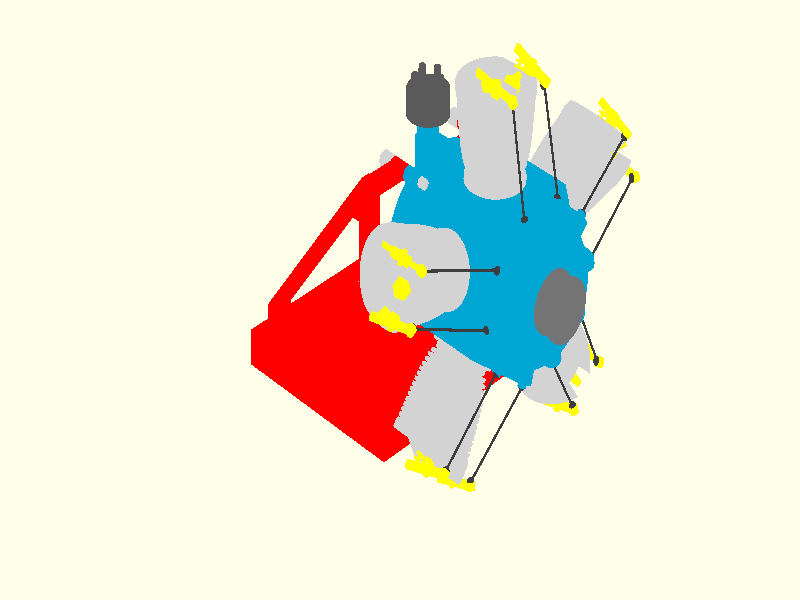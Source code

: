 #version  3.7; 
// created from OpenSCAD
global_settings { assumed_gamma 1.9 } 
#default { texture { pigment { rgb <1,1,0> } finish { ambient 0.15 diffuse 0.85} } } 

// ** OpenSCAD background colors **
#declare openscad_cornfield = color rgb <1,1,0.898039>; 
#declare openscad_metalic = color rgb <0.666667,0.666667,1>; 
#declare openscad_sunset = color rgb <0.666667,0.266667,0.266667>; 
background { openscad_cornfield } 

// ** OpenSCAD View Port defnition **
#declare openscad_vpt = <-21.12,-12.77,41.98>; 
#declare openscad_vpr = <59.2,0,45.3>; 
#declare openscad_vpd = 1434; // Please set manually
#declare openscad_vpw = 16; 
#declare openscad_vph = 9; 
#macro openscad_camera_angle(w ,h) (11*pow(w/h,0.5)) #end // OpenSCAD camera angle is dependent on view port aspect ratio. Formula is an estimation
camera { 
  perspective 
  location <0,0,openscad_vpd>   
  right <-openscad_vpw/openscad_vph,0,0>   
  angle openscad_camera_angle(openscad_vpw,openscad_vph)   
  up <0,0,1>   
  rotate openscad_vpr   
  translate openscad_vpt   
  look_at <0,0,0>   
} 

// ** OpenSCAD light sources. The location depends on the view port definition **
light_source { 
  <-1,1,1>*openscad_vpd + openscad_vpt color rgb <1,1,1> 
  rotate openscad_vpr   
  /* translate not defined*/ 
} 
light_source { 
  <1,-1,-1>*openscad_vpd + openscad_vpt color rgb <1,1,1> 
  rotate openscad_vpr   
  /* translate not defined*/ 
} 

  union {  
    object {  
      object {  
        union {  
          union {  
            union {  
              difference {  
                union {  
                  difference {  
                    difference {  
                      intersection { // 5-sided cylinder 
                        plane {x, 16.1803 rotate <0,0,36>} 
                        plane {x, 16.1803 rotate <0,0,108>} 
                        plane {x, 16.1803 rotate <0,0,180>} 
                        plane {x, 16.1803 rotate <0,0,252>} 
                        plane {x, 16.1803 rotate <0,0,324>} 
                        plane {z, 10} 
                        plane {-z, 10} 
                      } 
                      union {  
                        object {  
                          object {  
                            cone {<0,0,-11>,2<0,0,11>,2} 
                            matrix <1,0,0,0,1,0,0,0,1,20,0,0> 
                          } 
                          matrix <1,0,0,0,1,0,0,0,1,0,0,0> 
                        } 
                        object {  
                          object {  
                            cone {<0,0,-11>,2<0,0,11>,2} 
                            matrix <1,0,0,0,1,0,0,0,1,20,0,0> 
                          } 
                          matrix <0.309017,0.951057,0,-0.951057,0.309017,0,0,0,1,0,0,0> 
                        } 
                        object {  
                          object {  
                            cone {<0,0,-11>,2<0,0,11>,2} 
                            matrix <1,0,0,0,1,0,0,0,1,20,0,0> 
                          } 
                          matrix <-0.809017,0.587785,0,-0.587785,-0.809017,0,0,0,1,0,0,0> 
                        } 
                        object {  
                          object {  
                            cone {<0,0,-11>,2<0,0,11>,2} 
                            matrix <1,0,0,0,1,0,0,0,1,20,0,0> 
                          } 
                          matrix <-0.809017,-0.587785,0,0.587785,-0.809017,0,0,0,1,0,0,0> 
                        } 
                        object {  
                          object {  
                            cone {<0,0,-11>,2<0,0,11>,2} 
                            matrix <1,0,0,0,1,0,0,0,1,20,0,0> 
                          } 
                          matrix <0.309017,-0.951057,0,0.951057,0.309017,0,0,0,1,0,0,0> 
                        } 
                      } 
                    }  
                    cone {<0,0,-20>,6<0,0,20>,6} 
                  }  
                  difference {  
                    difference {  
                      difference {  
                        object {  
                          sphere {<0,0,0>, 16} 
                          matrix <1,0,0,0,1,0,0,0,1,0,0,7> 
                        } 
                        object {  
                          box {<-15,-15,-5>,<15,15,5>} 
                          matrix <1,0,0,0,1,0,0,0,1,0,0,23> 
                        } 
                      }  
                      cone {<0,0,-20>,6<0,0,20>,6} 
                    }  
                    object {  
                      union {  
                        object {  
                          object {  
                            box {<-5,-2,-5>,<5,2,5>} 
                            matrix <1,0,0,0,1,0,0,0,1,17,0,15> 
                          } 
                          matrix <1,0,0,0,1,0,0,0,1,0,0,0> 
                        } 
                        object {  
                          object {  
                            box {<-5,-2,-5>,<5,2,5>} 
                            matrix <1,0,0,0,1,0,0,0,1,17,0,15> 
                          } 
                          matrix <0.809017,0.587785,0,-0.587785,0.809017,0,0,0,1,0,0,0> 
                        } 
                        object {  
                          object {  
                            box {<-5,-2,-5>,<5,2,5>} 
                            matrix <1,0,0,0,1,0,0,0,1,17,0,15> 
                          } 
                          matrix <0.309017,0.951057,0,-0.951057,0.309017,0,0,0,1,0,0,0> 
                        } 
                        object {  
                          object {  
                            box {<-5,-2,-5>,<5,2,5>} 
                            matrix <1,0,0,0,1,0,0,0,1,17,0,15> 
                          } 
                          matrix <-0.309017,0.951057,0,-0.951057,-0.309017,0,0,0,1,0,0,0> 
                        } 
                        object {  
                          object {  
                            box {<-5,-2,-5>,<5,2,5>} 
                            matrix <1,0,0,0,1,0,0,0,1,17,0,15> 
                          } 
                          matrix <-0.809017,0.587785,0,-0.587785,-0.809017,0,0,0,1,0,0,0> 
                        } 
                        object {  
                          object {  
                            box {<-5,-2,-5>,<5,2,5>} 
                            matrix <1,0,0,0,1,0,0,0,1,17,0,15> 
                          } 
                          matrix <-1,1.22461e-016,0,-1.22461e-016,-1,0,0,0,1,0,0,0> 
                        } 
                        object {  
                          object {  
                            box {<-5,-2,-5>,<5,2,5>} 
                            matrix <1,0,0,0,1,0,0,0,1,17,0,15> 
                          } 
                          matrix <-0.809017,-0.587785,0,0.587785,-0.809017,0,0,0,1,0,0,0> 
                        } 
                        object {  
                          object {  
                            box {<-5,-2,-5>,<5,2,5>} 
                            matrix <1,0,0,0,1,0,0,0,1,17,0,15> 
                          } 
                          matrix <-0.309017,-0.951057,0,0.951057,-0.309017,0,0,0,1,0,0,0> 
                        } 
                        object {  
                          object {  
                            box {<-5,-2,-5>,<5,2,5>} 
                            matrix <1,0,0,0,1,0,0,0,1,17,0,15> 
                          } 
                          matrix <0.309017,-0.951057,0,0.951057,0.309017,0,0,0,1,0,0,0> 
                        } 
                        object {  
                          object {  
                            box {<-5,-2,-5>,<5,2,5>} 
                            matrix <1,0,0,0,1,0,0,0,1,17,0,15> 
                          } 
                          matrix <0.809017,-0.587785,0,0.587785,0.809017,0,0,0,1,0,0,0> 
                        } 
                      } 
                      matrix <0.951057,0.309017,0,-0.309017,0.951057,0,0,0,1,0,0,0> 
                    } 
                  }  
                  object {  
                    union {  
                      object {  
                        object {  
                          box {<-2,-2,-2>,<2,2,2>} 
                          matrix <1,0,0,0,1,0,0,0,1,14,0,12> 
                        } 
                        matrix <1,0,0,0,1,0,0,0,1,0,0,0> 
                      } 
                      object {  
                        object {  
                          box {<-2,-2,-2>,<2,2,2>} 
                          matrix <1,0,0,0,1,0,0,0,1,14,0,12> 
                        } 
                        matrix <0.809017,0.587785,0,-0.587785,0.809017,0,0,0,1,0,0,0> 
                      } 
                      object {  
                        object {  
                          box {<-2,-2,-2>,<2,2,2>} 
                          matrix <1,0,0,0,1,0,0,0,1,14,0,12> 
                        } 
                        matrix <0.309017,0.951057,0,-0.951057,0.309017,0,0,0,1,0,0,0> 
                      } 
                      object {  
                        object {  
                          box {<-2,-2,-2>,<2,2,2>} 
                          matrix <1,0,0,0,1,0,0,0,1,14,0,12> 
                        } 
                        matrix <-0.309017,0.951057,0,-0.951057,-0.309017,0,0,0,1,0,0,0> 
                      } 
                      object {  
                        object {  
                          box {<-2,-2,-2>,<2,2,2>} 
                          matrix <1,0,0,0,1,0,0,0,1,14,0,12> 
                        } 
                        matrix <-0.809017,0.587785,0,-0.587785,-0.809017,0,0,0,1,0,0,0> 
                      } 
                      object {  
                        object {  
                          box {<-2,-2,-2>,<2,2,2>} 
                          matrix <1,0,0,0,1,0,0,0,1,14,0,12> 
                        } 
                        matrix <-1,1.22461e-016,0,-1.22461e-016,-1,0,0,0,1,0,0,0> 
                      } 
                      object {  
                        object {  
                          box {<-2,-2,-2>,<2,2,2>} 
                          matrix <1,0,0,0,1,0,0,0,1,14,0,12> 
                        } 
                        matrix <-0.809017,-0.587785,0,0.587785,-0.809017,0,0,0,1,0,0,0> 
                      } 
                      object {  
                        object {  
                          box {<-2,-2,-2>,<2,2,2>} 
                          matrix <1,0,0,0,1,0,0,0,1,14,0,12> 
                        } 
                        matrix <-0.309017,-0.951057,0,0.951057,-0.309017,0,0,0,1,0,0,0> 
                      } 
                      object {  
                        object {  
                          box {<-2,-2,-2>,<2,2,2>} 
                          matrix <1,0,0,0,1,0,0,0,1,14,0,12> 
                        } 
                        matrix <0.309017,-0.951057,0,0.951057,0.309017,0,0,0,1,0,0,0> 
                      } 
                      object {  
                        object {  
                          box {<-2,-2,-2>,<2,2,2>} 
                          matrix <1,0,0,0,1,0,0,0,1,14,0,12> 
                        } 
                        matrix <0.809017,-0.587785,0,0.587785,0.809017,0,0,0,1,0,0,0> 
                      } 
                    } 
                    matrix <0.951057,0.309017,0,-0.309017,0.951057,0,0,0,1,0,0,0> 
                  } 
                  difference {  
                    object {  
                      union {  
                        object {  
                          object {  
                            object {  
                              cone {<0,0,-2>,2<0,0,2>,2} 
                              matrix <6.12303e-017,0,-1,0,1,0,1,0,6.12303e-017,0,0,0> 
                            } 
                            matrix <1,0,0,0,1,0,0,0,1,14,0,14> 
                          } 
                          matrix <1,0,0,0,1,0,0,0,1,0,0,0> 
                        } 
                        object {  
                          object {  
                            object {  
                              cone {<0,0,-2>,2<0,0,2>,2} 
                              matrix <6.12303e-017,0,-1,0,1,0,1,0,6.12303e-017,0,0,0> 
                            } 
                            matrix <1,0,0,0,1,0,0,0,1,14,0,14> 
                          } 
                          matrix <0.809017,0.587785,0,-0.587785,0.809017,0,0,0,1,0,0,0> 
                        } 
                        object {  
                          object {  
                            object {  
                              cone {<0,0,-2>,2<0,0,2>,2} 
                              matrix <6.12303e-017,0,-1,0,1,0,1,0,6.12303e-017,0,0,0> 
                            } 
                            matrix <1,0,0,0,1,0,0,0,1,14,0,14> 
                          } 
                          matrix <0.309017,0.951057,0,-0.951057,0.309017,0,0,0,1,0,0,0> 
                        } 
                        object {  
                          object {  
                            object {  
                              cone {<0,0,-2>,2<0,0,2>,2} 
                              matrix <6.12303e-017,0,-1,0,1,0,1,0,6.12303e-017,0,0,0> 
                            } 
                            matrix <1,0,0,0,1,0,0,0,1,14,0,14> 
                          } 
                          matrix <-0.309017,0.951057,0,-0.951057,-0.309017,0,0,0,1,0,0,0> 
                        } 
                        object {  
                          object {  
                            object {  
                              cone {<0,0,-2>,2<0,0,2>,2} 
                              matrix <6.12303e-017,0,-1,0,1,0,1,0,6.12303e-017,0,0,0> 
                            } 
                            matrix <1,0,0,0,1,0,0,0,1,14,0,14> 
                          } 
                          matrix <-0.809017,0.587785,0,-0.587785,-0.809017,0,0,0,1,0,0,0> 
                        } 
                        object {  
                          object {  
                            object {  
                              cone {<0,0,-2>,2<0,0,2>,2} 
                              matrix <6.12303e-017,0,-1,0,1,0,1,0,6.12303e-017,0,0,0> 
                            } 
                            matrix <1,0,0,0,1,0,0,0,1,14,0,14> 
                          } 
                          matrix <-1,1.22461e-016,0,-1.22461e-016,-1,0,0,0,1,0,0,0> 
                        } 
                        object {  
                          object {  
                            object {  
                              cone {<0,0,-2>,2<0,0,2>,2} 
                              matrix <6.12303e-017,0,-1,0,1,0,1,0,6.12303e-017,0,0,0> 
                            } 
                            matrix <1,0,0,0,1,0,0,0,1,14,0,14> 
                          } 
                          matrix <-0.809017,-0.587785,0,0.587785,-0.809017,0,0,0,1,0,0,0> 
                        } 
                        object {  
                          object {  
                            object {  
                              cone {<0,0,-2>,2<0,0,2>,2} 
                              matrix <6.12303e-017,0,-1,0,1,0,1,0,6.12303e-017,0,0,0> 
                            } 
                            matrix <1,0,0,0,1,0,0,0,1,14,0,14> 
                          } 
                          matrix <-0.309017,-0.951057,0,0.951057,-0.309017,0,0,0,1,0,0,0> 
                        } 
                        object {  
                          object {  
                            object {  
                              cone {<0,0,-2>,2<0,0,2>,2} 
                              matrix <6.12303e-017,0,-1,0,1,0,1,0,6.12303e-017,0,0,0> 
                            } 
                            matrix <1,0,0,0,1,0,0,0,1,14,0,14> 
                          } 
                          matrix <0.309017,-0.951057,0,0.951057,0.309017,0,0,0,1,0,0,0> 
                        } 
                        object {  
                          object {  
                            object {  
                              cone {<0,0,-2>,2<0,0,2>,2} 
                              matrix <6.12303e-017,0,-1,0,1,0,1,0,6.12303e-017,0,0,0> 
                            } 
                            matrix <1,0,0,0,1,0,0,0,1,14,0,14> 
                          } 
                          matrix <0.809017,-0.587785,0,0.587785,0.809017,0,0,0,1,0,0,0> 
                        } 
                      } 
                      matrix <0.951057,0.309017,0,-0.309017,0.951057,0,0,0,1,0,0,0> 
                    } 
                    object {  
                      union {  
                        object {  
                          object {  
                            object {  
                              cone {<0,0,-2.5>,0.5<0,0,2.5>,0.5} 
                              matrix <1,0,0,0,1,0,0,0,1,0,0,0> 
                            } 
                            matrix <1,0,0,0,1,0,0,0,1,14,0,14> 
                          } 
                          matrix <1,0,0,0,1,0,0,0,1,0,0,0> 
                        } 
                        object {  
                          object {  
                            object {  
                              cone {<0,0,-2.5>,0.5<0,0,2.5>,0.5} 
                              matrix <1,0,0,0,1,0,0,0,1,0,0,0> 
                            } 
                            matrix <1,0,0,0,1,0,0,0,1,14,0,14> 
                          } 
                          matrix <0.809017,0.587785,0,-0.587785,0.809017,0,0,0,1,0,0,0> 
                        } 
                        object {  
                          object {  
                            object {  
                              cone {<0,0,-2.5>,0.5<0,0,2.5>,0.5} 
                              matrix <1,0,0,0,1,0,0,0,1,0,0,0> 
                            } 
                            matrix <1,0,0,0,1,0,0,0,1,14,0,14> 
                          } 
                          matrix <0.309017,0.951057,0,-0.951057,0.309017,0,0,0,1,0,0,0> 
                        } 
                        object {  
                          object {  
                            object {  
                              cone {<0,0,-2.5>,0.5<0,0,2.5>,0.5} 
                              matrix <1,0,0,0,1,0,0,0,1,0,0,0> 
                            } 
                            matrix <1,0,0,0,1,0,0,0,1,14,0,14> 
                          } 
                          matrix <-0.309017,0.951057,0,-0.951057,-0.309017,0,0,0,1,0,0,0> 
                        } 
                        object {  
                          object {  
                            object {  
                              cone {<0,0,-2.5>,0.5<0,0,2.5>,0.5} 
                              matrix <1,0,0,0,1,0,0,0,1,0,0,0> 
                            } 
                            matrix <1,0,0,0,1,0,0,0,1,14,0,14> 
                          } 
                          matrix <-0.809017,0.587785,0,-0.587785,-0.809017,0,0,0,1,0,0,0> 
                        } 
                        object {  
                          object {  
                            object {  
                              cone {<0,0,-2.5>,0.5<0,0,2.5>,0.5} 
                              matrix <1,0,0,0,1,0,0,0,1,0,0,0> 
                            } 
                            matrix <1,0,0,0,1,0,0,0,1,14,0,14> 
                          } 
                          matrix <-1,1.22461e-016,0,-1.22461e-016,-1,0,0,0,1,0,0,0> 
                        } 
                        object {  
                          object {  
                            object {  
                              cone {<0,0,-2.5>,0.5<0,0,2.5>,0.5} 
                              matrix <1,0,0,0,1,0,0,0,1,0,0,0> 
                            } 
                            matrix <1,0,0,0,1,0,0,0,1,14,0,14> 
                          } 
                          matrix <-0.809017,-0.587785,0,0.587785,-0.809017,0,0,0,1,0,0,0> 
                        } 
                        object {  
                          object {  
                            object {  
                              cone {<0,0,-2.5>,0.5<0,0,2.5>,0.5} 
                              matrix <1,0,0,0,1,0,0,0,1,0,0,0> 
                            } 
                            matrix <1,0,0,0,1,0,0,0,1,14,0,14> 
                          } 
                          matrix <-0.309017,-0.951057,0,0.951057,-0.309017,0,0,0,1,0,0,0> 
                        } 
                        object {  
                          object {  
                            object {  
                              cone {<0,0,-2.5>,0.5<0,0,2.5>,0.5} 
                              matrix <1,0,0,0,1,0,0,0,1,0,0,0> 
                            } 
                            matrix <1,0,0,0,1,0,0,0,1,14,0,14> 
                          } 
                          matrix <0.309017,-0.951057,0,0.951057,0.309017,0,0,0,1,0,0,0> 
                        } 
                        object {  
                          object {  
                            object {  
                              cone {<0,0,-2.5>,0.5<0,0,2.5>,0.5} 
                              matrix <1,0,0,0,1,0,0,0,1,0,0,0> 
                            } 
                            matrix <1,0,0,0,1,0,0,0,1,14,0,14> 
                          } 
                          matrix <0.809017,-0.587785,0,0.587785,0.809017,0,0,0,1,0,0,0> 
                        } 
                      } 
                      matrix <0.951057,0.309017,0,-0.309017,0.951057,0,0,0,1,0,0,0> 
                    } 
                  }  
                  object {  
                    union {  
                      object {  
                        object {  
                          object {  
                            cone {<0,0,-2>,1<0,0,2>,1} 
                            matrix <6.12303e-017,0,-1,0,1,0,1,0,6.12303e-017,0,0,0> 
                          } 
                          matrix <1,0,0,0,1,0,0,0,1,15,0,14> 
                        } 
                        matrix <1,0,0,0,1,0,0,0,1,0,0,0> 
                      } 
                      object {  
                        object {  
                          object {  
                            cone {<0,0,-2>,1<0,0,2>,1} 
                            matrix <6.12303e-017,0,-1,0,1,0,1,0,6.12303e-017,0,0,0> 
                          } 
                          matrix <1,0,0,0,1,0,0,0,1,15,0,14> 
                        } 
                        matrix <0.809017,0.587785,0,-0.587785,0.809017,0,0,0,1,0,0,0> 
                      } 
                      object {  
                        object {  
                          object {  
                            cone {<0,0,-2>,1<0,0,2>,1} 
                            matrix <6.12303e-017,0,-1,0,1,0,1,0,6.12303e-017,0,0,0> 
                          } 
                          matrix <1,0,0,0,1,0,0,0,1,15,0,14> 
                        } 
                        matrix <0.309017,0.951057,0,-0.951057,0.309017,0,0,0,1,0,0,0> 
                      } 
                      object {  
                        object {  
                          object {  
                            cone {<0,0,-2>,1<0,0,2>,1} 
                            matrix <6.12303e-017,0,-1,0,1,0,1,0,6.12303e-017,0,0,0> 
                          } 
                          matrix <1,0,0,0,1,0,0,0,1,15,0,14> 
                        } 
                        matrix <-0.309017,0.951057,0,-0.951057,-0.309017,0,0,0,1,0,0,0> 
                      } 
                      object {  
                        object {  
                          object {  
                            cone {<0,0,-2>,1<0,0,2>,1} 
                            matrix <6.12303e-017,0,-1,0,1,0,1,0,6.12303e-017,0,0,0> 
                          } 
                          matrix <1,0,0,0,1,0,0,0,1,15,0,14> 
                        } 
                        matrix <-0.809017,0.587785,0,-0.587785,-0.809017,0,0,0,1,0,0,0> 
                      } 
                      object {  
                        object {  
                          object {  
                            cone {<0,0,-2>,1<0,0,2>,1} 
                            matrix <6.12303e-017,0,-1,0,1,0,1,0,6.12303e-017,0,0,0> 
                          } 
                          matrix <1,0,0,0,1,0,0,0,1,15,0,14> 
                        } 
                        matrix <-1,1.22461e-016,0,-1.22461e-016,-1,0,0,0,1,0,0,0> 
                      } 
                      object {  
                        object {  
                          object {  
                            cone {<0,0,-2>,1<0,0,2>,1} 
                            matrix <6.12303e-017,0,-1,0,1,0,1,0,6.12303e-017,0,0,0> 
                          } 
                          matrix <1,0,0,0,1,0,0,0,1,15,0,14> 
                        } 
                        matrix <-0.809017,-0.587785,0,0.587785,-0.809017,0,0,0,1,0,0,0> 
                      } 
                      object {  
                        object {  
                          object {  
                            cone {<0,0,-2>,1<0,0,2>,1} 
                            matrix <6.12303e-017,0,-1,0,1,0,1,0,6.12303e-017,0,0,0> 
                          } 
                          matrix <1,0,0,0,1,0,0,0,1,15,0,14> 
                        } 
                        matrix <-0.309017,-0.951057,0,0.951057,-0.309017,0,0,0,1,0,0,0> 
                      } 
                      object {  
                        object {  
                          object {  
                            cone {<0,0,-2>,1<0,0,2>,1} 
                            matrix <6.12303e-017,0,-1,0,1,0,1,0,6.12303e-017,0,0,0> 
                          } 
                          matrix <1,0,0,0,1,0,0,0,1,15,0,14> 
                        } 
                        matrix <0.309017,-0.951057,0,0.951057,0.309017,0,0,0,1,0,0,0> 
                      } 
                      object {  
                        object {  
                          object {  
                            cone {<0,0,-2>,1<0,0,2>,1} 
                            matrix <6.12303e-017,0,-1,0,1,0,1,0,6.12303e-017,0,0,0> 
                          } 
                          matrix <1,0,0,0,1,0,0,0,1,15,0,14> 
                        } 
                        matrix <0.809017,-0.587785,0,0.587785,0.809017,0,0,0,1,0,0,0> 
                      } 
                    } 
                    matrix <0.951057,0.309017,0,-0.309017,0.951057,0,0,0,1,0,0,0> 
                  } 
                }  
                union {  
                  object {  
                    object {  
                      object {  
                        object {  
                          cone {<0,0,-10>,6<0,0,10>,6} 
                          matrix <1,0,0,0,6.12303e-017,1,0,-1,6.12303e-017,0,0,0> 
                        } 
                        matrix <6.12303e-017,1,0,-1,6.12303e-017,0,0,0,1,0,0,0> 
                      } 
                      matrix <1,0,0,0,1,0,0,0,1,-10,0,0> 
                    } 
                    matrix <1,0,0,0,1,0,0,0,1,0,0,0> 
                  } 
                  object {  
                    object {  
                      object {  
                        object {  
                          cone {<0,0,-10>,6<0,0,10>,6} 
                          matrix <1,0,0,0,6.12303e-017,1,0,-1,6.12303e-017,0,0,0> 
                        } 
                        matrix <6.12303e-017,1,0,-1,6.12303e-017,0,0,0,1,0,0,0> 
                      } 
                      matrix <1,0,0,0,1,0,0,0,1,-10,0,0> 
                    } 
                    matrix <0.309017,0.951057,0,-0.951057,0.309017,0,0,0,1,0,0,0> 
                  } 
                  object {  
                    object {  
                      object {  
                        object {  
                          cone {<0,0,-10>,6<0,0,10>,6} 
                          matrix <1,0,0,0,6.12303e-017,1,0,-1,6.12303e-017,0,0,0> 
                        } 
                        matrix <6.12303e-017,1,0,-1,6.12303e-017,0,0,0,1,0,0,0> 
                      } 
                      matrix <1,0,0,0,1,0,0,0,1,-10,0,0> 
                    } 
                    matrix <-0.809017,0.587785,0,-0.587785,-0.809017,0,0,0,1,0,0,0> 
                  } 
                  object {  
                    object {  
                      object {  
                        object {  
                          cone {<0,0,-10>,6<0,0,10>,6} 
                          matrix <1,0,0,0,6.12303e-017,1,0,-1,6.12303e-017,0,0,0> 
                        } 
                        matrix <6.12303e-017,1,0,-1,6.12303e-017,0,0,0,1,0,0,0> 
                      } 
                      matrix <1,0,0,0,1,0,0,0,1,-10,0,0> 
                    } 
                    matrix <-0.809017,-0.587785,0,0.587785,-0.809017,0,0,0,1,0,0,0> 
                  } 
                  object {  
                    object {  
                      object {  
                        object {  
                          cone {<0,0,-10>,6<0,0,10>,6} 
                          matrix <1,0,0,0,6.12303e-017,1,0,-1,6.12303e-017,0,0,0> 
                        } 
                        matrix <6.12303e-017,1,0,-1,6.12303e-017,0,0,0,1,0,0,0> 
                      } 
                      matrix <1,0,0,0,1,0,0,0,1,-10,0,0> 
                    } 
                    matrix <0.309017,-0.951057,0,0.951057,0.309017,0,0,0,1,0,0,0> 
                  } 
                } 
              }  
            } 
            union {  
              difference {  
                union {  
                  union {  
                    object {  
                      difference {  
                        union {  
                          object {  
                            cone {<0,0,-4>,16<0,0,4>,16} 
                            matrix <1,0,0,0,1,0,0,0,1,0,0,-14> 
                          } 
                          object {  
                            object {  
                              box {<-1.5,-1.5,-2>,<1.5,1.5,2>} 
                              matrix <1,0,0,0,1,0,0,0,1,0,0,0> 
                            } 
                            matrix <1,0,0,0,1,0,0,0,1,17,0,-14.5> 
                          } 
                          object {  
                            cone {<0,0,-2>,1.5<0,0,2>,1.5} 
                            matrix <1,0,0,0,1,0,0,0,1,18.5,0,-14.5> 
                          } 
                        }  
                        object {  
                          cone {<0,0,-3>,1<0,0,3>,1} 
                          matrix <1,0,0,0,1,0,0,0,1,18.5,0,-15> 
                        } 
                      }  
                      matrix <1,0,0,0,1,0,0,0,1,0,0,0> 
                    } 
                    object {  
                      difference {  
                        union {  
                          object {  
                            cone {<0,0,-4>,16<0,0,4>,16} 
                            matrix <1,0,0,0,1,0,0,0,1,0,0,-14> 
                          } 
                          object {  
                            object {  
                              box {<-1.5,-1.5,-2>,<1.5,1.5,2>} 
                              matrix <1,0,0,0,1,0,0,0,1,0,0,0> 
                            } 
                            matrix <1,0,0,0,1,0,0,0,1,17,0,-14.5> 
                          } 
                          object {  
                            cone {<0,0,-2>,1.5<0,0,2>,1.5} 
                            matrix <1,0,0,0,1,0,0,0,1,18.5,0,-14.5> 
                          } 
                        }  
                        object {  
                          cone {<0,0,-3>,1<0,0,3>,1} 
                          matrix <1,0,0,0,1,0,0,0,1,18.5,0,-15> 
                        } 
                      }  
                      matrix <0.309017,0.951057,0,-0.951057,0.309017,0,0,0,1,0,0,0> 
                    } 
                    object {  
                      difference {  
                        union {  
                          object {  
                            cone {<0,0,-4>,16<0,0,4>,16} 
                            matrix <1,0,0,0,1,0,0,0,1,0,0,-14> 
                          } 
                          object {  
                            object {  
                              box {<-1.5,-1.5,-2>,<1.5,1.5,2>} 
                              matrix <1,0,0,0,1,0,0,0,1,0,0,0> 
                            } 
                            matrix <1,0,0,0,1,0,0,0,1,17,0,-14.5> 
                          } 
                          object {  
                            cone {<0,0,-2>,1.5<0,0,2>,1.5} 
                            matrix <1,0,0,0,1,0,0,0,1,18.5,0,-14.5> 
                          } 
                        }  
                        object {  
                          cone {<0,0,-3>,1<0,0,3>,1} 
                          matrix <1,0,0,0,1,0,0,0,1,18.5,0,-15> 
                        } 
                      }  
                      matrix <-0.809017,0.587785,0,-0.587785,-0.809017,0,0,0,1,0,0,0> 
                    } 
                    object {  
                      difference {  
                        union {  
                          object {  
                            cone {<0,0,-4>,16<0,0,4>,16} 
                            matrix <1,0,0,0,1,0,0,0,1,0,0,-14> 
                          } 
                          object {  
                            object {  
                              box {<-1.5,-1.5,-2>,<1.5,1.5,2>} 
                              matrix <1,0,0,0,1,0,0,0,1,0,0,0> 
                            } 
                            matrix <1,0,0,0,1,0,0,0,1,17,0,-14.5> 
                          } 
                          object {  
                            cone {<0,0,-2>,1.5<0,0,2>,1.5} 
                            matrix <1,0,0,0,1,0,0,0,1,18.5,0,-14.5> 
                          } 
                        }  
                        object {  
                          cone {<0,0,-3>,1<0,0,3>,1} 
                          matrix <1,0,0,0,1,0,0,0,1,18.5,0,-15> 
                        } 
                      }  
                      matrix <-0.809017,-0.587785,0,0.587785,-0.809017,0,0,0,1,0,0,0> 
                    } 
                    object {  
                      difference {  
                        union {  
                          object {  
                            cone {<0,0,-4>,16<0,0,4>,16} 
                            matrix <1,0,0,0,1,0,0,0,1,0,0,-14> 
                          } 
                          object {  
                            object {  
                              box {<-1.5,-1.5,-2>,<1.5,1.5,2>} 
                              matrix <1,0,0,0,1,0,0,0,1,0,0,0> 
                            } 
                            matrix <1,0,0,0,1,0,0,0,1,17,0,-14.5> 
                          } 
                          object {  
                            cone {<0,0,-2>,1.5<0,0,2>,1.5} 
                            matrix <1,0,0,0,1,0,0,0,1,18.5,0,-14.5> 
                          } 
                        }  
                        object {  
                          cone {<0,0,-3>,1<0,0,3>,1} 
                          matrix <1,0,0,0,1,0,0,0,1,18.5,0,-15> 
                        } 
                      }  
                      matrix <0.309017,-0.951057,0,0.951057,0.309017,0,0,0,1,0,0,0> 
                    } 
                  } 
                  object {  
                    object {  
                      object {  
                        cone {<0,0,-5>,3<0,0,5>,3} 
                        matrix <6.12303e-017,0,-1,0,1,0,1,0,6.12303e-017,0,0,0> 
                      } 
                      matrix <1,0,0,0,1,0,0,0,1,0,0,0> 
                    } 
                    matrix <1,0,0,0,1,0,0,0,1,-11,0,-21> 
                  } 
                  object {  
                    object {  
                      object {  
                        sphere {<0,0,0>, 3} 
                        matrix <6.12303e-017,0,-1,0,1,0,1,0,6.12303e-017,0,0,0> 
                      } 
                      matrix <1,0,0,0,1,0,0,0,1,0,0,0> 
                    } 
                    matrix <1,0,0,0,1,0,0,0,1,-6,0,-21> 
                  } 
                  object {  
                    object {  
                      object {  
                        box {<-2.5,-3,-5>,<2.5,3,5>} 
                        matrix <6.12303e-017,0,-1,0,1,0,1,0,6.12303e-017,0,0,0> 
                      } 
                      matrix <1,0,0,0,1,0,0,0,1,0,0,0> 
                    } 
                    matrix <1,0,0,0,1,0,0,0,1,-11,0,-18.5> 
                  } 
                  object {  
                    object {  
                      object {  
                        cone {<0,0,-5>,2.5<0,0,5>,2.5} 
                        matrix <6.12303e-017,0,-1,0,1,0,1,0,6.12303e-017,0,0,0> 
                      } 
                      matrix <1,0,0,0,1,0,0,0,1,0,0,0> 
                    } 
                    matrix <1,0,0,0,1,0,0,0,1,-13,0,-21> 
                  } 
                  object {  
                    object {  
                      object {  
                        cone {<0,0,-5>,2<0,0,5>,2} 
                        matrix <6.12303e-017,0,-1,0,1,0,1,0,6.12303e-017,0,0,0> 
                      } 
                      matrix <1,0,0,0,1,0,0,0,1,0,0,0> 
                    } 
                    matrix <1,0,0,0,1,0,0,0,1,-16,0,-21> 
                  } 
                }  
                union {  
                  object {  
                    object {  
                      object {  
                        cone {<0,0,-3>,1<0,0,3>,1} 
                        matrix <1,0,0,0,1,0,0,0,1,14,0,-16> 
                      } 
                      matrix <0.819152,0.573576,0,-0.573576,0.819152,0,0,0,1,0,0,0> 
                    } 
                    matrix <1,0,0,0,1,0,0,0,1,0,0,0> 
                  } 
                  object {  
                    object {  
                      object {  
                        cone {<0,0,-3>,1<0,0,3>,1} 
                        matrix <1,0,0,0,1,0,0,0,1,14,0,-16> 
                      } 
                      matrix <0.819152,0.573576,0,-0.573576,0.819152,0,0,0,1,0,0,0> 
                    } 
                    matrix <0.309017,0.951057,0,-0.951057,0.309017,0,0,0,1,0,0,0> 
                  } 
                  object {  
                    object {  
                      object {  
                        cone {<0,0,-3>,1<0,0,3>,1} 
                        matrix <1,0,0,0,1,0,0,0,1,14,0,-16> 
                      } 
                      matrix <0.819152,0.573576,0,-0.573576,0.819152,0,0,0,1,0,0,0> 
                    } 
                    matrix <-0.809017,0.587785,0,-0.587785,-0.809017,0,0,0,1,0,0,0> 
                  } 
                  object {  
                    object {  
                      object {  
                        cone {<0,0,-3>,1<0,0,3>,1} 
                        matrix <1,0,0,0,1,0,0,0,1,14,0,-16> 
                      } 
                      matrix <0.819152,0.573576,0,-0.573576,0.819152,0,0,0,1,0,0,0> 
                    } 
                    matrix <-0.809017,-0.587785,0,0.587785,-0.809017,0,0,0,1,0,0,0> 
                  } 
                  object {  
                    object {  
                      object {  
                        cone {<0,0,-3>,1<0,0,3>,1} 
                        matrix <1,0,0,0,1,0,0,0,1,14,0,-16> 
                      } 
                      matrix <0.819152,0.573576,0,-0.573576,0.819152,0,0,0,1,0,0,0> 
                    } 
                    matrix <0.309017,-0.951057,0,0.951057,0.309017,0,0,0,1,0,0,0> 
                  } 
                } 
                union {  
                  object {  
                    object {  
                      object {  
                        cone {<0,0,-0.5>,1.4<0,0,0.5>,1.4} 
                        matrix <1,0,0,0,1,0,0,0,1,14,0,-18> 
                      } 
                      matrix <0.819152,0.573576,0,-0.573576,0.819152,0,0,0,1,0,0,0> 
                    } 
                    matrix <1,0,0,0,1,0,0,0,1,0,0,0> 
                  } 
                  object {  
                    object {  
                      object {  
                        cone {<0,0,-0.5>,1.4<0,0,0.5>,1.4} 
                        matrix <1,0,0,0,1,0,0,0,1,14,0,-18> 
                      } 
                      matrix <0.819152,0.573576,0,-0.573576,0.819152,0,0,0,1,0,0,0> 
                    } 
                    matrix <0.309017,0.951057,0,-0.951057,0.309017,0,0,0,1,0,0,0> 
                  } 
                  object {  
                    object {  
                      object {  
                        cone {<0,0,-0.5>,1.4<0,0,0.5>,1.4} 
                        matrix <1,0,0,0,1,0,0,0,1,14,0,-18> 
                      } 
                      matrix <0.819152,0.573576,0,-0.573576,0.819152,0,0,0,1,0,0,0> 
                    } 
                    matrix <-0.809017,0.587785,0,-0.587785,-0.809017,0,0,0,1,0,0,0> 
                  } 
                  object {  
                    object {  
                      object {  
                        cone {<0,0,-0.5>,1.4<0,0,0.5>,1.4} 
                        matrix <1,0,0,0,1,0,0,0,1,14,0,-18> 
                      } 
                      matrix <0.819152,0.573576,0,-0.573576,0.819152,0,0,0,1,0,0,0> 
                    } 
                    matrix <-0.809017,-0.587785,0,0.587785,-0.809017,0,0,0,1,0,0,0> 
                  } 
                  object {  
                    object {  
                      object {  
                        cone {<0,0,-0.5>,1.4<0,0,0.5>,1.4} 
                        matrix <1,0,0,0,1,0,0,0,1,14,0,-18> 
                      } 
                      matrix <0.819152,0.573576,0,-0.573576,0.819152,0,0,0,1,0,0,0> 
                    } 
                    matrix <0.309017,-0.951057,0,0.951057,0.309017,0,0,0,1,0,0,0> 
                  } 
                } 
              }  
              object {  
                object {  
                  object {  
                    box {<-5,-4,-5>,<5,4,5>} 
                    matrix <6.12303e-017,0,-1,0,1,0,1,0,6.12303e-017,0,0,0> 
                  } 
                  matrix <0.707107,0.707107,0,-0.707107,0.707107,0,0,0,1,0,0,0> 
                } 
                matrix <1,0,0,0,1,0,0,0,1,3,7,-18.5> 
              } 
              difference {  
                union {  
                  object {  
                    object {  
                      object {  
                        box {<-3,-3,-3>,<3,3,3>} 
                        matrix <6.12303e-017,0,-1,0,1,0,1,0,6.12303e-017,0,0,0> 
                      } 
                      matrix <1,0,0,0,1,0,0,0,1,0,0,0> 
                    } 
                    matrix <1,0,0,0,1,0,0,0,1,3,7,-26.5> 
                  } 
                  object {  
                    object {  
                      object {  
                        object {  
                          cone {<0,0,-0.25>,3<0,0,0.25>,2.5} 
                          matrix <6.12303e-017,0,-1,0,1,0,1,0,6.12303e-017,0,0,0> 
                        } 
                        matrix <0.92388,0.382683,0,-0.382683,0.92388,0,0,0,1,0,0,0> 
                      } 
                      matrix <1,0,0,0,1,0,0,0,1,10.4,1.2,-26.5> 
                    } 
                    matrix <0.390731,0.920505,0,-0.920505,0.390731,0,0,0,1,0,0,0> 
                  } 
                  object {  
                    object {  
                      object {  
                        object {  
                          cone {<0,0,-5>,0.5<0,0,5>,0.5} 
                          matrix <6.12303e-017,0,-1,0,1,0,1,0,6.12303e-017,0,0,0> 
                        } 
                        matrix <0.92388,0.382683,0,-0.382683,0.92388,0,0,0,1,0,0,0> 
                      } 
                      matrix <1,0,0,0,1,0,0,0,1,10.4,1.2,-26.5> 
                    } 
                    matrix <0.390731,0.920505,0,-0.920505,0.390731,0,0,0,1,0,0,0> 
                  } 
                  object {  
                    object {  
                      object {  
                        object {  
                          intersection { // 5-sided cylinder 
                            plane {x, 0.566312 rotate <0,0,36>} 
                            plane {x, 0.566312 rotate <0,0,108>} 
                            plane {x, 0.566312 rotate <0,0,180>} 
                            plane {x, 0.566312 rotate <0,0,252>} 
                            plane {x, 0.566312 rotate <0,0,324>} 
                            plane {z, 0.5} 
                            plane {-z, 0.5} 
                          } 
                          matrix <6.12303e-017,0,-1,0,1,0,1,0,6.12303e-017,0,0,0> 
                        } 
                        matrix <0.92388,0.382683,0,-0.382683,0.92388,0,0,0,1,0,0,0> 
                      } 
                      matrix <1,0,0,0,1,0,0,0,1,10.4,1.2,-26.5> 
                    } 
                    matrix <0.390731,0.920505,0,-0.920505,0.390731,0,0,0,1,0,0,0> 
                  } 
                  object {  
                    object {  
                      object {  
                        object {  
                          object {  
                            intersection { // 5-sided cylinder 
                              plane {x, 0.566312 rotate <0,0,36>} 
                              plane {x, 0.566312 rotate <0,0,108>} 
                              plane {x, 0.566312 rotate <0,0,180>} 
                              plane {x, 0.566312 rotate <0,0,252>} 
                              plane {x, 0.566312 rotate <0,0,324>} 
                              plane {z, 0.25} 
                              plane {-z, 0.25} 
                            } 
                            matrix <6.12303e-017,0,-1,0,1,0,1,0,6.12303e-017,0,0,0> 
                          } 
                          matrix <0.92388,0.382683,0,-0.382683,0.92388,0,0,0,1,0,0,0> 
                        } 
                        matrix <1,0,0,0,1,0,0,0,1,10.4,1.2,-26.5> 
                      } 
                      matrix <0.390731,0.920505,0,-0.920505,0.390731,0,0,0,1,0,0,0> 
                    } 
                    matrix <1,0,0,0,1,0,0,0,1,0,1.6,0> 
                  } 
                  object {  
                    object {  
                      object {  
                        object {  
                          object {  
                            cone {<0,0,-0.75>,0.7<0,0,0.75>,0.7} 
                            matrix <6.12303e-017,0,-1,0,1,0,1,0,6.12303e-017,0,0,0> 
                          } 
                          matrix <0.92388,0.382683,0,-0.382683,0.92388,0,0,0,1,0,0,0> 
                        } 
                        matrix <1,0,0,0,1,0,0,0,1,10.4,1.2,-26.5> 
                      } 
                      matrix <0.390731,0.920505,0,-0.920505,0.390731,0,0,0,1,0,0,0> 
                    } 
                    matrix <1,0,0,0,1,0,0,0,1,0,4,0> 
                  } 
                  object {  
                    object {  
                      cone {<0,0,-3>,2<0,0,3>,2} 
                      matrix <1,0,0,0,1,0,0,0,1,7.5,0,-28> 
                    } 
                    matrix <0.422618,0.906308,0,-0.906308,0.422618,0,0,0,1,0,0,0> 
                  } 
                }  
                object {  
                  object {  
                    cone {<0,0,-5.5>,1.9<0,0,5.5>,1.9} 
                    matrix <1,0,0,0,1,0,0,0,1,7.5,0,-28> 
                  } 
                  matrix <0.422618,0.906308,0,-0.906308,0.422618,0,0,0,1,0,0,0> 
                } 
              }  
              difference {  
                union {  
                  object {  
                    object {  
                      object {  
                        box {<-1.5,-3,-4.5>,<1.5,3,4.5>} 
                        matrix <6.12303e-017,0,-1,0,1,0,1,0,6.12303e-017,0,0,0> 
                      } 
                      matrix <0.707107,0.707107,0,-0.707107,0.707107,0,0,0,1,0,0,0> 
                    } 
                    matrix <1,0,0,0,1,0,0,0,1,3,-8,-19> 
                  } 
                  object {  
                    object {  
                      object {  
                        cone {<0,0,-1.5>,3.2<0,0,1.5>,3.2} 
                        matrix <1,0,0,0,1,0,0,0,1,0,0,0> 
                      } 
                      matrix <0.707107,0.707107,0,-0.707107,0.707107,0,0,0,1,0,0,0> 
                    } 
                    matrix <1,0,0,0,1,0,0,0,1,0,-11,-19> 
                  } 
                }  
                object {  
                  object {  
                    object {  
                      cone {<0,0,-2>,1<0,0,2>,1} 
                      matrix <1,0,0,0,1,0,0,0,1,0,0,0> 
                    } 
                    matrix <0.707107,0.707107,0,-0.707107,0.707107,0,0,0,1,0,0,0> 
                  } 
                  matrix <1,0,0,0,1,0,0,0,1,1.5,-7.5,-20> 
                } 
                object {  
                  object {  
                    object {  
                      cone {<0,0,-2>,1<0,0,2>,1} 
                      matrix <1,0,0,0,1,0,0,0,1,0,0,0> 
                    } 
                    matrix <0.707107,0.707107,0,-0.707107,0.707107,0,0,0,1,0,0,0> 
                  } 
                  matrix <1,0,0,0,1,0,0,0,1,1.5,-11.5,-20> 
                } 
              }  
              difference {  
                union {  
                  object {  
                    object {  
                      object {  
                        object {  
                          box {<-1.5,-1.5,-1.5>,<1.5,1.5,1.5>} 
                          matrix <1,0,0,0,1,0,0,0,1,0,0,0> 
                        } 
                        matrix <1,0,0,0,1,0,0,0,1,0,0,0> 
                      } 
                      matrix <1,0,0,0,1,0,0,0,1,-14,6,-14> 
                    } 
                    matrix <1,0,0,0,1,0,0,0,1,0,0,0> 
                  } 
                  object {  
                    object {  
                      object {  
                        object {  
                          box {<-1.5,-1.5,-1.5>,<1.5,1.5,1.5>} 
                          matrix <1,0,0,0,1,0,0,0,1,0,0,0> 
                        } 
                        matrix <1,0,0,0,1,0,0,0,1,0,0,0> 
                      } 
                      matrix <1,0,0,0,1,0,0,0,1,-14,6,-14> 
                    } 
                    matrix <0.309017,0.951057,0,-0.951057,0.309017,0,0,0,1,0,0,0> 
                  } 
                  object {  
                    object {  
                      object {  
                        object {  
                          box {<-1.5,-1.5,-1.5>,<1.5,1.5,1.5>} 
                          matrix <1,0,0,0,1,0,0,0,1,0,0,0> 
                        } 
                        matrix <1,0,0,0,1,0,0,0,1,0,0,0> 
                      } 
                      matrix <1,0,0,0,1,0,0,0,1,-14,6,-14> 
                    } 
                    matrix <-0.809017,0.587785,0,-0.587785,-0.809017,0,0,0,1,0,0,0> 
                  } 
                  object {  
                    object {  
                      object {  
                        object {  
                          box {<-1.5,-1.5,-1.5>,<1.5,1.5,1.5>} 
                          matrix <1,0,0,0,1,0,0,0,1,0,0,0> 
                        } 
                        matrix <1,0,0,0,1,0,0,0,1,0,0,0> 
                      } 
                      matrix <1,0,0,0,1,0,0,0,1,-14,6,-14> 
                    } 
                    matrix <-0.809017,-0.587785,0,0.587785,-0.809017,0,0,0,1,0,0,0> 
                  } 
                  object {  
                    object {  
                      object {  
                        object {  
                          box {<-1.5,-1.5,-1.5>,<1.5,1.5,1.5>} 
                          matrix <1,0,0,0,1,0,0,0,1,0,0,0> 
                        } 
                        matrix <1,0,0,0,1,0,0,0,1,0,0,0> 
                      } 
                      matrix <1,0,0,0,1,0,0,0,1,-14,6,-14> 
                    } 
                    matrix <0.309017,-0.951057,0,0.951057,0.309017,0,0,0,1,0,0,0> 
                  } 
                } 
                union {  
                  object {  
                    object {  
                      object {  
                        object {  
                          cone {<0,0,-2>,1<0,0,2>,1} 
                          matrix <6.12303e-017,0,-1,0,1,0,1,0,6.12303e-017,0,0,0> 
                        } 
                        matrix <1,0,0,0,1,0,0,0,1,0,0,0> 
                      } 
                      matrix <1,0,0,0,1,0,0,0,1,-14,6,-14> 
                    } 
                    matrix <1,0,0,0,1,0,0,0,1,0,0,0> 
                  } 
                  object {  
                    object {  
                      object {  
                        object {  
                          cone {<0,0,-2>,1<0,0,2>,1} 
                          matrix <6.12303e-017,0,-1,0,1,0,1,0,6.12303e-017,0,0,0> 
                        } 
                        matrix <1,0,0,0,1,0,0,0,1,0,0,0> 
                      } 
                      matrix <1,0,0,0,1,0,0,0,1,-14,6,-14> 
                    } 
                    matrix <0.309017,0.951057,0,-0.951057,0.309017,0,0,0,1,0,0,0> 
                  } 
                  object {  
                    object {  
                      object {  
                        object {  
                          cone {<0,0,-2>,1<0,0,2>,1} 
                          matrix <6.12303e-017,0,-1,0,1,0,1,0,6.12303e-017,0,0,0> 
                        } 
                        matrix <1,0,0,0,1,0,0,0,1,0,0,0> 
                      } 
                      matrix <1,0,0,0,1,0,0,0,1,-14,6,-14> 
                    } 
                    matrix <-0.809017,0.587785,0,-0.587785,-0.809017,0,0,0,1,0,0,0> 
                  } 
                  object {  
                    object {  
                      object {  
                        object {  
                          cone {<0,0,-2>,1<0,0,2>,1} 
                          matrix <6.12303e-017,0,-1,0,1,0,1,0,6.12303e-017,0,0,0> 
                        } 
                        matrix <1,0,0,0,1,0,0,0,1,0,0,0> 
                      } 
                      matrix <1,0,0,0,1,0,0,0,1,-14,6,-14> 
                    } 
                    matrix <-0.809017,-0.587785,0,0.587785,-0.809017,0,0,0,1,0,0,0> 
                  } 
                  object {  
                    object {  
                      object {  
                        object {  
                          cone {<0,0,-2>,1<0,0,2>,1} 
                          matrix <6.12303e-017,0,-1,0,1,0,1,0,6.12303e-017,0,0,0> 
                        } 
                        matrix <1,0,0,0,1,0,0,0,1,0,0,0> 
                      } 
                      matrix <1,0,0,0,1,0,0,0,1,-14,6,-14> 
                    } 
                    matrix <0.309017,-0.951057,0,0.951057,0.309017,0,0,0,1,0,0,0> 
                  } 
                } 
              }  
            } 
            pigment {color rgbt <0,0.6,0.8,0>} 
          } 
          union {  
            object {  
              union {  
                object {  
                  union {  
                    object {  
                      object {  
                        object {  
                          cone {<0,0,-1>,7<0,0,1>,7} 
                          matrix <6.12303e-017,0,-1,0,1,0,1,0,6.12303e-017,0,0,0> 
                        } 
                        matrix <1,0,0,0,6.12303e-017,1,0,-1,6.12303e-017,0,0,0> 
                      } 
                      matrix <1,0,0,0,1,0,0,0,1,-16,0,0> 
                    } 
                    object {  
                      object {  
                        object {  
                          cone {<0,0,-1>,6<0,0,1>,6} 
                          matrix <6.12303e-017,0,-1,0,1,0,1,0,6.12303e-017,0,0,0> 
                        } 
                        matrix <1,0,0,0,6.12303e-017,1,0,-1,6.12303e-017,0,0,0> 
                      } 
                      matrix <1,0,0,0,1,0,0,0,1,-17,0,0> 
                    } 
                    difference {  
                      union {  
                        difference {  
                          union {  
                            union {  
                              object {  
                                object {  
                                  object {  
                                    cone {<0,0,-0.25>,6<0,0,0.25>,6} 
                                    matrix <6.12303e-017,0,-1,0,1,0,1,0,6.12303e-017,0,0,0> 
                                  } 
                                  matrix <1,0,0,0,6.12303e-017,1,0,-1,6.12303e-017,0,0,0> 
                                } 
                                matrix <1,0,0,0,1,0,0,0,1,-18,0,0> 
                              } 
                              object {  
                                object {  
                                  object {  
                                    cone {<0,0,-0.25>,6.69315<0,0,0.25>,6.69315} 
                                    matrix <6.12303e-017,0,-1,0,1,0,1,0,6.12303e-017,0,0,0> 
                                  } 
                                  matrix <1,0,0,0,6.12303e-017,1,0,-1,6.12303e-017,0,0,0> 
                                } 
                                matrix <1,0,0,0,1,0,0,0,1,-19,0,0> 
                              } 
                              object {  
                                object {  
                                  object {  
                                    cone {<0,0,-0.25>,7.09861<0,0,0.25>,7.09861} 
                                    matrix <6.12303e-017,0,-1,0,1,0,1,0,6.12303e-017,0,0,0> 
                                  } 
                                  matrix <1,0,0,0,6.12303e-017,1,0,-1,6.12303e-017,0,0,0> 
                                } 
                                matrix <1,0,0,0,1,0,0,0,1,-20,0,0> 
                              } 
                              object {  
                                object {  
                                  object {  
                                    cone {<0,0,-0.25>,7.38629<0,0,0.25>,7.38629} 
                                    matrix <6.12303e-017,0,-1,0,1,0,1,0,6.12303e-017,0,0,0> 
                                  } 
                                  matrix <1,0,0,0,6.12303e-017,1,0,-1,6.12303e-017,0,0,0> 
                                } 
                                matrix <1,0,0,0,1,0,0,0,1,-21,0,0> 
                              } 
                              object {  
                                object {  
                                  object {  
                                    cone {<0,0,-0.25>,7.60944<0,0,0.25>,7.60944} 
                                    matrix <6.12303e-017,0,-1,0,1,0,1,0,6.12303e-017,0,0,0> 
                                  } 
                                  matrix <1,0,0,0,6.12303e-017,1,0,-1,6.12303e-017,0,0,0> 
                                } 
                                matrix <1,0,0,0,1,0,0,0,1,-22,0,0> 
                              } 
                              object {  
                                object {  
                                  object {  
                                    cone {<0,0,-0.25>,7.79176<0,0,0.25>,7.79176} 
                                    matrix <6.12303e-017,0,-1,0,1,0,1,0,6.12303e-017,0,0,0> 
                                  } 
                                  matrix <1,0,0,0,6.12303e-017,1,0,-1,6.12303e-017,0,0,0> 
                                } 
                                matrix <1,0,0,0,1,0,0,0,1,-23,0,0> 
                              } 
                              object {  
                                object {  
                                  object {  
                                    cone {<0,0,-0.25>,7.94591<0,0,0.25>,7.94591} 
                                    matrix <6.12303e-017,0,-1,0,1,0,1,0,6.12303e-017,0,0,0> 
                                  } 
                                  matrix <1,0,0,0,6.12303e-017,1,0,-1,6.12303e-017,0,0,0> 
                                } 
                                matrix <1,0,0,0,1,0,0,0,1,-24,0,0> 
                              } 
                              object {  
                                object {  
                                  object {  
                                    cone {<0,0,-0.25>,8.07944<0,0,0.25>,8.07944} 
                                    matrix <6.12303e-017,0,-1,0,1,0,1,0,6.12303e-017,0,0,0> 
                                  } 
                                  matrix <1,0,0,0,6.12303e-017,1,0,-1,6.12303e-017,0,0,0> 
                                } 
                                matrix <1,0,0,0,1,0,0,0,1,-25,0,0> 
                              } 
                              object {  
                                object {  
                                  object {  
                                    cone {<0,0,-0.25>,8.19722<0,0,0.25>,8.19722} 
                                    matrix <6.12303e-017,0,-1,0,1,0,1,0,6.12303e-017,0,0,0> 
                                  } 
                                  matrix <1,0,0,0,6.12303e-017,1,0,-1,6.12303e-017,0,0,0> 
                                } 
                                matrix <1,0,0,0,1,0,0,0,1,-26,0,0> 
                              } 
                              object {  
                                object {  
                                  object {  
                                    cone {<0,0,-0.25>,8.30259<0,0,0.25>,8.30259} 
                                    matrix <6.12303e-017,0,-1,0,1,0,1,0,6.12303e-017,0,0,0> 
                                  } 
                                  matrix <1,0,0,0,6.12303e-017,1,0,-1,6.12303e-017,0,0,0> 
                                } 
                                matrix <1,0,0,0,1,0,0,0,1,-27,0,0> 
                              } 
                              object {  
                                object {  
                                  object {  
                                    cone {<0,0,-0.25>,8.3979<0,0,0.25>,8.3979} 
                                    matrix <6.12303e-017,0,-1,0,1,0,1,0,6.12303e-017,0,0,0> 
                                  } 
                                  matrix <1,0,0,0,6.12303e-017,1,0,-1,6.12303e-017,0,0,0> 
                                } 
                                matrix <1,0,0,0,1,0,0,0,1,-28,0,0> 
                              } 
                              object {  
                                object {  
                                  object {  
                                    cone {<0,0,-0.25>,8.48491<0,0,0.25>,8.48491} 
                                    matrix <6.12303e-017,0,-1,0,1,0,1,0,6.12303e-017,0,0,0> 
                                  } 
                                  matrix <1,0,0,0,6.12303e-017,1,0,-1,6.12303e-017,0,0,0> 
                                } 
                                matrix <1,0,0,0,1,0,0,0,1,-29,0,0> 
                              } 
                              object {  
                                object {  
                                  object {  
                                    cone {<0,0,-0.25>,8.56495<0,0,0.25>,8.56495} 
                                    matrix <6.12303e-017,0,-1,0,1,0,1,0,6.12303e-017,0,0,0> 
                                  } 
                                  matrix <1,0,0,0,6.12303e-017,1,0,-1,6.12303e-017,0,0,0> 
                                } 
                                matrix <1,0,0,0,1,0,0,0,1,-30,0,0> 
                              } 
                              object {  
                                object {  
                                  object {  
                                    cone {<0,0,-0.25>,8.63906<0,0,0.25>,8.63906} 
                                    matrix <6.12303e-017,0,-1,0,1,0,1,0,6.12303e-017,0,0,0> 
                                  } 
                                  matrix <1,0,0,0,6.12303e-017,1,0,-1,6.12303e-017,0,0,0> 
                                } 
                                matrix <1,0,0,0,1,0,0,0,1,-31,0,0> 
                              } 
                              object {  
                                object {  
                                  object {  
                                    cone {<0,0,-0.25>,8.70805<0,0,0.25>,8.70805} 
                                    matrix <6.12303e-017,0,-1,0,1,0,1,0,6.12303e-017,0,0,0> 
                                  } 
                                  matrix <1,0,0,0,6.12303e-017,1,0,-1,6.12303e-017,0,0,0> 
                                } 
                                matrix <1,0,0,0,1,0,0,0,1,-32,0,0> 
                              } 
                              object {  
                                object {  
                                  object {  
                                    cone {<0,0,-0.25>,8.77259<0,0,0.25>,8.77259} 
                                    matrix <6.12303e-017,0,-1,0,1,0,1,0,6.12303e-017,0,0,0> 
                                  } 
                                  matrix <1,0,0,0,6.12303e-017,1,0,-1,6.12303e-017,0,0,0> 
                                } 
                                matrix <1,0,0,0,1,0,0,0,1,-33,0,0> 
                              } 
                            } 
                            object {  
                              object {  
                                object {  
                                  cone {<0,0,-8>,5.5<0,0,8>,5.5} 
                                  matrix <6.12303e-017,0,-1,0,1,0,1,0,6.12303e-017,0,0,0> 
                                } 
                                matrix <1,0,0,0,6.12303e-017,1,0,-1,6.12303e-017,0,0,0> 
                              } 
                              matrix <1,0,0,0,1,0,0,0,1,-25,0,0> 
                            } 
                            object {  
                              object {  
                                object {  
                                  cone {<0,0,-2>,9<0,0,2>,9} 
                                  matrix <6.12303e-017,0,-1,0,1,0,1,0,6.12303e-017,0,0,0> 
                                } 
                                matrix <1,0,0,0,6.12303e-017,1,0,-1,6.12303e-017,0,0,0> 
                              } 
                              matrix <1,0,0,0,1,0,0,0,1,-35.2,0,0> 
                            } 
                          }  
                          object {  
                            object {  
                              box {<-2.5,-5,-10>,<2.5,5,10>} 
                              matrix <0.866025,0.5,0,-0.5,0.866025,0,0,0,1,0,0,0> 
                            } 
                            matrix <1,0,0,0,1,0,0,0,1,-37,-8,0> 
                          } 
                          object {  
                            object {  
                              box {<-2.5,-5,-10>,<2.5,5,10>} 
                              matrix <0.866025,-0.5,0,0.5,0.866025,0,0,0,1,0,0,0> 
                            } 
                            matrix <1,0,0,0,1,0,0,0,1,-37,8,0> 
                          } 
                          object {  
                            box {<-2.5,-10,-10>,<2.5,10,10>} 
                            matrix <1,0,0,0,1,0,0,0,1,-37,0,-11> 
                          } 
                          object {  
                            box {<-2.5,-2.5,-2.5>,<2.5,2.5,2.5>} 
                            matrix <1,0,0,0,1,0,0,0,1,-35,0,7> 
                          } 
                          object {  
                            object {  
                              object {  
                                cone {<0,0,-2>,2.5<0,0,2>,2.5} 
                                matrix <6.12303e-017,0,-1,0,1,0,1,0,6.12303e-017,0,0,0> 
                              } 
                              matrix <1,0,0,0,6.12303e-017,1,0,-1,6.12303e-017,0,0,0> 
                            } 
                            matrix <1,0,0,0,1,0,0,0,1,-36,0,4.5> 
                          } 
                          object {  
                            box {<-2.5,-0.25,-2.5>,<2.5,0.25,2.5>} 
                            matrix <1,0,0,0,1,0,0,0,1,-38.5,0,1> 
                          } 
                          object {  
                            box {<-2.5,-0.25,-2.5>,<2.5,0.25,2.5>} 
                            matrix <1,0,0,0,1,0,0,0,1,-38.5,1,1> 
                          } 
                          object {  
                            box {<-2.5,-0.25,-2.5>,<2.5,0.25,2.5>} 
                            matrix <1,0,0,0,1,0,0,0,1,-38.5,-1,1> 
                          } 
                          object {  
                            box {<-2.5,-0.25,-2.5>,<2.5,0.25,2.5>} 
                            matrix <1,0,0,0,1,0,0,0,1,-38.5,-2,1> 
                          } 
                          object {  
                            box {<-2.5,-0.25,-2.5>,<2.5,0.25,2.5>} 
                            matrix <1,0,0,0,1,0,0,0,1,-38.5,2,1> 
                          } 
                          object {  
                            object {  
                              object {  
                                cone {<0,0,-5>,0.8<0,0,5>,0.8} 
                                matrix <6.12303e-017,0,-1,0,1,0,1,0,6.12303e-017,0,0,0> 
                              } 
                              matrix <6.12303e-017,0,-1,0,1,0,1,0,6.12303e-017,0,0,0> 
                            } 
                            matrix <1,0,0,0,1,0,0,0,1,-35.5,3.5,-3> 
                          } 
                          object {  
                            object {  
                              object {  
                                cone {<0,0,-5>,0.8<0,0,5>,0.8} 
                                matrix <6.12303e-017,0,-1,0,1,0,1,0,6.12303e-017,0,0,0> 
                              } 
                              matrix <6.12303e-017,0,-1,0,1,0,1,0,6.12303e-017,0,0,0> 
                            } 
                            matrix <1,0,0,0,1,0,0,0,1,-35.5,-3.5,-3> 
                          } 
                        }  
                        object {  
                          object {  
                            box {<-0.5,-2.75,-2.75>,<0.5,2.75,2.75>} 
                            matrix <0.819152,0,-0.573576,0,1,0,0.573576,0,0.819152,0,0,0> 
                          } 
                          matrix <1,0,0,0,1,0,0,0,1,-34,0,4> 
                        } 
                      }  
                      object {  
                        object {  
                          object {  
                            cone {<0,0,-5>,1.5<0,0,5>,1.5} 
                            matrix <6.12303e-017,0,-1,0,1,0,1,0,6.12303e-017,0,0,0> 
                          } 
                          matrix <0.707107,0,-0.707107,0,1,0,0.707107,0,0.707107,0,0,0> 
                        } 
                        matrix <1,0,0,0,1,0,0,0,1,-35,0,4.5> 
                      } 
                    }  
                  } 
                  pigment {color rgbt <0.8,0.8,0.8,0>} 
                } 
                union {  
                  object {  
                    object {  
                      object {  
                        cone {<0,0,-0.25>,1<0,0,0.25>,1} 
                        matrix <6.12303e-017,0,-1,0,1,0,1,0,6.12303e-017,0,0,0> 
                      } 
                      matrix <0.906308,0.422618,0,-0.422618,0.906308,0,0,0,1,0,0,0> 
                    } 
                    matrix <1,0,0,0,1,0,0,0,1,-36,-5,2> 
                  } 
                  object {  
                    object {  
                      object {  
                        cone {<0,0,-1.5>,0.3<0,0,1.5>,0.3} 
                        matrix <6.12303e-017,0,-1,0,1,0,1,0,6.12303e-017,0,0,0> 
                      } 
                      matrix <0.906308,0.422618,0,-0.422618,0.906308,0,0,0,1,0,0,0> 
                    } 
                    matrix <1,0,0,0,1,0,0,0,1,-36,-5,2> 
                  } 
                  object {  
                    object {  
                      object {  
                        cone {<0,0,-0.125>,1<0,0,0.125>,1} 
                        matrix <6.12303e-017,0,-1,0,1,0,1,0,6.12303e-017,0,0,0> 
                      } 
                      matrix <0.906308,0.422618,0,-0.422618,0.906308,0,0,0,1,0,0,0> 
                    } 
                    matrix <1,0,0,0,1,0,0,0,1,-37,-5.5,2> 
                  } 
                  object {  
                    object {  
                      object {  
                        union {  
                          object {  
                            union {  
                              object {  
                                object {  
                                  cone {<0,0,-0.25>,1<0,0,0.25>,1} 
                                  matrix <1,0,0,0,6.12303e-017,1,0,-1,6.12303e-017,0,0,0> 
                                } 
                                matrix <1,0,0,0,1,0,0,0,1,0,0,0> 
                              } 
                              object {  
                                object {  
                                  cone {<0,0,-0.25>,0.5<0,0,0.25>,0.5} 
                                  matrix <1,0,0,0,6.12303e-017,1,0,-1,6.12303e-017,0,0,0> 
                                } 
                                matrix <1,0,0,0,1,0,0,0,1,0,-0.5,0> 
                              } 
                              object {  
                                box {<-1,-0.25,-1>,<1,0.25,1>} 
                                matrix <1,0,0,0,1,0,0,0,1,0,0,-1> 
                              } 
                            }  
                            matrix <1,0,0,0,1,0,0,0,1,0,-0.75,0> 
                          } 
                          object {  
                            object {  
                              union {  
                                object {  
                                  object {  
                                    cone {<0,0,-0.25>,1<0,0,0.25>,1} 
                                    matrix <1,0,0,0,6.12303e-017,1,0,-1,6.12303e-017,0,0,0> 
                                  } 
                                  matrix <1,0,0,0,1,0,0,0,1,0,0,0> 
                                } 
                                object {  
                                  object {  
                                    cone {<0,0,-0.25>,0.5<0,0,0.25>,0.5} 
                                    matrix <1,0,0,0,6.12303e-017,1,0,-1,6.12303e-017,0,0,0> 
                                  } 
                                  matrix <1,0,0,0,1,0,0,0,1,0,-0.5,0> 
                                } 
                                object {  
                                  box {<-1,-0.25,-1>,<1,0.25,1>} 
                                  matrix <1,0,0,0,1,0,0,0,1,0,0,-1> 
                                } 
                              }  
                              matrix <1,0,0,0,-1,0,0,0,1,0,0,0> 
                            } 
                            matrix <1,0,0,0,1,0,0,0,1,0,0.75,0> 
                          } 
                          object {  
                            box {<-1,-1,-0.25>,<1,1,0.25>} 
                            matrix <1,0,0,0,1,0,0,0,1,0,0,-1.8> 
                          } 
                          object {  
                            union {  
                              object {  
                                box {<-5,-0.5,-0.75>,<5,0.5,0.75>} 
                                matrix <1,0,0,0,1,0,0,0,1,0,0,0> 
                              } 
                              object {  
                                cone {<0,0,-0.75>,1<0,0,0.75>,1} 
                                matrix <1,0,0,0,1,0,0,0,1,5,0,0> 
                              } 
                            }  
                            matrix <0.965926,0,-0.258819,0,1,0,0.258819,0,0.965926,0,0,0> 
                          } 
                        } 
                        matrix <6.12303e-017,0,1,0,1,0,-1,0,6.12303e-017,0,0,0> 
                      } 
                      matrix <0.906308,0.422618,0,-0.422618,0.906308,0,0,0,1,0,0,0> 
                    } 
                    matrix <1,0,0,0,1,0,0,0,1,-37.5,-5.7,5> 
                  } 
                  union {  
                    object {  
                      sphere {<0,0,0>, 0.85} 
                      matrix <1,0,0,0,1,0,0,0,1,-35.7,-4.9,9.7> 
                    } 
                    object {  
                      sphere {<0,0,0>, 0.85} 
                      matrix <1,0,0,0,1,0,0,0,1,-15.9,-5.15,14> 
                    } 
                    object {  
                      object {  
                        object {  
                          object {  
                            cone {<0,0,-10>,0.25<0,0,10>,0.25} 
                            matrix <6.12303e-017,0,-1,0,1,0,1,0,6.12303e-017,0,0,0> 
                          } 
                          matrix <0.976296,0,0.21644,0,1,0,-0.21644,0,0.976296,0,0,0> 
                        } 
                        matrix <1,0,0,0,0.996195,0.0871557,0,-0.0871557,0.996195,0,0,0> 
                      } 
                      matrix <1,0,0,0,1,0,0,0,1,-25.7,-5.2,11.9> 
                    } 
                    pigment {color rgbt <0.2,0.2,0.2,0>} 
                  } 
                  union {  
                    object {  
                      object {  
                        object {  
                          cone {<0,0,-0.25>,1<0,0,0.25>,1} 
                          matrix <6.12303e-017,0,-1,0,1,0,1,0,6.12303e-017,0,0,0> 
                        } 
                        matrix <0.906308,0.422618,0,-0.422618,0.906308,0,0,0,1,0,0,0> 
                      } 
                      matrix <1,0,0,0,1,0,0,0,1,-36,-5,2> 
                    } 
                    object {  
                      object {  
                        object {  
                          cone {<0,0,-1.5>,0.3<0,0,1.5>,0.3} 
                          matrix <6.12303e-017,0,-1,0,1,0,1,0,6.12303e-017,0,0,0> 
                        } 
                        matrix <0.906308,0.422618,0,-0.422618,0.906308,0,0,0,1,0,0,0> 
                      } 
                      matrix <1,0,0,0,1,0,0,0,1,-36,-5,2> 
                    } 
                    object {  
                      object {  
                        object {  
                          cone {<0,0,-0.125>,1<0,0,0.125>,1} 
                          matrix <6.12303e-017,0,-1,0,1,0,1,0,6.12303e-017,0,0,0> 
                        } 
                        matrix <0.906308,0.422618,0,-0.422618,0.906308,0,0,0,1,0,0,0> 
                      } 
                      matrix <1,0,0,0,1,0,0,0,1,-37,-5.5,2> 
                    } 
                    object {  
                      object {  
                        object {  
                          union {  
                            object {  
                              union {  
                                object {  
                                  object {  
                                    cone {<0,0,-0.25>,1<0,0,0.25>,1} 
                                    matrix <1,0,0,0,6.12303e-017,1,0,-1,6.12303e-017,0,0,0> 
                                  } 
                                  matrix <1,0,0,0,1,0,0,0,1,0,0,0> 
                                } 
                                object {  
                                  object {  
                                    cone {<0,0,-0.25>,0.5<0,0,0.25>,0.5} 
                                    matrix <1,0,0,0,6.12303e-017,1,0,-1,6.12303e-017,0,0,0> 
                                  } 
                                  matrix <1,0,0,0,1,0,0,0,1,0,-0.5,0> 
                                } 
                                object {  
                                  box {<-1,-0.25,-1>,<1,0.25,1>} 
                                  matrix <1,0,0,0,1,0,0,0,1,0,0,-1> 
                                } 
                              }  
                              matrix <1,0,0,0,1,0,0,0,1,0,-0.75,0> 
                            } 
                            object {  
                              object {  
                                union {  
                                  object {  
                                    object {  
                                      cone {<0,0,-0.25>,1<0,0,0.25>,1} 
                                      matrix <1,0,0,0,6.12303e-017,1,0,-1,6.12303e-017,0,0,0> 
                                    } 
                                    matrix <1,0,0,0,1,0,0,0,1,0,0,0> 
                                  } 
                                  object {  
                                    object {  
                                      cone {<0,0,-0.25>,0.5<0,0,0.25>,0.5} 
                                      matrix <1,0,0,0,6.12303e-017,1,0,-1,6.12303e-017,0,0,0> 
                                    } 
                                    matrix <1,0,0,0,1,0,0,0,1,0,-0.5,0> 
                                  } 
                                  object {  
                                    box {<-1,-0.25,-1>,<1,0.25,1>} 
                                    matrix <1,0,0,0,1,0,0,0,1,0,0,-1> 
                                  } 
                                }  
                                matrix <1,0,0,0,-1,0,0,0,1,0,0,0> 
                              } 
                              matrix <1,0,0,0,1,0,0,0,1,0,0.75,0> 
                            } 
                            object {  
                              box {<-1,-1,-0.25>,<1,1,0.25>} 
                              matrix <1,0,0,0,1,0,0,0,1,0,0,-1.8> 
                            } 
                            object {  
                              union {  
                                object {  
                                  box {<-5,-0.5,-0.75>,<5,0.5,0.75>} 
                                  matrix <1,0,0,0,1,0,0,0,1,0,0,0> 
                                } 
                                object {  
                                  cone {<0,0,-0.75>,1<0,0,0.75>,1} 
                                  matrix <1,0,0,0,1,0,0,0,1,5,0,0> 
                                } 
                              }  
                              matrix <0.965926,0,-0.258819,0,1,0,0.258819,0,0.965926,0,0,0> 
                            } 
                          } 
                          matrix <6.12303e-017,0,1,0,1,0,-1,0,6.12303e-017,0,0,0> 
                        } 
                        matrix <0.906308,0.422618,0,-0.422618,0.906308,0,0,0,1,0,0,0> 
                      } 
                      matrix <1,0,0,0,1,0,0,0,1,-37.5,-5.7,5> 
                    } 
                    union {  
                      object {  
                        sphere {<0,0,0>, 0.85} 
                        matrix <1,0,0,0,1,0,0,0,1,-35.7,-4.9,9.7> 
                      } 
                      object {  
                        sphere {<0,0,0>, 0.85} 
                        matrix <1,0,0,0,1,0,0,0,1,-15.9,-5.15,14> 
                      } 
                      object {  
                        object {  
                          object {  
                            object {  
                              cone {<0,0,-10>,0.25<0,0,10>,0.25} 
                              matrix <6.12303e-017,0,-1,0,1,0,1,0,6.12303e-017,0,0,0> 
                            } 
                            matrix <0.976296,0,0.21644,0,1,0,-0.21644,0,0.976296,0,0,0> 
                          } 
                          matrix <1,0,0,0,0.996195,0.0871557,0,-0.0871557,0.996195,0,0,0> 
                        } 
                        matrix <1,0,0,0,1,0,0,0,1,-25.7,-5.2,11.9> 
                      } 
                      pigment {color rgbt <0.2,0.2,0.2,0>} 
                    } 
                    matrix <1,0,0,0,-1,0,0,0,1,0,0,0> 
                  } 
                  object {  
                    object {  
                      object {  
                        cone {<0,0,-1.5>,1.5<0,0,1.5>,1.5} 
                        matrix <6.12303e-017,0,-1,0,1,0,1,0,6.12303e-017,0,0,0> 
                      } 
                      matrix <0.819152,0,-0.573576,0,1,0,0.573576,0,0.819152,0,0,0> 
                    } 
                    matrix <1,0,0,0,1,0,0,0,1,-35,0,4.35> 
                  } 
                  object {  
                    object {  
                      object {  
                        intersection { // 6-sided cylinder 
                          plane {x, 1.73205 rotate <0,0,30>} 
                          plane {x, 1.73205 rotate <0,0,90>} 
                          plane {x, 1.73205 rotate <0,0,150>} 
                          plane {x, 1.73205 rotate <0,0,210>} 
                          plane {x, 1.73205 rotate <0,0,270>} 
                          plane {x, 1.73205 rotate <0,0,330>} 
                          plane {z, 0.5} 
                          plane {-z, 0.5} 
                        } 
                        matrix <6.12303e-017,0,-1,0,1,0,1,0,6.12303e-017,0,0,0> 
                      } 
                      matrix <0.819152,0,-0.573576,0,1,0,0.573576,0,0.819152,0,0,0> 
                    } 
                    matrix <1,0,0,0,1,0,0,0,1,-35.5,0,4.6> 
                  } 
                  object {  
                    object {  
                      object {  
                        cone {<0,0,-1.5>,0.7<0,0,1.5>,1} 
                        matrix <6.12303e-017,0,-1,0,1,0,1,0,6.12303e-017,0,0,0> 
                      } 
                      matrix <0.819152,0,-0.573576,0,1,0,0.573576,0,0.819152,0,0,0> 
                    } 
                    matrix <1,0,0,0,1,0,0,0,1,-37,0,5.8> 
                  } 
                } 
              }  
              matrix <1,0,0,0,1,0,0,0,1,0,0,0> 
            } 
            object {  
              union {  
                object {  
                  union {  
                    object {  
                      object {  
                        object {  
                          cone {<0,0,-1>,7<0,0,1>,7} 
                          matrix <6.12303e-017,0,-1,0,1,0,1,0,6.12303e-017,0,0,0> 
                        } 
                        matrix <1,0,0,0,6.12303e-017,1,0,-1,6.12303e-017,0,0,0> 
                      } 
                      matrix <1,0,0,0,1,0,0,0,1,-16,0,0> 
                    } 
                    object {  
                      object {  
                        object {  
                          cone {<0,0,-1>,6<0,0,1>,6} 
                          matrix <6.12303e-017,0,-1,0,1,0,1,0,6.12303e-017,0,0,0> 
                        } 
                        matrix <1,0,0,0,6.12303e-017,1,0,-1,6.12303e-017,0,0,0> 
                      } 
                      matrix <1,0,0,0,1,0,0,0,1,-17,0,0> 
                    } 
                    difference {  
                      union {  
                        difference {  
                          union {  
                            union {  
                              object {  
                                object {  
                                  object {  
                                    cone {<0,0,-0.25>,6<0,0,0.25>,6} 
                                    matrix <6.12303e-017,0,-1,0,1,0,1,0,6.12303e-017,0,0,0> 
                                  } 
                                  matrix <1,0,0,0,6.12303e-017,1,0,-1,6.12303e-017,0,0,0> 
                                } 
                                matrix <1,0,0,0,1,0,0,0,1,-18,0,0> 
                              } 
                              object {  
                                object {  
                                  object {  
                                    cone {<0,0,-0.25>,6.69315<0,0,0.25>,6.69315} 
                                    matrix <6.12303e-017,0,-1,0,1,0,1,0,6.12303e-017,0,0,0> 
                                  } 
                                  matrix <1,0,0,0,6.12303e-017,1,0,-1,6.12303e-017,0,0,0> 
                                } 
                                matrix <1,0,0,0,1,0,0,0,1,-19,0,0> 
                              } 
                              object {  
                                object {  
                                  object {  
                                    cone {<0,0,-0.25>,7.09861<0,0,0.25>,7.09861} 
                                    matrix <6.12303e-017,0,-1,0,1,0,1,0,6.12303e-017,0,0,0> 
                                  } 
                                  matrix <1,0,0,0,6.12303e-017,1,0,-1,6.12303e-017,0,0,0> 
                                } 
                                matrix <1,0,0,0,1,0,0,0,1,-20,0,0> 
                              } 
                              object {  
                                object {  
                                  object {  
                                    cone {<0,0,-0.25>,7.38629<0,0,0.25>,7.38629} 
                                    matrix <6.12303e-017,0,-1,0,1,0,1,0,6.12303e-017,0,0,0> 
                                  } 
                                  matrix <1,0,0,0,6.12303e-017,1,0,-1,6.12303e-017,0,0,0> 
                                } 
                                matrix <1,0,0,0,1,0,0,0,1,-21,0,0> 
                              } 
                              object {  
                                object {  
                                  object {  
                                    cone {<0,0,-0.25>,7.60944<0,0,0.25>,7.60944} 
                                    matrix <6.12303e-017,0,-1,0,1,0,1,0,6.12303e-017,0,0,0> 
                                  } 
                                  matrix <1,0,0,0,6.12303e-017,1,0,-1,6.12303e-017,0,0,0> 
                                } 
                                matrix <1,0,0,0,1,0,0,0,1,-22,0,0> 
                              } 
                              object {  
                                object {  
                                  object {  
                                    cone {<0,0,-0.25>,7.79176<0,0,0.25>,7.79176} 
                                    matrix <6.12303e-017,0,-1,0,1,0,1,0,6.12303e-017,0,0,0> 
                                  } 
                                  matrix <1,0,0,0,6.12303e-017,1,0,-1,6.12303e-017,0,0,0> 
                                } 
                                matrix <1,0,0,0,1,0,0,0,1,-23,0,0> 
                              } 
                              object {  
                                object {  
                                  object {  
                                    cone {<0,0,-0.25>,7.94591<0,0,0.25>,7.94591} 
                                    matrix <6.12303e-017,0,-1,0,1,0,1,0,6.12303e-017,0,0,0> 
                                  } 
                                  matrix <1,0,0,0,6.12303e-017,1,0,-1,6.12303e-017,0,0,0> 
                                } 
                                matrix <1,0,0,0,1,0,0,0,1,-24,0,0> 
                              } 
                              object {  
                                object {  
                                  object {  
                                    cone {<0,0,-0.25>,8.07944<0,0,0.25>,8.07944} 
                                    matrix <6.12303e-017,0,-1,0,1,0,1,0,6.12303e-017,0,0,0> 
                                  } 
                                  matrix <1,0,0,0,6.12303e-017,1,0,-1,6.12303e-017,0,0,0> 
                                } 
                                matrix <1,0,0,0,1,0,0,0,1,-25,0,0> 
                              } 
                              object {  
                                object {  
                                  object {  
                                    cone {<0,0,-0.25>,8.19722<0,0,0.25>,8.19722} 
                                    matrix <6.12303e-017,0,-1,0,1,0,1,0,6.12303e-017,0,0,0> 
                                  } 
                                  matrix <1,0,0,0,6.12303e-017,1,0,-1,6.12303e-017,0,0,0> 
                                } 
                                matrix <1,0,0,0,1,0,0,0,1,-26,0,0> 
                              } 
                              object {  
                                object {  
                                  object {  
                                    cone {<0,0,-0.25>,8.30259<0,0,0.25>,8.30259} 
                                    matrix <6.12303e-017,0,-1,0,1,0,1,0,6.12303e-017,0,0,0> 
                                  } 
                                  matrix <1,0,0,0,6.12303e-017,1,0,-1,6.12303e-017,0,0,0> 
                                } 
                                matrix <1,0,0,0,1,0,0,0,1,-27,0,0> 
                              } 
                              object {  
                                object {  
                                  object {  
                                    cone {<0,0,-0.25>,8.3979<0,0,0.25>,8.3979} 
                                    matrix <6.12303e-017,0,-1,0,1,0,1,0,6.12303e-017,0,0,0> 
                                  } 
                                  matrix <1,0,0,0,6.12303e-017,1,0,-1,6.12303e-017,0,0,0> 
                                } 
                                matrix <1,0,0,0,1,0,0,0,1,-28,0,0> 
                              } 
                              object {  
                                object {  
                                  object {  
                                    cone {<0,0,-0.25>,8.48491<0,0,0.25>,8.48491} 
                                    matrix <6.12303e-017,0,-1,0,1,0,1,0,6.12303e-017,0,0,0> 
                                  } 
                                  matrix <1,0,0,0,6.12303e-017,1,0,-1,6.12303e-017,0,0,0> 
                                } 
                                matrix <1,0,0,0,1,0,0,0,1,-29,0,0> 
                              } 
                              object {  
                                object {  
                                  object {  
                                    cone {<0,0,-0.25>,8.56495<0,0,0.25>,8.56495} 
                                    matrix <6.12303e-017,0,-1,0,1,0,1,0,6.12303e-017,0,0,0> 
                                  } 
                                  matrix <1,0,0,0,6.12303e-017,1,0,-1,6.12303e-017,0,0,0> 
                                } 
                                matrix <1,0,0,0,1,0,0,0,1,-30,0,0> 
                              } 
                              object {  
                                object {  
                                  object {  
                                    cone {<0,0,-0.25>,8.63906<0,0,0.25>,8.63906} 
                                    matrix <6.12303e-017,0,-1,0,1,0,1,0,6.12303e-017,0,0,0> 
                                  } 
                                  matrix <1,0,0,0,6.12303e-017,1,0,-1,6.12303e-017,0,0,0> 
                                } 
                                matrix <1,0,0,0,1,0,0,0,1,-31,0,0> 
                              } 
                              object {  
                                object {  
                                  object {  
                                    cone {<0,0,-0.25>,8.70805<0,0,0.25>,8.70805} 
                                    matrix <6.12303e-017,0,-1,0,1,0,1,0,6.12303e-017,0,0,0> 
                                  } 
                                  matrix <1,0,0,0,6.12303e-017,1,0,-1,6.12303e-017,0,0,0> 
                                } 
                                matrix <1,0,0,0,1,0,0,0,1,-32,0,0> 
                              } 
                              object {  
                                object {  
                                  object {  
                                    cone {<0,0,-0.25>,8.77259<0,0,0.25>,8.77259} 
                                    matrix <6.12303e-017,0,-1,0,1,0,1,0,6.12303e-017,0,0,0> 
                                  } 
                                  matrix <1,0,0,0,6.12303e-017,1,0,-1,6.12303e-017,0,0,0> 
                                } 
                                matrix <1,0,0,0,1,0,0,0,1,-33,0,0> 
                              } 
                            } 
                            object {  
                              object {  
                                object {  
                                  cone {<0,0,-8>,5.5<0,0,8>,5.5} 
                                  matrix <6.12303e-017,0,-1,0,1,0,1,0,6.12303e-017,0,0,0> 
                                } 
                                matrix <1,0,0,0,6.12303e-017,1,0,-1,6.12303e-017,0,0,0> 
                              } 
                              matrix <1,0,0,0,1,0,0,0,1,-25,0,0> 
                            } 
                            object {  
                              object {  
                                object {  
                                  cone {<0,0,-2>,9<0,0,2>,9} 
                                  matrix <6.12303e-017,0,-1,0,1,0,1,0,6.12303e-017,0,0,0> 
                                } 
                                matrix <1,0,0,0,6.12303e-017,1,0,-1,6.12303e-017,0,0,0> 
                              } 
                              matrix <1,0,0,0,1,0,0,0,1,-35.2,0,0> 
                            } 
                          }  
                          object {  
                            object {  
                              box {<-2.5,-5,-10>,<2.5,5,10>} 
                              matrix <0.866025,0.5,0,-0.5,0.866025,0,0,0,1,0,0,0> 
                            } 
                            matrix <1,0,0,0,1,0,0,0,1,-37,-8,0> 
                          } 
                          object {  
                            object {  
                              box {<-2.5,-5,-10>,<2.5,5,10>} 
                              matrix <0.866025,-0.5,0,0.5,0.866025,0,0,0,1,0,0,0> 
                            } 
                            matrix <1,0,0,0,1,0,0,0,1,-37,8,0> 
                          } 
                          object {  
                            box {<-2.5,-10,-10>,<2.5,10,10>} 
                            matrix <1,0,0,0,1,0,0,0,1,-37,0,-11> 
                          } 
                          object {  
                            box {<-2.5,-2.5,-2.5>,<2.5,2.5,2.5>} 
                            matrix <1,0,0,0,1,0,0,0,1,-35,0,7> 
                          } 
                          object {  
                            object {  
                              object {  
                                cone {<0,0,-2>,2.5<0,0,2>,2.5} 
                                matrix <6.12303e-017,0,-1,0,1,0,1,0,6.12303e-017,0,0,0> 
                              } 
                              matrix <1,0,0,0,6.12303e-017,1,0,-1,6.12303e-017,0,0,0> 
                            } 
                            matrix <1,0,0,0,1,0,0,0,1,-36,0,4.5> 
                          } 
                          object {  
                            box {<-2.5,-0.25,-2.5>,<2.5,0.25,2.5>} 
                            matrix <1,0,0,0,1,0,0,0,1,-38.5,0,1> 
                          } 
                          object {  
                            box {<-2.5,-0.25,-2.5>,<2.5,0.25,2.5>} 
                            matrix <1,0,0,0,1,0,0,0,1,-38.5,1,1> 
                          } 
                          object {  
                            box {<-2.5,-0.25,-2.5>,<2.5,0.25,2.5>} 
                            matrix <1,0,0,0,1,0,0,0,1,-38.5,-1,1> 
                          } 
                          object {  
                            box {<-2.5,-0.25,-2.5>,<2.5,0.25,2.5>} 
                            matrix <1,0,0,0,1,0,0,0,1,-38.5,-2,1> 
                          } 
                          object {  
                            box {<-2.5,-0.25,-2.5>,<2.5,0.25,2.5>} 
                            matrix <1,0,0,0,1,0,0,0,1,-38.5,2,1> 
                          } 
                          object {  
                            object {  
                              object {  
                                cone {<0,0,-5>,0.8<0,0,5>,0.8} 
                                matrix <6.12303e-017,0,-1,0,1,0,1,0,6.12303e-017,0,0,0> 
                              } 
                              matrix <6.12303e-017,0,-1,0,1,0,1,0,6.12303e-017,0,0,0> 
                            } 
                            matrix <1,0,0,0,1,0,0,0,1,-35.5,3.5,-3> 
                          } 
                          object {  
                            object {  
                              object {  
                                cone {<0,0,-5>,0.8<0,0,5>,0.8} 
                                matrix <6.12303e-017,0,-1,0,1,0,1,0,6.12303e-017,0,0,0> 
                              } 
                              matrix <6.12303e-017,0,-1,0,1,0,1,0,6.12303e-017,0,0,0> 
                            } 
                            matrix <1,0,0,0,1,0,0,0,1,-35.5,-3.5,-3> 
                          } 
                        }  
                        object {  
                          object {  
                            box {<-0.5,-2.75,-2.75>,<0.5,2.75,2.75>} 
                            matrix <0.819152,0,-0.573576,0,1,0,0.573576,0,0.819152,0,0,0> 
                          } 
                          matrix <1,0,0,0,1,0,0,0,1,-34,0,4> 
                        } 
                      }  
                      object {  
                        object {  
                          object {  
                            cone {<0,0,-5>,1.5<0,0,5>,1.5} 
                            matrix <6.12303e-017,0,-1,0,1,0,1,0,6.12303e-017,0,0,0> 
                          } 
                          matrix <0.707107,0,-0.707107,0,1,0,0.707107,0,0.707107,0,0,0> 
                        } 
                        matrix <1,0,0,0,1,0,0,0,1,-35,0,4.5> 
                      } 
                    }  
                  } 
                  pigment {color rgbt <0.8,0.8,0.8,0>} 
                } 
                union {  
                  object {  
                    object {  
                      object {  
                        cone {<0,0,-0.25>,1<0,0,0.25>,1} 
                        matrix <6.12303e-017,0,-1,0,1,0,1,0,6.12303e-017,0,0,0> 
                      } 
                      matrix <0.906308,0.422618,0,-0.422618,0.906308,0,0,0,1,0,0,0> 
                    } 
                    matrix <1,0,0,0,1,0,0,0,1,-36,-5,2> 
                  } 
                  object {  
                    object {  
                      object {  
                        cone {<0,0,-1.5>,0.3<0,0,1.5>,0.3} 
                        matrix <6.12303e-017,0,-1,0,1,0,1,0,6.12303e-017,0,0,0> 
                      } 
                      matrix <0.906308,0.422618,0,-0.422618,0.906308,0,0,0,1,0,0,0> 
                    } 
                    matrix <1,0,0,0,1,0,0,0,1,-36,-5,2> 
                  } 
                  object {  
                    object {  
                      object {  
                        cone {<0,0,-0.125>,1<0,0,0.125>,1} 
                        matrix <6.12303e-017,0,-1,0,1,0,1,0,6.12303e-017,0,0,0> 
                      } 
                      matrix <0.906308,0.422618,0,-0.422618,0.906308,0,0,0,1,0,0,0> 
                    } 
                    matrix <1,0,0,0,1,0,0,0,1,-37,-5.5,2> 
                  } 
                  object {  
                    object {  
                      object {  
                        union {  
                          object {  
                            union {  
                              object {  
                                object {  
                                  cone {<0,0,-0.25>,1<0,0,0.25>,1} 
                                  matrix <1,0,0,0,6.12303e-017,1,0,-1,6.12303e-017,0,0,0> 
                                } 
                                matrix <1,0,0,0,1,0,0,0,1,0,0,0> 
                              } 
                              object {  
                                object {  
                                  cone {<0,0,-0.25>,0.5<0,0,0.25>,0.5} 
                                  matrix <1,0,0,0,6.12303e-017,1,0,-1,6.12303e-017,0,0,0> 
                                } 
                                matrix <1,0,0,0,1,0,0,0,1,0,-0.5,0> 
                              } 
                              object {  
                                box {<-1,-0.25,-1>,<1,0.25,1>} 
                                matrix <1,0,0,0,1,0,0,0,1,0,0,-1> 
                              } 
                            }  
                            matrix <1,0,0,0,1,0,0,0,1,0,-0.75,0> 
                          } 
                          object {  
                            object {  
                              union {  
                                object {  
                                  object {  
                                    cone {<0,0,-0.25>,1<0,0,0.25>,1} 
                                    matrix <1,0,0,0,6.12303e-017,1,0,-1,6.12303e-017,0,0,0> 
                                  } 
                                  matrix <1,0,0,0,1,0,0,0,1,0,0,0> 
                                } 
                                object {  
                                  object {  
                                    cone {<0,0,-0.25>,0.5<0,0,0.25>,0.5} 
                                    matrix <1,0,0,0,6.12303e-017,1,0,-1,6.12303e-017,0,0,0> 
                                  } 
                                  matrix <1,0,0,0,1,0,0,0,1,0,-0.5,0> 
                                } 
                                object {  
                                  box {<-1,-0.25,-1>,<1,0.25,1>} 
                                  matrix <1,0,0,0,1,0,0,0,1,0,0,-1> 
                                } 
                              }  
                              matrix <1,0,0,0,-1,0,0,0,1,0,0,0> 
                            } 
                            matrix <1,0,0,0,1,0,0,0,1,0,0.75,0> 
                          } 
                          object {  
                            box {<-1,-1,-0.25>,<1,1,0.25>} 
                            matrix <1,0,0,0,1,0,0,0,1,0,0,-1.8> 
                          } 
                          object {  
                            union {  
                              object {  
                                box {<-5,-0.5,-0.75>,<5,0.5,0.75>} 
                                matrix <1,0,0,0,1,0,0,0,1,0,0,0> 
                              } 
                              object {  
                                cone {<0,0,-0.75>,1<0,0,0.75>,1} 
                                matrix <1,0,0,0,1,0,0,0,1,5,0,0> 
                              } 
                            }  
                            matrix <0.965926,0,-0.258819,0,1,0,0.258819,0,0.965926,0,0,0> 
                          } 
                        } 
                        matrix <6.12303e-017,0,1,0,1,0,-1,0,6.12303e-017,0,0,0> 
                      } 
                      matrix <0.906308,0.422618,0,-0.422618,0.906308,0,0,0,1,0,0,0> 
                    } 
                    matrix <1,0,0,0,1,0,0,0,1,-37.5,-5.7,5> 
                  } 
                  union {  
                    object {  
                      sphere {<0,0,0>, 0.85} 
                      matrix <1,0,0,0,1,0,0,0,1,-35.7,-4.9,9.7> 
                    } 
                    object {  
                      sphere {<0,0,0>, 0.85} 
                      matrix <1,0,0,0,1,0,0,0,1,-15.9,-5.15,14> 
                    } 
                    object {  
                      object {  
                        object {  
                          object {  
                            cone {<0,0,-10>,0.25<0,0,10>,0.25} 
                            matrix <6.12303e-017,0,-1,0,1,0,1,0,6.12303e-017,0,0,0> 
                          } 
                          matrix <0.976296,0,0.21644,0,1,0,-0.21644,0,0.976296,0,0,0> 
                        } 
                        matrix <1,0,0,0,0.996195,0.0871557,0,-0.0871557,0.996195,0,0,0> 
                      } 
                      matrix <1,0,0,0,1,0,0,0,1,-25.7,-5.2,11.9> 
                    } 
                    pigment {color rgbt <0.2,0.2,0.2,0>} 
                  } 
                  union {  
                    object {  
                      object {  
                        object {  
                          cone {<0,0,-0.25>,1<0,0,0.25>,1} 
                          matrix <6.12303e-017,0,-1,0,1,0,1,0,6.12303e-017,0,0,0> 
                        } 
                        matrix <0.906308,0.422618,0,-0.422618,0.906308,0,0,0,1,0,0,0> 
                      } 
                      matrix <1,0,0,0,1,0,0,0,1,-36,-5,2> 
                    } 
                    object {  
                      object {  
                        object {  
                          cone {<0,0,-1.5>,0.3<0,0,1.5>,0.3} 
                          matrix <6.12303e-017,0,-1,0,1,0,1,0,6.12303e-017,0,0,0> 
                        } 
                        matrix <0.906308,0.422618,0,-0.422618,0.906308,0,0,0,1,0,0,0> 
                      } 
                      matrix <1,0,0,0,1,0,0,0,1,-36,-5,2> 
                    } 
                    object {  
                      object {  
                        object {  
                          cone {<0,0,-0.125>,1<0,0,0.125>,1} 
                          matrix <6.12303e-017,0,-1,0,1,0,1,0,6.12303e-017,0,0,0> 
                        } 
                        matrix <0.906308,0.422618,0,-0.422618,0.906308,0,0,0,1,0,0,0> 
                      } 
                      matrix <1,0,0,0,1,0,0,0,1,-37,-5.5,2> 
                    } 
                    object {  
                      object {  
                        object {  
                          union {  
                            object {  
                              union {  
                                object {  
                                  object {  
                                    cone {<0,0,-0.25>,1<0,0,0.25>,1} 
                                    matrix <1,0,0,0,6.12303e-017,1,0,-1,6.12303e-017,0,0,0> 
                                  } 
                                  matrix <1,0,0,0,1,0,0,0,1,0,0,0> 
                                } 
                                object {  
                                  object {  
                                    cone {<0,0,-0.25>,0.5<0,0,0.25>,0.5} 
                                    matrix <1,0,0,0,6.12303e-017,1,0,-1,6.12303e-017,0,0,0> 
                                  } 
                                  matrix <1,0,0,0,1,0,0,0,1,0,-0.5,0> 
                                } 
                                object {  
                                  box {<-1,-0.25,-1>,<1,0.25,1>} 
                                  matrix <1,0,0,0,1,0,0,0,1,0,0,-1> 
                                } 
                              }  
                              matrix <1,0,0,0,1,0,0,0,1,0,-0.75,0> 
                            } 
                            object {  
                              object {  
                                union {  
                                  object {  
                                    object {  
                                      cone {<0,0,-0.25>,1<0,0,0.25>,1} 
                                      matrix <1,0,0,0,6.12303e-017,1,0,-1,6.12303e-017,0,0,0> 
                                    } 
                                    matrix <1,0,0,0,1,0,0,0,1,0,0,0> 
                                  } 
                                  object {  
                                    object {  
                                      cone {<0,0,-0.25>,0.5<0,0,0.25>,0.5} 
                                      matrix <1,0,0,0,6.12303e-017,1,0,-1,6.12303e-017,0,0,0> 
                                    } 
                                    matrix <1,0,0,0,1,0,0,0,1,0,-0.5,0> 
                                  } 
                                  object {  
                                    box {<-1,-0.25,-1>,<1,0.25,1>} 
                                    matrix <1,0,0,0,1,0,0,0,1,0,0,-1> 
                                  } 
                                }  
                                matrix <1,0,0,0,-1,0,0,0,1,0,0,0> 
                              } 
                              matrix <1,0,0,0,1,0,0,0,1,0,0.75,0> 
                            } 
                            object {  
                              box {<-1,-1,-0.25>,<1,1,0.25>} 
                              matrix <1,0,0,0,1,0,0,0,1,0,0,-1.8> 
                            } 
                            object {  
                              union {  
                                object {  
                                  box {<-5,-0.5,-0.75>,<5,0.5,0.75>} 
                                  matrix <1,0,0,0,1,0,0,0,1,0,0,0> 
                                } 
                                object {  
                                  cone {<0,0,-0.75>,1<0,0,0.75>,1} 
                                  matrix <1,0,0,0,1,0,0,0,1,5,0,0> 
                                } 
                              }  
                              matrix <0.965926,0,-0.258819,0,1,0,0.258819,0,0.965926,0,0,0> 
                            } 
                          } 
                          matrix <6.12303e-017,0,1,0,1,0,-1,0,6.12303e-017,0,0,0> 
                        } 
                        matrix <0.906308,0.422618,0,-0.422618,0.906308,0,0,0,1,0,0,0> 
                      } 
                      matrix <1,0,0,0,1,0,0,0,1,-37.5,-5.7,5> 
                    } 
                    union {  
                      object {  
                        sphere {<0,0,0>, 0.85} 
                        matrix <1,0,0,0,1,0,0,0,1,-35.7,-4.9,9.7> 
                      } 
                      object {  
                        sphere {<0,0,0>, 0.85} 
                        matrix <1,0,0,0,1,0,0,0,1,-15.9,-5.15,14> 
                      } 
                      object {  
                        object {  
                          object {  
                            object {  
                              cone {<0,0,-10>,0.25<0,0,10>,0.25} 
                              matrix <6.12303e-017,0,-1,0,1,0,1,0,6.12303e-017,0,0,0> 
                            } 
                            matrix <0.976296,0,0.21644,0,1,0,-0.21644,0,0.976296,0,0,0> 
                          } 
                          matrix <1,0,0,0,0.996195,0.0871557,0,-0.0871557,0.996195,0,0,0> 
                        } 
                        matrix <1,0,0,0,1,0,0,0,1,-25.7,-5.2,11.9> 
                      } 
                      pigment {color rgbt <0.2,0.2,0.2,0>} 
                    } 
                    matrix <1,0,0,0,-1,0,0,0,1,0,0,0> 
                  } 
                  object {  
                    object {  
                      object {  
                        cone {<0,0,-1.5>,1.5<0,0,1.5>,1.5} 
                        matrix <6.12303e-017,0,-1,0,1,0,1,0,6.12303e-017,0,0,0> 
                      } 
                      matrix <0.819152,0,-0.573576,0,1,0,0.573576,0,0.819152,0,0,0> 
                    } 
                    matrix <1,0,0,0,1,0,0,0,1,-35,0,4.35> 
                  } 
                  object {  
                    object {  
                      object {  
                        intersection { // 6-sided cylinder 
                          plane {x, 1.73205 rotate <0,0,30>} 
                          plane {x, 1.73205 rotate <0,0,90>} 
                          plane {x, 1.73205 rotate <0,0,150>} 
                          plane {x, 1.73205 rotate <0,0,210>} 
                          plane {x, 1.73205 rotate <0,0,270>} 
                          plane {x, 1.73205 rotate <0,0,330>} 
                          plane {z, 0.5} 
                          plane {-z, 0.5} 
                        } 
                        matrix <6.12303e-017,0,-1,0,1,0,1,0,6.12303e-017,0,0,0> 
                      } 
                      matrix <0.819152,0,-0.573576,0,1,0,0.573576,0,0.819152,0,0,0> 
                    } 
                    matrix <1,0,0,0,1,0,0,0,1,-35.5,0,4.6> 
                  } 
                  object {  
                    object {  
                      object {  
                        cone {<0,0,-1.5>,0.7<0,0,1.5>,1} 
                        matrix <6.12303e-017,0,-1,0,1,0,1,0,6.12303e-017,0,0,0> 
                      } 
                      matrix <0.819152,0,-0.573576,0,1,0,0.573576,0,0.819152,0,0,0> 
                    } 
                    matrix <1,0,0,0,1,0,0,0,1,-37,0,5.8> 
                  } 
                } 
              }  
              matrix <0.309017,0.951057,0,-0.951057,0.309017,0,0,0,1,0,0,0> 
            } 
            object {  
              union {  
                object {  
                  union {  
                    object {  
                      object {  
                        object {  
                          cone {<0,0,-1>,7<0,0,1>,7} 
                          matrix <6.12303e-017,0,-1,0,1,0,1,0,6.12303e-017,0,0,0> 
                        } 
                        matrix <1,0,0,0,6.12303e-017,1,0,-1,6.12303e-017,0,0,0> 
                      } 
                      matrix <1,0,0,0,1,0,0,0,1,-16,0,0> 
                    } 
                    object {  
                      object {  
                        object {  
                          cone {<0,0,-1>,6<0,0,1>,6} 
                          matrix <6.12303e-017,0,-1,0,1,0,1,0,6.12303e-017,0,0,0> 
                        } 
                        matrix <1,0,0,0,6.12303e-017,1,0,-1,6.12303e-017,0,0,0> 
                      } 
                      matrix <1,0,0,0,1,0,0,0,1,-17,0,0> 
                    } 
                    difference {  
                      union {  
                        difference {  
                          union {  
                            union {  
                              object {  
                                object {  
                                  object {  
                                    cone {<0,0,-0.25>,6<0,0,0.25>,6} 
                                    matrix <6.12303e-017,0,-1,0,1,0,1,0,6.12303e-017,0,0,0> 
                                  } 
                                  matrix <1,0,0,0,6.12303e-017,1,0,-1,6.12303e-017,0,0,0> 
                                } 
                                matrix <1,0,0,0,1,0,0,0,1,-18,0,0> 
                              } 
                              object {  
                                object {  
                                  object {  
                                    cone {<0,0,-0.25>,6.69315<0,0,0.25>,6.69315} 
                                    matrix <6.12303e-017,0,-1,0,1,0,1,0,6.12303e-017,0,0,0> 
                                  } 
                                  matrix <1,0,0,0,6.12303e-017,1,0,-1,6.12303e-017,0,0,0> 
                                } 
                                matrix <1,0,0,0,1,0,0,0,1,-19,0,0> 
                              } 
                              object {  
                                object {  
                                  object {  
                                    cone {<0,0,-0.25>,7.09861<0,0,0.25>,7.09861} 
                                    matrix <6.12303e-017,0,-1,0,1,0,1,0,6.12303e-017,0,0,0> 
                                  } 
                                  matrix <1,0,0,0,6.12303e-017,1,0,-1,6.12303e-017,0,0,0> 
                                } 
                                matrix <1,0,0,0,1,0,0,0,1,-20,0,0> 
                              } 
                              object {  
                                object {  
                                  object {  
                                    cone {<0,0,-0.25>,7.38629<0,0,0.25>,7.38629} 
                                    matrix <6.12303e-017,0,-1,0,1,0,1,0,6.12303e-017,0,0,0> 
                                  } 
                                  matrix <1,0,0,0,6.12303e-017,1,0,-1,6.12303e-017,0,0,0> 
                                } 
                                matrix <1,0,0,0,1,0,0,0,1,-21,0,0> 
                              } 
                              object {  
                                object {  
                                  object {  
                                    cone {<0,0,-0.25>,7.60944<0,0,0.25>,7.60944} 
                                    matrix <6.12303e-017,0,-1,0,1,0,1,0,6.12303e-017,0,0,0> 
                                  } 
                                  matrix <1,0,0,0,6.12303e-017,1,0,-1,6.12303e-017,0,0,0> 
                                } 
                                matrix <1,0,0,0,1,0,0,0,1,-22,0,0> 
                              } 
                              object {  
                                object {  
                                  object {  
                                    cone {<0,0,-0.25>,7.79176<0,0,0.25>,7.79176} 
                                    matrix <6.12303e-017,0,-1,0,1,0,1,0,6.12303e-017,0,0,0> 
                                  } 
                                  matrix <1,0,0,0,6.12303e-017,1,0,-1,6.12303e-017,0,0,0> 
                                } 
                                matrix <1,0,0,0,1,0,0,0,1,-23,0,0> 
                              } 
                              object {  
                                object {  
                                  object {  
                                    cone {<0,0,-0.25>,7.94591<0,0,0.25>,7.94591} 
                                    matrix <6.12303e-017,0,-1,0,1,0,1,0,6.12303e-017,0,0,0> 
                                  } 
                                  matrix <1,0,0,0,6.12303e-017,1,0,-1,6.12303e-017,0,0,0> 
                                } 
                                matrix <1,0,0,0,1,0,0,0,1,-24,0,0> 
                              } 
                              object {  
                                object {  
                                  object {  
                                    cone {<0,0,-0.25>,8.07944<0,0,0.25>,8.07944} 
                                    matrix <6.12303e-017,0,-1,0,1,0,1,0,6.12303e-017,0,0,0> 
                                  } 
                                  matrix <1,0,0,0,6.12303e-017,1,0,-1,6.12303e-017,0,0,0> 
                                } 
                                matrix <1,0,0,0,1,0,0,0,1,-25,0,0> 
                              } 
                              object {  
                                object {  
                                  object {  
                                    cone {<0,0,-0.25>,8.19722<0,0,0.25>,8.19722} 
                                    matrix <6.12303e-017,0,-1,0,1,0,1,0,6.12303e-017,0,0,0> 
                                  } 
                                  matrix <1,0,0,0,6.12303e-017,1,0,-1,6.12303e-017,0,0,0> 
                                } 
                                matrix <1,0,0,0,1,0,0,0,1,-26,0,0> 
                              } 
                              object {  
                                object {  
                                  object {  
                                    cone {<0,0,-0.25>,8.30259<0,0,0.25>,8.30259} 
                                    matrix <6.12303e-017,0,-1,0,1,0,1,0,6.12303e-017,0,0,0> 
                                  } 
                                  matrix <1,0,0,0,6.12303e-017,1,0,-1,6.12303e-017,0,0,0> 
                                } 
                                matrix <1,0,0,0,1,0,0,0,1,-27,0,0> 
                              } 
                              object {  
                                object {  
                                  object {  
                                    cone {<0,0,-0.25>,8.3979<0,0,0.25>,8.3979} 
                                    matrix <6.12303e-017,0,-1,0,1,0,1,0,6.12303e-017,0,0,0> 
                                  } 
                                  matrix <1,0,0,0,6.12303e-017,1,0,-1,6.12303e-017,0,0,0> 
                                } 
                                matrix <1,0,0,0,1,0,0,0,1,-28,0,0> 
                              } 
                              object {  
                                object {  
                                  object {  
                                    cone {<0,0,-0.25>,8.48491<0,0,0.25>,8.48491} 
                                    matrix <6.12303e-017,0,-1,0,1,0,1,0,6.12303e-017,0,0,0> 
                                  } 
                                  matrix <1,0,0,0,6.12303e-017,1,0,-1,6.12303e-017,0,0,0> 
                                } 
                                matrix <1,0,0,0,1,0,0,0,1,-29,0,0> 
                              } 
                              object {  
                                object {  
                                  object {  
                                    cone {<0,0,-0.25>,8.56495<0,0,0.25>,8.56495} 
                                    matrix <6.12303e-017,0,-1,0,1,0,1,0,6.12303e-017,0,0,0> 
                                  } 
                                  matrix <1,0,0,0,6.12303e-017,1,0,-1,6.12303e-017,0,0,0> 
                                } 
                                matrix <1,0,0,0,1,0,0,0,1,-30,0,0> 
                              } 
                              object {  
                                object {  
                                  object {  
                                    cone {<0,0,-0.25>,8.63906<0,0,0.25>,8.63906} 
                                    matrix <6.12303e-017,0,-1,0,1,0,1,0,6.12303e-017,0,0,0> 
                                  } 
                                  matrix <1,0,0,0,6.12303e-017,1,0,-1,6.12303e-017,0,0,0> 
                                } 
                                matrix <1,0,0,0,1,0,0,0,1,-31,0,0> 
                              } 
                              object {  
                                object {  
                                  object {  
                                    cone {<0,0,-0.25>,8.70805<0,0,0.25>,8.70805} 
                                    matrix <6.12303e-017,0,-1,0,1,0,1,0,6.12303e-017,0,0,0> 
                                  } 
                                  matrix <1,0,0,0,6.12303e-017,1,0,-1,6.12303e-017,0,0,0> 
                                } 
                                matrix <1,0,0,0,1,0,0,0,1,-32,0,0> 
                              } 
                              object {  
                                object {  
                                  object {  
                                    cone {<0,0,-0.25>,8.77259<0,0,0.25>,8.77259} 
                                    matrix <6.12303e-017,0,-1,0,1,0,1,0,6.12303e-017,0,0,0> 
                                  } 
                                  matrix <1,0,0,0,6.12303e-017,1,0,-1,6.12303e-017,0,0,0> 
                                } 
                                matrix <1,0,0,0,1,0,0,0,1,-33,0,0> 
                              } 
                            } 
                            object {  
                              object {  
                                object {  
                                  cone {<0,0,-8>,5.5<0,0,8>,5.5} 
                                  matrix <6.12303e-017,0,-1,0,1,0,1,0,6.12303e-017,0,0,0> 
                                } 
                                matrix <1,0,0,0,6.12303e-017,1,0,-1,6.12303e-017,0,0,0> 
                              } 
                              matrix <1,0,0,0,1,0,0,0,1,-25,0,0> 
                            } 
                            object {  
                              object {  
                                object {  
                                  cone {<0,0,-2>,9<0,0,2>,9} 
                                  matrix <6.12303e-017,0,-1,0,1,0,1,0,6.12303e-017,0,0,0> 
                                } 
                                matrix <1,0,0,0,6.12303e-017,1,0,-1,6.12303e-017,0,0,0> 
                              } 
                              matrix <1,0,0,0,1,0,0,0,1,-35.2,0,0> 
                            } 
                          }  
                          object {  
                            object {  
                              box {<-2.5,-5,-10>,<2.5,5,10>} 
                              matrix <0.866025,0.5,0,-0.5,0.866025,0,0,0,1,0,0,0> 
                            } 
                            matrix <1,0,0,0,1,0,0,0,1,-37,-8,0> 
                          } 
                          object {  
                            object {  
                              box {<-2.5,-5,-10>,<2.5,5,10>} 
                              matrix <0.866025,-0.5,0,0.5,0.866025,0,0,0,1,0,0,0> 
                            } 
                            matrix <1,0,0,0,1,0,0,0,1,-37,8,0> 
                          } 
                          object {  
                            box {<-2.5,-10,-10>,<2.5,10,10>} 
                            matrix <1,0,0,0,1,0,0,0,1,-37,0,-11> 
                          } 
                          object {  
                            box {<-2.5,-2.5,-2.5>,<2.5,2.5,2.5>} 
                            matrix <1,0,0,0,1,0,0,0,1,-35,0,7> 
                          } 
                          object {  
                            object {  
                              object {  
                                cone {<0,0,-2>,2.5<0,0,2>,2.5} 
                                matrix <6.12303e-017,0,-1,0,1,0,1,0,6.12303e-017,0,0,0> 
                              } 
                              matrix <1,0,0,0,6.12303e-017,1,0,-1,6.12303e-017,0,0,0> 
                            } 
                            matrix <1,0,0,0,1,0,0,0,1,-36,0,4.5> 
                          } 
                          object {  
                            box {<-2.5,-0.25,-2.5>,<2.5,0.25,2.5>} 
                            matrix <1,0,0,0,1,0,0,0,1,-38.5,0,1> 
                          } 
                          object {  
                            box {<-2.5,-0.25,-2.5>,<2.5,0.25,2.5>} 
                            matrix <1,0,0,0,1,0,0,0,1,-38.5,1,1> 
                          } 
                          object {  
                            box {<-2.5,-0.25,-2.5>,<2.5,0.25,2.5>} 
                            matrix <1,0,0,0,1,0,0,0,1,-38.5,-1,1> 
                          } 
                          object {  
                            box {<-2.5,-0.25,-2.5>,<2.5,0.25,2.5>} 
                            matrix <1,0,0,0,1,0,0,0,1,-38.5,-2,1> 
                          } 
                          object {  
                            box {<-2.5,-0.25,-2.5>,<2.5,0.25,2.5>} 
                            matrix <1,0,0,0,1,0,0,0,1,-38.5,2,1> 
                          } 
                          object {  
                            object {  
                              object {  
                                cone {<0,0,-5>,0.8<0,0,5>,0.8} 
                                matrix <6.12303e-017,0,-1,0,1,0,1,0,6.12303e-017,0,0,0> 
                              } 
                              matrix <6.12303e-017,0,-1,0,1,0,1,0,6.12303e-017,0,0,0> 
                            } 
                            matrix <1,0,0,0,1,0,0,0,1,-35.5,3.5,-3> 
                          } 
                          object {  
                            object {  
                              object {  
                                cone {<0,0,-5>,0.8<0,0,5>,0.8} 
                                matrix <6.12303e-017,0,-1,0,1,0,1,0,6.12303e-017,0,0,0> 
                              } 
                              matrix <6.12303e-017,0,-1,0,1,0,1,0,6.12303e-017,0,0,0> 
                            } 
                            matrix <1,0,0,0,1,0,0,0,1,-35.5,-3.5,-3> 
                          } 
                        }  
                        object {  
                          object {  
                            box {<-0.5,-2.75,-2.75>,<0.5,2.75,2.75>} 
                            matrix <0.819152,0,-0.573576,0,1,0,0.573576,0,0.819152,0,0,0> 
                          } 
                          matrix <1,0,0,0,1,0,0,0,1,-34,0,4> 
                        } 
                      }  
                      object {  
                        object {  
                          object {  
                            cone {<0,0,-5>,1.5<0,0,5>,1.5} 
                            matrix <6.12303e-017,0,-1,0,1,0,1,0,6.12303e-017,0,0,0> 
                          } 
                          matrix <0.707107,0,-0.707107,0,1,0,0.707107,0,0.707107,0,0,0> 
                        } 
                        matrix <1,0,0,0,1,0,0,0,1,-35,0,4.5> 
                      } 
                    }  
                  } 
                  pigment {color rgbt <0.8,0.8,0.8,0>} 
                } 
                union {  
                  object {  
                    object {  
                      object {  
                        cone {<0,0,-0.25>,1<0,0,0.25>,1} 
                        matrix <6.12303e-017,0,-1,0,1,0,1,0,6.12303e-017,0,0,0> 
                      } 
                      matrix <0.906308,0.422618,0,-0.422618,0.906308,0,0,0,1,0,0,0> 
                    } 
                    matrix <1,0,0,0,1,0,0,0,1,-36,-5,2> 
                  } 
                  object {  
                    object {  
                      object {  
                        cone {<0,0,-1.5>,0.3<0,0,1.5>,0.3} 
                        matrix <6.12303e-017,0,-1,0,1,0,1,0,6.12303e-017,0,0,0> 
                      } 
                      matrix <0.906308,0.422618,0,-0.422618,0.906308,0,0,0,1,0,0,0> 
                    } 
                    matrix <1,0,0,0,1,0,0,0,1,-36,-5,2> 
                  } 
                  object {  
                    object {  
                      object {  
                        cone {<0,0,-0.125>,1<0,0,0.125>,1} 
                        matrix <6.12303e-017,0,-1,0,1,0,1,0,6.12303e-017,0,0,0> 
                      } 
                      matrix <0.906308,0.422618,0,-0.422618,0.906308,0,0,0,1,0,0,0> 
                    } 
                    matrix <1,0,0,0,1,0,0,0,1,-37,-5.5,2> 
                  } 
                  object {  
                    object {  
                      object {  
                        union {  
                          object {  
                            union {  
                              object {  
                                object {  
                                  cone {<0,0,-0.25>,1<0,0,0.25>,1} 
                                  matrix <1,0,0,0,6.12303e-017,1,0,-1,6.12303e-017,0,0,0> 
                                } 
                                matrix <1,0,0,0,1,0,0,0,1,0,0,0> 
                              } 
                              object {  
                                object {  
                                  cone {<0,0,-0.25>,0.5<0,0,0.25>,0.5} 
                                  matrix <1,0,0,0,6.12303e-017,1,0,-1,6.12303e-017,0,0,0> 
                                } 
                                matrix <1,0,0,0,1,0,0,0,1,0,-0.5,0> 
                              } 
                              object {  
                                box {<-1,-0.25,-1>,<1,0.25,1>} 
                                matrix <1,0,0,0,1,0,0,0,1,0,0,-1> 
                              } 
                            }  
                            matrix <1,0,0,0,1,0,0,0,1,0,-0.75,0> 
                          } 
                          object {  
                            object {  
                              union {  
                                object {  
                                  object {  
                                    cone {<0,0,-0.25>,1<0,0,0.25>,1} 
                                    matrix <1,0,0,0,6.12303e-017,1,0,-1,6.12303e-017,0,0,0> 
                                  } 
                                  matrix <1,0,0,0,1,0,0,0,1,0,0,0> 
                                } 
                                object {  
                                  object {  
                                    cone {<0,0,-0.25>,0.5<0,0,0.25>,0.5} 
                                    matrix <1,0,0,0,6.12303e-017,1,0,-1,6.12303e-017,0,0,0> 
                                  } 
                                  matrix <1,0,0,0,1,0,0,0,1,0,-0.5,0> 
                                } 
                                object {  
                                  box {<-1,-0.25,-1>,<1,0.25,1>} 
                                  matrix <1,0,0,0,1,0,0,0,1,0,0,-1> 
                                } 
                              }  
                              matrix <1,0,0,0,-1,0,0,0,1,0,0,0> 
                            } 
                            matrix <1,0,0,0,1,0,0,0,1,0,0.75,0> 
                          } 
                          object {  
                            box {<-1,-1,-0.25>,<1,1,0.25>} 
                            matrix <1,0,0,0,1,0,0,0,1,0,0,-1.8> 
                          } 
                          object {  
                            union {  
                              object {  
                                box {<-5,-0.5,-0.75>,<5,0.5,0.75>} 
                                matrix <1,0,0,0,1,0,0,0,1,0,0,0> 
                              } 
                              object {  
                                cone {<0,0,-0.75>,1<0,0,0.75>,1} 
                                matrix <1,0,0,0,1,0,0,0,1,5,0,0> 
                              } 
                            }  
                            matrix <0.965926,0,-0.258819,0,1,0,0.258819,0,0.965926,0,0,0> 
                          } 
                        } 
                        matrix <6.12303e-017,0,1,0,1,0,-1,0,6.12303e-017,0,0,0> 
                      } 
                      matrix <0.906308,0.422618,0,-0.422618,0.906308,0,0,0,1,0,0,0> 
                    } 
                    matrix <1,0,0,0,1,0,0,0,1,-37.5,-5.7,5> 
                  } 
                  union {  
                    object {  
                      sphere {<0,0,0>, 0.85} 
                      matrix <1,0,0,0,1,0,0,0,1,-35.7,-4.9,9.7> 
                    } 
                    object {  
                      sphere {<0,0,0>, 0.85} 
                      matrix <1,0,0,0,1,0,0,0,1,-15.9,-5.15,14> 
                    } 
                    object {  
                      object {  
                        object {  
                          object {  
                            cone {<0,0,-10>,0.25<0,0,10>,0.25} 
                            matrix <6.12303e-017,0,-1,0,1,0,1,0,6.12303e-017,0,0,0> 
                          } 
                          matrix <0.976296,0,0.21644,0,1,0,-0.21644,0,0.976296,0,0,0> 
                        } 
                        matrix <1,0,0,0,0.996195,0.0871557,0,-0.0871557,0.996195,0,0,0> 
                      } 
                      matrix <1,0,0,0,1,0,0,0,1,-25.7,-5.2,11.9> 
                    } 
                    pigment {color rgbt <0.2,0.2,0.2,0>} 
                  } 
                  union {  
                    object {  
                      object {  
                        object {  
                          cone {<0,0,-0.25>,1<0,0,0.25>,1} 
                          matrix <6.12303e-017,0,-1,0,1,0,1,0,6.12303e-017,0,0,0> 
                        } 
                        matrix <0.906308,0.422618,0,-0.422618,0.906308,0,0,0,1,0,0,0> 
                      } 
                      matrix <1,0,0,0,1,0,0,0,1,-36,-5,2> 
                    } 
                    object {  
                      object {  
                        object {  
                          cone {<0,0,-1.5>,0.3<0,0,1.5>,0.3} 
                          matrix <6.12303e-017,0,-1,0,1,0,1,0,6.12303e-017,0,0,0> 
                        } 
                        matrix <0.906308,0.422618,0,-0.422618,0.906308,0,0,0,1,0,0,0> 
                      } 
                      matrix <1,0,0,0,1,0,0,0,1,-36,-5,2> 
                    } 
                    object {  
                      object {  
                        object {  
                          cone {<0,0,-0.125>,1<0,0,0.125>,1} 
                          matrix <6.12303e-017,0,-1,0,1,0,1,0,6.12303e-017,0,0,0> 
                        } 
                        matrix <0.906308,0.422618,0,-0.422618,0.906308,0,0,0,1,0,0,0> 
                      } 
                      matrix <1,0,0,0,1,0,0,0,1,-37,-5.5,2> 
                    } 
                    object {  
                      object {  
                        object {  
                          union {  
                            object {  
                              union {  
                                object {  
                                  object {  
                                    cone {<0,0,-0.25>,1<0,0,0.25>,1} 
                                    matrix <1,0,0,0,6.12303e-017,1,0,-1,6.12303e-017,0,0,0> 
                                  } 
                                  matrix <1,0,0,0,1,0,0,0,1,0,0,0> 
                                } 
                                object {  
                                  object {  
                                    cone {<0,0,-0.25>,0.5<0,0,0.25>,0.5} 
                                    matrix <1,0,0,0,6.12303e-017,1,0,-1,6.12303e-017,0,0,0> 
                                  } 
                                  matrix <1,0,0,0,1,0,0,0,1,0,-0.5,0> 
                                } 
                                object {  
                                  box {<-1,-0.25,-1>,<1,0.25,1>} 
                                  matrix <1,0,0,0,1,0,0,0,1,0,0,-1> 
                                } 
                              }  
                              matrix <1,0,0,0,1,0,0,0,1,0,-0.75,0> 
                            } 
                            object {  
                              object {  
                                union {  
                                  object {  
                                    object {  
                                      cone {<0,0,-0.25>,1<0,0,0.25>,1} 
                                      matrix <1,0,0,0,6.12303e-017,1,0,-1,6.12303e-017,0,0,0> 
                                    } 
                                    matrix <1,0,0,0,1,0,0,0,1,0,0,0> 
                                  } 
                                  object {  
                                    object {  
                                      cone {<0,0,-0.25>,0.5<0,0,0.25>,0.5} 
                                      matrix <1,0,0,0,6.12303e-017,1,0,-1,6.12303e-017,0,0,0> 
                                    } 
                                    matrix <1,0,0,0,1,0,0,0,1,0,-0.5,0> 
                                  } 
                                  object {  
                                    box {<-1,-0.25,-1>,<1,0.25,1>} 
                                    matrix <1,0,0,0,1,0,0,0,1,0,0,-1> 
                                  } 
                                }  
                                matrix <1,0,0,0,-1,0,0,0,1,0,0,0> 
                              } 
                              matrix <1,0,0,0,1,0,0,0,1,0,0.75,0> 
                            } 
                            object {  
                              box {<-1,-1,-0.25>,<1,1,0.25>} 
                              matrix <1,0,0,0,1,0,0,0,1,0,0,-1.8> 
                            } 
                            object {  
                              union {  
                                object {  
                                  box {<-5,-0.5,-0.75>,<5,0.5,0.75>} 
                                  matrix <1,0,0,0,1,0,0,0,1,0,0,0> 
                                } 
                                object {  
                                  cone {<0,0,-0.75>,1<0,0,0.75>,1} 
                                  matrix <1,0,0,0,1,0,0,0,1,5,0,0> 
                                } 
                              }  
                              matrix <0.965926,0,-0.258819,0,1,0,0.258819,0,0.965926,0,0,0> 
                            } 
                          } 
                          matrix <6.12303e-017,0,1,0,1,0,-1,0,6.12303e-017,0,0,0> 
                        } 
                        matrix <0.906308,0.422618,0,-0.422618,0.906308,0,0,0,1,0,0,0> 
                      } 
                      matrix <1,0,0,0,1,0,0,0,1,-37.5,-5.7,5> 
                    } 
                    union {  
                      object {  
                        sphere {<0,0,0>, 0.85} 
                        matrix <1,0,0,0,1,0,0,0,1,-35.7,-4.9,9.7> 
                      } 
                      object {  
                        sphere {<0,0,0>, 0.85} 
                        matrix <1,0,0,0,1,0,0,0,1,-15.9,-5.15,14> 
                      } 
                      object {  
                        object {  
                          object {  
                            object {  
                              cone {<0,0,-10>,0.25<0,0,10>,0.25} 
                              matrix <6.12303e-017,0,-1,0,1,0,1,0,6.12303e-017,0,0,0> 
                            } 
                            matrix <0.976296,0,0.21644,0,1,0,-0.21644,0,0.976296,0,0,0> 
                          } 
                          matrix <1,0,0,0,0.996195,0.0871557,0,-0.0871557,0.996195,0,0,0> 
                        } 
                        matrix <1,0,0,0,1,0,0,0,1,-25.7,-5.2,11.9> 
                      } 
                      pigment {color rgbt <0.2,0.2,0.2,0>} 
                    } 
                    matrix <1,0,0,0,-1,0,0,0,1,0,0,0> 
                  } 
                  object {  
                    object {  
                      object {  
                        cone {<0,0,-1.5>,1.5<0,0,1.5>,1.5} 
                        matrix <6.12303e-017,0,-1,0,1,0,1,0,6.12303e-017,0,0,0> 
                      } 
                      matrix <0.819152,0,-0.573576,0,1,0,0.573576,0,0.819152,0,0,0> 
                    } 
                    matrix <1,0,0,0,1,0,0,0,1,-35,0,4.35> 
                  } 
                  object {  
                    object {  
                      object {  
                        intersection { // 6-sided cylinder 
                          plane {x, 1.73205 rotate <0,0,30>} 
                          plane {x, 1.73205 rotate <0,0,90>} 
                          plane {x, 1.73205 rotate <0,0,150>} 
                          plane {x, 1.73205 rotate <0,0,210>} 
                          plane {x, 1.73205 rotate <0,0,270>} 
                          plane {x, 1.73205 rotate <0,0,330>} 
                          plane {z, 0.5} 
                          plane {-z, 0.5} 
                        } 
                        matrix <6.12303e-017,0,-1,0,1,0,1,0,6.12303e-017,0,0,0> 
                      } 
                      matrix <0.819152,0,-0.573576,0,1,0,0.573576,0,0.819152,0,0,0> 
                    } 
                    matrix <1,0,0,0,1,0,0,0,1,-35.5,0,4.6> 
                  } 
                  object {  
                    object {  
                      object {  
                        cone {<0,0,-1.5>,0.7<0,0,1.5>,1} 
                        matrix <6.12303e-017,0,-1,0,1,0,1,0,6.12303e-017,0,0,0> 
                      } 
                      matrix <0.819152,0,-0.573576,0,1,0,0.573576,0,0.819152,0,0,0> 
                    } 
                    matrix <1,0,0,0,1,0,0,0,1,-37,0,5.8> 
                  } 
                } 
              }  
              matrix <-0.809017,0.587785,0,-0.587785,-0.809017,0,0,0,1,0,0,0> 
            } 
            object {  
              union {  
                object {  
                  union {  
                    object {  
                      object {  
                        object {  
                          cone {<0,0,-1>,7<0,0,1>,7} 
                          matrix <6.12303e-017,0,-1,0,1,0,1,0,6.12303e-017,0,0,0> 
                        } 
                        matrix <1,0,0,0,6.12303e-017,1,0,-1,6.12303e-017,0,0,0> 
                      } 
                      matrix <1,0,0,0,1,0,0,0,1,-16,0,0> 
                    } 
                    object {  
                      object {  
                        object {  
                          cone {<0,0,-1>,6<0,0,1>,6} 
                          matrix <6.12303e-017,0,-1,0,1,0,1,0,6.12303e-017,0,0,0> 
                        } 
                        matrix <1,0,0,0,6.12303e-017,1,0,-1,6.12303e-017,0,0,0> 
                      } 
                      matrix <1,0,0,0,1,0,0,0,1,-17,0,0> 
                    } 
                    difference {  
                      union {  
                        difference {  
                          union {  
                            union {  
                              object {  
                                object {  
                                  object {  
                                    cone {<0,0,-0.25>,6<0,0,0.25>,6} 
                                    matrix <6.12303e-017,0,-1,0,1,0,1,0,6.12303e-017,0,0,0> 
                                  } 
                                  matrix <1,0,0,0,6.12303e-017,1,0,-1,6.12303e-017,0,0,0> 
                                } 
                                matrix <1,0,0,0,1,0,0,0,1,-18,0,0> 
                              } 
                              object {  
                                object {  
                                  object {  
                                    cone {<0,0,-0.25>,6.69315<0,0,0.25>,6.69315} 
                                    matrix <6.12303e-017,0,-1,0,1,0,1,0,6.12303e-017,0,0,0> 
                                  } 
                                  matrix <1,0,0,0,6.12303e-017,1,0,-1,6.12303e-017,0,0,0> 
                                } 
                                matrix <1,0,0,0,1,0,0,0,1,-19,0,0> 
                              } 
                              object {  
                                object {  
                                  object {  
                                    cone {<0,0,-0.25>,7.09861<0,0,0.25>,7.09861} 
                                    matrix <6.12303e-017,0,-1,0,1,0,1,0,6.12303e-017,0,0,0> 
                                  } 
                                  matrix <1,0,0,0,6.12303e-017,1,0,-1,6.12303e-017,0,0,0> 
                                } 
                                matrix <1,0,0,0,1,0,0,0,1,-20,0,0> 
                              } 
                              object {  
                                object {  
                                  object {  
                                    cone {<0,0,-0.25>,7.38629<0,0,0.25>,7.38629} 
                                    matrix <6.12303e-017,0,-1,0,1,0,1,0,6.12303e-017,0,0,0> 
                                  } 
                                  matrix <1,0,0,0,6.12303e-017,1,0,-1,6.12303e-017,0,0,0> 
                                } 
                                matrix <1,0,0,0,1,0,0,0,1,-21,0,0> 
                              } 
                              object {  
                                object {  
                                  object {  
                                    cone {<0,0,-0.25>,7.60944<0,0,0.25>,7.60944} 
                                    matrix <6.12303e-017,0,-1,0,1,0,1,0,6.12303e-017,0,0,0> 
                                  } 
                                  matrix <1,0,0,0,6.12303e-017,1,0,-1,6.12303e-017,0,0,0> 
                                } 
                                matrix <1,0,0,0,1,0,0,0,1,-22,0,0> 
                              } 
                              object {  
                                object {  
                                  object {  
                                    cone {<0,0,-0.25>,7.79176<0,0,0.25>,7.79176} 
                                    matrix <6.12303e-017,0,-1,0,1,0,1,0,6.12303e-017,0,0,0> 
                                  } 
                                  matrix <1,0,0,0,6.12303e-017,1,0,-1,6.12303e-017,0,0,0> 
                                } 
                                matrix <1,0,0,0,1,0,0,0,1,-23,0,0> 
                              } 
                              object {  
                                object {  
                                  object {  
                                    cone {<0,0,-0.25>,7.94591<0,0,0.25>,7.94591} 
                                    matrix <6.12303e-017,0,-1,0,1,0,1,0,6.12303e-017,0,0,0> 
                                  } 
                                  matrix <1,0,0,0,6.12303e-017,1,0,-1,6.12303e-017,0,0,0> 
                                } 
                                matrix <1,0,0,0,1,0,0,0,1,-24,0,0> 
                              } 
                              object {  
                                object {  
                                  object {  
                                    cone {<0,0,-0.25>,8.07944<0,0,0.25>,8.07944} 
                                    matrix <6.12303e-017,0,-1,0,1,0,1,0,6.12303e-017,0,0,0> 
                                  } 
                                  matrix <1,0,0,0,6.12303e-017,1,0,-1,6.12303e-017,0,0,0> 
                                } 
                                matrix <1,0,0,0,1,0,0,0,1,-25,0,0> 
                              } 
                              object {  
                                object {  
                                  object {  
                                    cone {<0,0,-0.25>,8.19722<0,0,0.25>,8.19722} 
                                    matrix <6.12303e-017,0,-1,0,1,0,1,0,6.12303e-017,0,0,0> 
                                  } 
                                  matrix <1,0,0,0,6.12303e-017,1,0,-1,6.12303e-017,0,0,0> 
                                } 
                                matrix <1,0,0,0,1,0,0,0,1,-26,0,0> 
                              } 
                              object {  
                                object {  
                                  object {  
                                    cone {<0,0,-0.25>,8.30259<0,0,0.25>,8.30259} 
                                    matrix <6.12303e-017,0,-1,0,1,0,1,0,6.12303e-017,0,0,0> 
                                  } 
                                  matrix <1,0,0,0,6.12303e-017,1,0,-1,6.12303e-017,0,0,0> 
                                } 
                                matrix <1,0,0,0,1,0,0,0,1,-27,0,0> 
                              } 
                              object {  
                                object {  
                                  object {  
                                    cone {<0,0,-0.25>,8.3979<0,0,0.25>,8.3979} 
                                    matrix <6.12303e-017,0,-1,0,1,0,1,0,6.12303e-017,0,0,0> 
                                  } 
                                  matrix <1,0,0,0,6.12303e-017,1,0,-1,6.12303e-017,0,0,0> 
                                } 
                                matrix <1,0,0,0,1,0,0,0,1,-28,0,0> 
                              } 
                              object {  
                                object {  
                                  object {  
                                    cone {<0,0,-0.25>,8.48491<0,0,0.25>,8.48491} 
                                    matrix <6.12303e-017,0,-1,0,1,0,1,0,6.12303e-017,0,0,0> 
                                  } 
                                  matrix <1,0,0,0,6.12303e-017,1,0,-1,6.12303e-017,0,0,0> 
                                } 
                                matrix <1,0,0,0,1,0,0,0,1,-29,0,0> 
                              } 
                              object {  
                                object {  
                                  object {  
                                    cone {<0,0,-0.25>,8.56495<0,0,0.25>,8.56495} 
                                    matrix <6.12303e-017,0,-1,0,1,0,1,0,6.12303e-017,0,0,0> 
                                  } 
                                  matrix <1,0,0,0,6.12303e-017,1,0,-1,6.12303e-017,0,0,0> 
                                } 
                                matrix <1,0,0,0,1,0,0,0,1,-30,0,0> 
                              } 
                              object {  
                                object {  
                                  object {  
                                    cone {<0,0,-0.25>,8.63906<0,0,0.25>,8.63906} 
                                    matrix <6.12303e-017,0,-1,0,1,0,1,0,6.12303e-017,0,0,0> 
                                  } 
                                  matrix <1,0,0,0,6.12303e-017,1,0,-1,6.12303e-017,0,0,0> 
                                } 
                                matrix <1,0,0,0,1,0,0,0,1,-31,0,0> 
                              } 
                              object {  
                                object {  
                                  object {  
                                    cone {<0,0,-0.25>,8.70805<0,0,0.25>,8.70805} 
                                    matrix <6.12303e-017,0,-1,0,1,0,1,0,6.12303e-017,0,0,0> 
                                  } 
                                  matrix <1,0,0,0,6.12303e-017,1,0,-1,6.12303e-017,0,0,0> 
                                } 
                                matrix <1,0,0,0,1,0,0,0,1,-32,0,0> 
                              } 
                              object {  
                                object {  
                                  object {  
                                    cone {<0,0,-0.25>,8.77259<0,0,0.25>,8.77259} 
                                    matrix <6.12303e-017,0,-1,0,1,0,1,0,6.12303e-017,0,0,0> 
                                  } 
                                  matrix <1,0,0,0,6.12303e-017,1,0,-1,6.12303e-017,0,0,0> 
                                } 
                                matrix <1,0,0,0,1,0,0,0,1,-33,0,0> 
                              } 
                            } 
                            object {  
                              object {  
                                object {  
                                  cone {<0,0,-8>,5.5<0,0,8>,5.5} 
                                  matrix <6.12303e-017,0,-1,0,1,0,1,0,6.12303e-017,0,0,0> 
                                } 
                                matrix <1,0,0,0,6.12303e-017,1,0,-1,6.12303e-017,0,0,0> 
                              } 
                              matrix <1,0,0,0,1,0,0,0,1,-25,0,0> 
                            } 
                            object {  
                              object {  
                                object {  
                                  cone {<0,0,-2>,9<0,0,2>,9} 
                                  matrix <6.12303e-017,0,-1,0,1,0,1,0,6.12303e-017,0,0,0> 
                                } 
                                matrix <1,0,0,0,6.12303e-017,1,0,-1,6.12303e-017,0,0,0> 
                              } 
                              matrix <1,0,0,0,1,0,0,0,1,-35.2,0,0> 
                            } 
                          }  
                          object {  
                            object {  
                              box {<-2.5,-5,-10>,<2.5,5,10>} 
                              matrix <0.866025,0.5,0,-0.5,0.866025,0,0,0,1,0,0,0> 
                            } 
                            matrix <1,0,0,0,1,0,0,0,1,-37,-8,0> 
                          } 
                          object {  
                            object {  
                              box {<-2.5,-5,-10>,<2.5,5,10>} 
                              matrix <0.866025,-0.5,0,0.5,0.866025,0,0,0,1,0,0,0> 
                            } 
                            matrix <1,0,0,0,1,0,0,0,1,-37,8,0> 
                          } 
                          object {  
                            box {<-2.5,-10,-10>,<2.5,10,10>} 
                            matrix <1,0,0,0,1,0,0,0,1,-37,0,-11> 
                          } 
                          object {  
                            box {<-2.5,-2.5,-2.5>,<2.5,2.5,2.5>} 
                            matrix <1,0,0,0,1,0,0,0,1,-35,0,7> 
                          } 
                          object {  
                            object {  
                              object {  
                                cone {<0,0,-2>,2.5<0,0,2>,2.5} 
                                matrix <6.12303e-017,0,-1,0,1,0,1,0,6.12303e-017,0,0,0> 
                              } 
                              matrix <1,0,0,0,6.12303e-017,1,0,-1,6.12303e-017,0,0,0> 
                            } 
                            matrix <1,0,0,0,1,0,0,0,1,-36,0,4.5> 
                          } 
                          object {  
                            box {<-2.5,-0.25,-2.5>,<2.5,0.25,2.5>} 
                            matrix <1,0,0,0,1,0,0,0,1,-38.5,0,1> 
                          } 
                          object {  
                            box {<-2.5,-0.25,-2.5>,<2.5,0.25,2.5>} 
                            matrix <1,0,0,0,1,0,0,0,1,-38.5,1,1> 
                          } 
                          object {  
                            box {<-2.5,-0.25,-2.5>,<2.5,0.25,2.5>} 
                            matrix <1,0,0,0,1,0,0,0,1,-38.5,-1,1> 
                          } 
                          object {  
                            box {<-2.5,-0.25,-2.5>,<2.5,0.25,2.5>} 
                            matrix <1,0,0,0,1,0,0,0,1,-38.5,-2,1> 
                          } 
                          object {  
                            box {<-2.5,-0.25,-2.5>,<2.5,0.25,2.5>} 
                            matrix <1,0,0,0,1,0,0,0,1,-38.5,2,1> 
                          } 
                          object {  
                            object {  
                              object {  
                                cone {<0,0,-5>,0.8<0,0,5>,0.8} 
                                matrix <6.12303e-017,0,-1,0,1,0,1,0,6.12303e-017,0,0,0> 
                              } 
                              matrix <6.12303e-017,0,-1,0,1,0,1,0,6.12303e-017,0,0,0> 
                            } 
                            matrix <1,0,0,0,1,0,0,0,1,-35.5,3.5,-3> 
                          } 
                          object {  
                            object {  
                              object {  
                                cone {<0,0,-5>,0.8<0,0,5>,0.8} 
                                matrix <6.12303e-017,0,-1,0,1,0,1,0,6.12303e-017,0,0,0> 
                              } 
                              matrix <6.12303e-017,0,-1,0,1,0,1,0,6.12303e-017,0,0,0> 
                            } 
                            matrix <1,0,0,0,1,0,0,0,1,-35.5,-3.5,-3> 
                          } 
                        }  
                        object {  
                          object {  
                            box {<-0.5,-2.75,-2.75>,<0.5,2.75,2.75>} 
                            matrix <0.819152,0,-0.573576,0,1,0,0.573576,0,0.819152,0,0,0> 
                          } 
                          matrix <1,0,0,0,1,0,0,0,1,-34,0,4> 
                        } 
                      }  
                      object {  
                        object {  
                          object {  
                            cone {<0,0,-5>,1.5<0,0,5>,1.5} 
                            matrix <6.12303e-017,0,-1,0,1,0,1,0,6.12303e-017,0,0,0> 
                          } 
                          matrix <0.707107,0,-0.707107,0,1,0,0.707107,0,0.707107,0,0,0> 
                        } 
                        matrix <1,0,0,0,1,0,0,0,1,-35,0,4.5> 
                      } 
                    }  
                  } 
                  pigment {color rgbt <0.8,0.8,0.8,0>} 
                } 
                union {  
                  object {  
                    object {  
                      object {  
                        cone {<0,0,-0.25>,1<0,0,0.25>,1} 
                        matrix <6.12303e-017,0,-1,0,1,0,1,0,6.12303e-017,0,0,0> 
                      } 
                      matrix <0.906308,0.422618,0,-0.422618,0.906308,0,0,0,1,0,0,0> 
                    } 
                    matrix <1,0,0,0,1,0,0,0,1,-36,-5,2> 
                  } 
                  object {  
                    object {  
                      object {  
                        cone {<0,0,-1.5>,0.3<0,0,1.5>,0.3} 
                        matrix <6.12303e-017,0,-1,0,1,0,1,0,6.12303e-017,0,0,0> 
                      } 
                      matrix <0.906308,0.422618,0,-0.422618,0.906308,0,0,0,1,0,0,0> 
                    } 
                    matrix <1,0,0,0,1,0,0,0,1,-36,-5,2> 
                  } 
                  object {  
                    object {  
                      object {  
                        cone {<0,0,-0.125>,1<0,0,0.125>,1} 
                        matrix <6.12303e-017,0,-1,0,1,0,1,0,6.12303e-017,0,0,0> 
                      } 
                      matrix <0.906308,0.422618,0,-0.422618,0.906308,0,0,0,1,0,0,0> 
                    } 
                    matrix <1,0,0,0,1,0,0,0,1,-37,-5.5,2> 
                  } 
                  object {  
                    object {  
                      object {  
                        union {  
                          object {  
                            union {  
                              object {  
                                object {  
                                  cone {<0,0,-0.25>,1<0,0,0.25>,1} 
                                  matrix <1,0,0,0,6.12303e-017,1,0,-1,6.12303e-017,0,0,0> 
                                } 
                                matrix <1,0,0,0,1,0,0,0,1,0,0,0> 
                              } 
                              object {  
                                object {  
                                  cone {<0,0,-0.25>,0.5<0,0,0.25>,0.5} 
                                  matrix <1,0,0,0,6.12303e-017,1,0,-1,6.12303e-017,0,0,0> 
                                } 
                                matrix <1,0,0,0,1,0,0,0,1,0,-0.5,0> 
                              } 
                              object {  
                                box {<-1,-0.25,-1>,<1,0.25,1>} 
                                matrix <1,0,0,0,1,0,0,0,1,0,0,-1> 
                              } 
                            }  
                            matrix <1,0,0,0,1,0,0,0,1,0,-0.75,0> 
                          } 
                          object {  
                            object {  
                              union {  
                                object {  
                                  object {  
                                    cone {<0,0,-0.25>,1<0,0,0.25>,1} 
                                    matrix <1,0,0,0,6.12303e-017,1,0,-1,6.12303e-017,0,0,0> 
                                  } 
                                  matrix <1,0,0,0,1,0,0,0,1,0,0,0> 
                                } 
                                object {  
                                  object {  
                                    cone {<0,0,-0.25>,0.5<0,0,0.25>,0.5} 
                                    matrix <1,0,0,0,6.12303e-017,1,0,-1,6.12303e-017,0,0,0> 
                                  } 
                                  matrix <1,0,0,0,1,0,0,0,1,0,-0.5,0> 
                                } 
                                object {  
                                  box {<-1,-0.25,-1>,<1,0.25,1>} 
                                  matrix <1,0,0,0,1,0,0,0,1,0,0,-1> 
                                } 
                              }  
                              matrix <1,0,0,0,-1,0,0,0,1,0,0,0> 
                            } 
                            matrix <1,0,0,0,1,0,0,0,1,0,0.75,0> 
                          } 
                          object {  
                            box {<-1,-1,-0.25>,<1,1,0.25>} 
                            matrix <1,0,0,0,1,0,0,0,1,0,0,-1.8> 
                          } 
                          object {  
                            union {  
                              object {  
                                box {<-5,-0.5,-0.75>,<5,0.5,0.75>} 
                                matrix <1,0,0,0,1,0,0,0,1,0,0,0> 
                              } 
                              object {  
                                cone {<0,0,-0.75>,1<0,0,0.75>,1} 
                                matrix <1,0,0,0,1,0,0,0,1,5,0,0> 
                              } 
                            }  
                            matrix <0.965926,0,-0.258819,0,1,0,0.258819,0,0.965926,0,0,0> 
                          } 
                        } 
                        matrix <6.12303e-017,0,1,0,1,0,-1,0,6.12303e-017,0,0,0> 
                      } 
                      matrix <0.906308,0.422618,0,-0.422618,0.906308,0,0,0,1,0,0,0> 
                    } 
                    matrix <1,0,0,0,1,0,0,0,1,-37.5,-5.7,5> 
                  } 
                  union {  
                    object {  
                      sphere {<0,0,0>, 0.85} 
                      matrix <1,0,0,0,1,0,0,0,1,-35.7,-4.9,9.7> 
                    } 
                    object {  
                      sphere {<0,0,0>, 0.85} 
                      matrix <1,0,0,0,1,0,0,0,1,-15.9,-5.15,14> 
                    } 
                    object {  
                      object {  
                        object {  
                          object {  
                            cone {<0,0,-10>,0.25<0,0,10>,0.25} 
                            matrix <6.12303e-017,0,-1,0,1,0,1,0,6.12303e-017,0,0,0> 
                          } 
                          matrix <0.976296,0,0.21644,0,1,0,-0.21644,0,0.976296,0,0,0> 
                        } 
                        matrix <1,0,0,0,0.996195,0.0871557,0,-0.0871557,0.996195,0,0,0> 
                      } 
                      matrix <1,0,0,0,1,0,0,0,1,-25.7,-5.2,11.9> 
                    } 
                    pigment {color rgbt <0.2,0.2,0.2,0>} 
                  } 
                  union {  
                    object {  
                      object {  
                        object {  
                          cone {<0,0,-0.25>,1<0,0,0.25>,1} 
                          matrix <6.12303e-017,0,-1,0,1,0,1,0,6.12303e-017,0,0,0> 
                        } 
                        matrix <0.906308,0.422618,0,-0.422618,0.906308,0,0,0,1,0,0,0> 
                      } 
                      matrix <1,0,0,0,1,0,0,0,1,-36,-5,2> 
                    } 
                    object {  
                      object {  
                        object {  
                          cone {<0,0,-1.5>,0.3<0,0,1.5>,0.3} 
                          matrix <6.12303e-017,0,-1,0,1,0,1,0,6.12303e-017,0,0,0> 
                        } 
                        matrix <0.906308,0.422618,0,-0.422618,0.906308,0,0,0,1,0,0,0> 
                      } 
                      matrix <1,0,0,0,1,0,0,0,1,-36,-5,2> 
                    } 
                    object {  
                      object {  
                        object {  
                          cone {<0,0,-0.125>,1<0,0,0.125>,1} 
                          matrix <6.12303e-017,0,-1,0,1,0,1,0,6.12303e-017,0,0,0> 
                        } 
                        matrix <0.906308,0.422618,0,-0.422618,0.906308,0,0,0,1,0,0,0> 
                      } 
                      matrix <1,0,0,0,1,0,0,0,1,-37,-5.5,2> 
                    } 
                    object {  
                      object {  
                        object {  
                          union {  
                            object {  
                              union {  
                                object {  
                                  object {  
                                    cone {<0,0,-0.25>,1<0,0,0.25>,1} 
                                    matrix <1,0,0,0,6.12303e-017,1,0,-1,6.12303e-017,0,0,0> 
                                  } 
                                  matrix <1,0,0,0,1,0,0,0,1,0,0,0> 
                                } 
                                object {  
                                  object {  
                                    cone {<0,0,-0.25>,0.5<0,0,0.25>,0.5} 
                                    matrix <1,0,0,0,6.12303e-017,1,0,-1,6.12303e-017,0,0,0> 
                                  } 
                                  matrix <1,0,0,0,1,0,0,0,1,0,-0.5,0> 
                                } 
                                object {  
                                  box {<-1,-0.25,-1>,<1,0.25,1>} 
                                  matrix <1,0,0,0,1,0,0,0,1,0,0,-1> 
                                } 
                              }  
                              matrix <1,0,0,0,1,0,0,0,1,0,-0.75,0> 
                            } 
                            object {  
                              object {  
                                union {  
                                  object {  
                                    object {  
                                      cone {<0,0,-0.25>,1<0,0,0.25>,1} 
                                      matrix <1,0,0,0,6.12303e-017,1,0,-1,6.12303e-017,0,0,0> 
                                    } 
                                    matrix <1,0,0,0,1,0,0,0,1,0,0,0> 
                                  } 
                                  object {  
                                    object {  
                                      cone {<0,0,-0.25>,0.5<0,0,0.25>,0.5} 
                                      matrix <1,0,0,0,6.12303e-017,1,0,-1,6.12303e-017,0,0,0> 
                                    } 
                                    matrix <1,0,0,0,1,0,0,0,1,0,-0.5,0> 
                                  } 
                                  object {  
                                    box {<-1,-0.25,-1>,<1,0.25,1>} 
                                    matrix <1,0,0,0,1,0,0,0,1,0,0,-1> 
                                  } 
                                }  
                                matrix <1,0,0,0,-1,0,0,0,1,0,0,0> 
                              } 
                              matrix <1,0,0,0,1,0,0,0,1,0,0.75,0> 
                            } 
                            object {  
                              box {<-1,-1,-0.25>,<1,1,0.25>} 
                              matrix <1,0,0,0,1,0,0,0,1,0,0,-1.8> 
                            } 
                            object {  
                              union {  
                                object {  
                                  box {<-5,-0.5,-0.75>,<5,0.5,0.75>} 
                                  matrix <1,0,0,0,1,0,0,0,1,0,0,0> 
                                } 
                                object {  
                                  cone {<0,0,-0.75>,1<0,0,0.75>,1} 
                                  matrix <1,0,0,0,1,0,0,0,1,5,0,0> 
                                } 
                              }  
                              matrix <0.965926,0,-0.258819,0,1,0,0.258819,0,0.965926,0,0,0> 
                            } 
                          } 
                          matrix <6.12303e-017,0,1,0,1,0,-1,0,6.12303e-017,0,0,0> 
                        } 
                        matrix <0.906308,0.422618,0,-0.422618,0.906308,0,0,0,1,0,0,0> 
                      } 
                      matrix <1,0,0,0,1,0,0,0,1,-37.5,-5.7,5> 
                    } 
                    union {  
                      object {  
                        sphere {<0,0,0>, 0.85} 
                        matrix <1,0,0,0,1,0,0,0,1,-35.7,-4.9,9.7> 
                      } 
                      object {  
                        sphere {<0,0,0>, 0.85} 
                        matrix <1,0,0,0,1,0,0,0,1,-15.9,-5.15,14> 
                      } 
                      object {  
                        object {  
                          object {  
                            object {  
                              cone {<0,0,-10>,0.25<0,0,10>,0.25} 
                              matrix <6.12303e-017,0,-1,0,1,0,1,0,6.12303e-017,0,0,0> 
                            } 
                            matrix <0.976296,0,0.21644,0,1,0,-0.21644,0,0.976296,0,0,0> 
                          } 
                          matrix <1,0,0,0,0.996195,0.0871557,0,-0.0871557,0.996195,0,0,0> 
                        } 
                        matrix <1,0,0,0,1,0,0,0,1,-25.7,-5.2,11.9> 
                      } 
                      pigment {color rgbt <0.2,0.2,0.2,0>} 
                    } 
                    matrix <1,0,0,0,-1,0,0,0,1,0,0,0> 
                  } 
                  object {  
                    object {  
                      object {  
                        cone {<0,0,-1.5>,1.5<0,0,1.5>,1.5} 
                        matrix <6.12303e-017,0,-1,0,1,0,1,0,6.12303e-017,0,0,0> 
                      } 
                      matrix <0.819152,0,-0.573576,0,1,0,0.573576,0,0.819152,0,0,0> 
                    } 
                    matrix <1,0,0,0,1,0,0,0,1,-35,0,4.35> 
                  } 
                  object {  
                    object {  
                      object {  
                        intersection { // 6-sided cylinder 
                          plane {x, 1.73205 rotate <0,0,30>} 
                          plane {x, 1.73205 rotate <0,0,90>} 
                          plane {x, 1.73205 rotate <0,0,150>} 
                          plane {x, 1.73205 rotate <0,0,210>} 
                          plane {x, 1.73205 rotate <0,0,270>} 
                          plane {x, 1.73205 rotate <0,0,330>} 
                          plane {z, 0.5} 
                          plane {-z, 0.5} 
                        } 
                        matrix <6.12303e-017,0,-1,0,1,0,1,0,6.12303e-017,0,0,0> 
                      } 
                      matrix <0.819152,0,-0.573576,0,1,0,0.573576,0,0.819152,0,0,0> 
                    } 
                    matrix <1,0,0,0,1,0,0,0,1,-35.5,0,4.6> 
                  } 
                  object {  
                    object {  
                      object {  
                        cone {<0,0,-1.5>,0.7<0,0,1.5>,1} 
                        matrix <6.12303e-017,0,-1,0,1,0,1,0,6.12303e-017,0,0,0> 
                      } 
                      matrix <0.819152,0,-0.573576,0,1,0,0.573576,0,0.819152,0,0,0> 
                    } 
                    matrix <1,0,0,0,1,0,0,0,1,-37,0,5.8> 
                  } 
                } 
              }  
              matrix <-0.809017,-0.587785,0,0.587785,-0.809017,0,0,0,1,0,0,0> 
            } 
            object {  
              union {  
                object {  
                  union {  
                    object {  
                      object {  
                        object {  
                          cone {<0,0,-1>,7<0,0,1>,7} 
                          matrix <6.12303e-017,0,-1,0,1,0,1,0,6.12303e-017,0,0,0> 
                        } 
                        matrix <1,0,0,0,6.12303e-017,1,0,-1,6.12303e-017,0,0,0> 
                      } 
                      matrix <1,0,0,0,1,0,0,0,1,-16,0,0> 
                    } 
                    object {  
                      object {  
                        object {  
                          cone {<0,0,-1>,6<0,0,1>,6} 
                          matrix <6.12303e-017,0,-1,0,1,0,1,0,6.12303e-017,0,0,0> 
                        } 
                        matrix <1,0,0,0,6.12303e-017,1,0,-1,6.12303e-017,0,0,0> 
                      } 
                      matrix <1,0,0,0,1,0,0,0,1,-17,0,0> 
                    } 
                    difference {  
                      union {  
                        difference {  
                          union {  
                            union {  
                              object {  
                                object {  
                                  object {  
                                    cone {<0,0,-0.25>,6<0,0,0.25>,6} 
                                    matrix <6.12303e-017,0,-1,0,1,0,1,0,6.12303e-017,0,0,0> 
                                  } 
                                  matrix <1,0,0,0,6.12303e-017,1,0,-1,6.12303e-017,0,0,0> 
                                } 
                                matrix <1,0,0,0,1,0,0,0,1,-18,0,0> 
                              } 
                              object {  
                                object {  
                                  object {  
                                    cone {<0,0,-0.25>,6.69315<0,0,0.25>,6.69315} 
                                    matrix <6.12303e-017,0,-1,0,1,0,1,0,6.12303e-017,0,0,0> 
                                  } 
                                  matrix <1,0,0,0,6.12303e-017,1,0,-1,6.12303e-017,0,0,0> 
                                } 
                                matrix <1,0,0,0,1,0,0,0,1,-19,0,0> 
                              } 
                              object {  
                                object {  
                                  object {  
                                    cone {<0,0,-0.25>,7.09861<0,0,0.25>,7.09861} 
                                    matrix <6.12303e-017,0,-1,0,1,0,1,0,6.12303e-017,0,0,0> 
                                  } 
                                  matrix <1,0,0,0,6.12303e-017,1,0,-1,6.12303e-017,0,0,0> 
                                } 
                                matrix <1,0,0,0,1,0,0,0,1,-20,0,0> 
                              } 
                              object {  
                                object {  
                                  object {  
                                    cone {<0,0,-0.25>,7.38629<0,0,0.25>,7.38629} 
                                    matrix <6.12303e-017,0,-1,0,1,0,1,0,6.12303e-017,0,0,0> 
                                  } 
                                  matrix <1,0,0,0,6.12303e-017,1,0,-1,6.12303e-017,0,0,0> 
                                } 
                                matrix <1,0,0,0,1,0,0,0,1,-21,0,0> 
                              } 
                              object {  
                                object {  
                                  object {  
                                    cone {<0,0,-0.25>,7.60944<0,0,0.25>,7.60944} 
                                    matrix <6.12303e-017,0,-1,0,1,0,1,0,6.12303e-017,0,0,0> 
                                  } 
                                  matrix <1,0,0,0,6.12303e-017,1,0,-1,6.12303e-017,0,0,0> 
                                } 
                                matrix <1,0,0,0,1,0,0,0,1,-22,0,0> 
                              } 
                              object {  
                                object {  
                                  object {  
                                    cone {<0,0,-0.25>,7.79176<0,0,0.25>,7.79176} 
                                    matrix <6.12303e-017,0,-1,0,1,0,1,0,6.12303e-017,0,0,0> 
                                  } 
                                  matrix <1,0,0,0,6.12303e-017,1,0,-1,6.12303e-017,0,0,0> 
                                } 
                                matrix <1,0,0,0,1,0,0,0,1,-23,0,0> 
                              } 
                              object {  
                                object {  
                                  object {  
                                    cone {<0,0,-0.25>,7.94591<0,0,0.25>,7.94591} 
                                    matrix <6.12303e-017,0,-1,0,1,0,1,0,6.12303e-017,0,0,0> 
                                  } 
                                  matrix <1,0,0,0,6.12303e-017,1,0,-1,6.12303e-017,0,0,0> 
                                } 
                                matrix <1,0,0,0,1,0,0,0,1,-24,0,0> 
                              } 
                              object {  
                                object {  
                                  object {  
                                    cone {<0,0,-0.25>,8.07944<0,0,0.25>,8.07944} 
                                    matrix <6.12303e-017,0,-1,0,1,0,1,0,6.12303e-017,0,0,0> 
                                  } 
                                  matrix <1,0,0,0,6.12303e-017,1,0,-1,6.12303e-017,0,0,0> 
                                } 
                                matrix <1,0,0,0,1,0,0,0,1,-25,0,0> 
                              } 
                              object {  
                                object {  
                                  object {  
                                    cone {<0,0,-0.25>,8.19722<0,0,0.25>,8.19722} 
                                    matrix <6.12303e-017,0,-1,0,1,0,1,0,6.12303e-017,0,0,0> 
                                  } 
                                  matrix <1,0,0,0,6.12303e-017,1,0,-1,6.12303e-017,0,0,0> 
                                } 
                                matrix <1,0,0,0,1,0,0,0,1,-26,0,0> 
                              } 
                              object {  
                                object {  
                                  object {  
                                    cone {<0,0,-0.25>,8.30259<0,0,0.25>,8.30259} 
                                    matrix <6.12303e-017,0,-1,0,1,0,1,0,6.12303e-017,0,0,0> 
                                  } 
                                  matrix <1,0,0,0,6.12303e-017,1,0,-1,6.12303e-017,0,0,0> 
                                } 
                                matrix <1,0,0,0,1,0,0,0,1,-27,0,0> 
                              } 
                              object {  
                                object {  
                                  object {  
                                    cone {<0,0,-0.25>,8.3979<0,0,0.25>,8.3979} 
                                    matrix <6.12303e-017,0,-1,0,1,0,1,0,6.12303e-017,0,0,0> 
                                  } 
                                  matrix <1,0,0,0,6.12303e-017,1,0,-1,6.12303e-017,0,0,0> 
                                } 
                                matrix <1,0,0,0,1,0,0,0,1,-28,0,0> 
                              } 
                              object {  
                                object {  
                                  object {  
                                    cone {<0,0,-0.25>,8.48491<0,0,0.25>,8.48491} 
                                    matrix <6.12303e-017,0,-1,0,1,0,1,0,6.12303e-017,0,0,0> 
                                  } 
                                  matrix <1,0,0,0,6.12303e-017,1,0,-1,6.12303e-017,0,0,0> 
                                } 
                                matrix <1,0,0,0,1,0,0,0,1,-29,0,0> 
                              } 
                              object {  
                                object {  
                                  object {  
                                    cone {<0,0,-0.25>,8.56495<0,0,0.25>,8.56495} 
                                    matrix <6.12303e-017,0,-1,0,1,0,1,0,6.12303e-017,0,0,0> 
                                  } 
                                  matrix <1,0,0,0,6.12303e-017,1,0,-1,6.12303e-017,0,0,0> 
                                } 
                                matrix <1,0,0,0,1,0,0,0,1,-30,0,0> 
                              } 
                              object {  
                                object {  
                                  object {  
                                    cone {<0,0,-0.25>,8.63906<0,0,0.25>,8.63906} 
                                    matrix <6.12303e-017,0,-1,0,1,0,1,0,6.12303e-017,0,0,0> 
                                  } 
                                  matrix <1,0,0,0,6.12303e-017,1,0,-1,6.12303e-017,0,0,0> 
                                } 
                                matrix <1,0,0,0,1,0,0,0,1,-31,0,0> 
                              } 
                              object {  
                                object {  
                                  object {  
                                    cone {<0,0,-0.25>,8.70805<0,0,0.25>,8.70805} 
                                    matrix <6.12303e-017,0,-1,0,1,0,1,0,6.12303e-017,0,0,0> 
                                  } 
                                  matrix <1,0,0,0,6.12303e-017,1,0,-1,6.12303e-017,0,0,0> 
                                } 
                                matrix <1,0,0,0,1,0,0,0,1,-32,0,0> 
                              } 
                              object {  
                                object {  
                                  object {  
                                    cone {<0,0,-0.25>,8.77259<0,0,0.25>,8.77259} 
                                    matrix <6.12303e-017,0,-1,0,1,0,1,0,6.12303e-017,0,0,0> 
                                  } 
                                  matrix <1,0,0,0,6.12303e-017,1,0,-1,6.12303e-017,0,0,0> 
                                } 
                                matrix <1,0,0,0,1,0,0,0,1,-33,0,0> 
                              } 
                            } 
                            object {  
                              object {  
                                object {  
                                  cone {<0,0,-8>,5.5<0,0,8>,5.5} 
                                  matrix <6.12303e-017,0,-1,0,1,0,1,0,6.12303e-017,0,0,0> 
                                } 
                                matrix <1,0,0,0,6.12303e-017,1,0,-1,6.12303e-017,0,0,0> 
                              } 
                              matrix <1,0,0,0,1,0,0,0,1,-25,0,0> 
                            } 
                            object {  
                              object {  
                                object {  
                                  cone {<0,0,-2>,9<0,0,2>,9} 
                                  matrix <6.12303e-017,0,-1,0,1,0,1,0,6.12303e-017,0,0,0> 
                                } 
                                matrix <1,0,0,0,6.12303e-017,1,0,-1,6.12303e-017,0,0,0> 
                              } 
                              matrix <1,0,0,0,1,0,0,0,1,-35.2,0,0> 
                            } 
                          }  
                          object {  
                            object {  
                              box {<-2.5,-5,-10>,<2.5,5,10>} 
                              matrix <0.866025,0.5,0,-0.5,0.866025,0,0,0,1,0,0,0> 
                            } 
                            matrix <1,0,0,0,1,0,0,0,1,-37,-8,0> 
                          } 
                          object {  
                            object {  
                              box {<-2.5,-5,-10>,<2.5,5,10>} 
                              matrix <0.866025,-0.5,0,0.5,0.866025,0,0,0,1,0,0,0> 
                            } 
                            matrix <1,0,0,0,1,0,0,0,1,-37,8,0> 
                          } 
                          object {  
                            box {<-2.5,-10,-10>,<2.5,10,10>} 
                            matrix <1,0,0,0,1,0,0,0,1,-37,0,-11> 
                          } 
                          object {  
                            box {<-2.5,-2.5,-2.5>,<2.5,2.5,2.5>} 
                            matrix <1,0,0,0,1,0,0,0,1,-35,0,7> 
                          } 
                          object {  
                            object {  
                              object {  
                                cone {<0,0,-2>,2.5<0,0,2>,2.5} 
                                matrix <6.12303e-017,0,-1,0,1,0,1,0,6.12303e-017,0,0,0> 
                              } 
                              matrix <1,0,0,0,6.12303e-017,1,0,-1,6.12303e-017,0,0,0> 
                            } 
                            matrix <1,0,0,0,1,0,0,0,1,-36,0,4.5> 
                          } 
                          object {  
                            box {<-2.5,-0.25,-2.5>,<2.5,0.25,2.5>} 
                            matrix <1,0,0,0,1,0,0,0,1,-38.5,0,1> 
                          } 
                          object {  
                            box {<-2.5,-0.25,-2.5>,<2.5,0.25,2.5>} 
                            matrix <1,0,0,0,1,0,0,0,1,-38.5,1,1> 
                          } 
                          object {  
                            box {<-2.5,-0.25,-2.5>,<2.5,0.25,2.5>} 
                            matrix <1,0,0,0,1,0,0,0,1,-38.5,-1,1> 
                          } 
                          object {  
                            box {<-2.5,-0.25,-2.5>,<2.5,0.25,2.5>} 
                            matrix <1,0,0,0,1,0,0,0,1,-38.5,-2,1> 
                          } 
                          object {  
                            box {<-2.5,-0.25,-2.5>,<2.5,0.25,2.5>} 
                            matrix <1,0,0,0,1,0,0,0,1,-38.5,2,1> 
                          } 
                          object {  
                            object {  
                              object {  
                                cone {<0,0,-5>,0.8<0,0,5>,0.8} 
                                matrix <6.12303e-017,0,-1,0,1,0,1,0,6.12303e-017,0,0,0> 
                              } 
                              matrix <6.12303e-017,0,-1,0,1,0,1,0,6.12303e-017,0,0,0> 
                            } 
                            matrix <1,0,0,0,1,0,0,0,1,-35.5,3.5,-3> 
                          } 
                          object {  
                            object {  
                              object {  
                                cone {<0,0,-5>,0.8<0,0,5>,0.8} 
                                matrix <6.12303e-017,0,-1,0,1,0,1,0,6.12303e-017,0,0,0> 
                              } 
                              matrix <6.12303e-017,0,-1,0,1,0,1,0,6.12303e-017,0,0,0> 
                            } 
                            matrix <1,0,0,0,1,0,0,0,1,-35.5,-3.5,-3> 
                          } 
                        }  
                        object {  
                          object {  
                            box {<-0.5,-2.75,-2.75>,<0.5,2.75,2.75>} 
                            matrix <0.819152,0,-0.573576,0,1,0,0.573576,0,0.819152,0,0,0> 
                          } 
                          matrix <1,0,0,0,1,0,0,0,1,-34,0,4> 
                        } 
                      }  
                      object {  
                        object {  
                          object {  
                            cone {<0,0,-5>,1.5<0,0,5>,1.5} 
                            matrix <6.12303e-017,0,-1,0,1,0,1,0,6.12303e-017,0,0,0> 
                          } 
                          matrix <0.707107,0,-0.707107,0,1,0,0.707107,0,0.707107,0,0,0> 
                        } 
                        matrix <1,0,0,0,1,0,0,0,1,-35,0,4.5> 
                      } 
                    }  
                  } 
                  pigment {color rgbt <0.8,0.8,0.8,0>} 
                } 
                union {  
                  object {  
                    object {  
                      object {  
                        cone {<0,0,-0.25>,1<0,0,0.25>,1} 
                        matrix <6.12303e-017,0,-1,0,1,0,1,0,6.12303e-017,0,0,0> 
                      } 
                      matrix <0.906308,0.422618,0,-0.422618,0.906308,0,0,0,1,0,0,0> 
                    } 
                    matrix <1,0,0,0,1,0,0,0,1,-36,-5,2> 
                  } 
                  object {  
                    object {  
                      object {  
                        cone {<0,0,-1.5>,0.3<0,0,1.5>,0.3} 
                        matrix <6.12303e-017,0,-1,0,1,0,1,0,6.12303e-017,0,0,0> 
                      } 
                      matrix <0.906308,0.422618,0,-0.422618,0.906308,0,0,0,1,0,0,0> 
                    } 
                    matrix <1,0,0,0,1,0,0,0,1,-36,-5,2> 
                  } 
                  object {  
                    object {  
                      object {  
                        cone {<0,0,-0.125>,1<0,0,0.125>,1} 
                        matrix <6.12303e-017,0,-1,0,1,0,1,0,6.12303e-017,0,0,0> 
                      } 
                      matrix <0.906308,0.422618,0,-0.422618,0.906308,0,0,0,1,0,0,0> 
                    } 
                    matrix <1,0,0,0,1,0,0,0,1,-37,-5.5,2> 
                  } 
                  object {  
                    object {  
                      object {  
                        union {  
                          object {  
                            union {  
                              object {  
                                object {  
                                  cone {<0,0,-0.25>,1<0,0,0.25>,1} 
                                  matrix <1,0,0,0,6.12303e-017,1,0,-1,6.12303e-017,0,0,0> 
                                } 
                                matrix <1,0,0,0,1,0,0,0,1,0,0,0> 
                              } 
                              object {  
                                object {  
                                  cone {<0,0,-0.25>,0.5<0,0,0.25>,0.5} 
                                  matrix <1,0,0,0,6.12303e-017,1,0,-1,6.12303e-017,0,0,0> 
                                } 
                                matrix <1,0,0,0,1,0,0,0,1,0,-0.5,0> 
                              } 
                              object {  
                                box {<-1,-0.25,-1>,<1,0.25,1>} 
                                matrix <1,0,0,0,1,0,0,0,1,0,0,-1> 
                              } 
                            }  
                            matrix <1,0,0,0,1,0,0,0,1,0,-0.75,0> 
                          } 
                          object {  
                            object {  
                              union {  
                                object {  
                                  object {  
                                    cone {<0,0,-0.25>,1<0,0,0.25>,1} 
                                    matrix <1,0,0,0,6.12303e-017,1,0,-1,6.12303e-017,0,0,0> 
                                  } 
                                  matrix <1,0,0,0,1,0,0,0,1,0,0,0> 
                                } 
                                object {  
                                  object {  
                                    cone {<0,0,-0.25>,0.5<0,0,0.25>,0.5} 
                                    matrix <1,0,0,0,6.12303e-017,1,0,-1,6.12303e-017,0,0,0> 
                                  } 
                                  matrix <1,0,0,0,1,0,0,0,1,0,-0.5,0> 
                                } 
                                object {  
                                  box {<-1,-0.25,-1>,<1,0.25,1>} 
                                  matrix <1,0,0,0,1,0,0,0,1,0,0,-1> 
                                } 
                              }  
                              matrix <1,0,0,0,-1,0,0,0,1,0,0,0> 
                            } 
                            matrix <1,0,0,0,1,0,0,0,1,0,0.75,0> 
                          } 
                          object {  
                            box {<-1,-1,-0.25>,<1,1,0.25>} 
                            matrix <1,0,0,0,1,0,0,0,1,0,0,-1.8> 
                          } 
                          object {  
                            union {  
                              object {  
                                box {<-5,-0.5,-0.75>,<5,0.5,0.75>} 
                                matrix <1,0,0,0,1,0,0,0,1,0,0,0> 
                              } 
                              object {  
                                cone {<0,0,-0.75>,1<0,0,0.75>,1} 
                                matrix <1,0,0,0,1,0,0,0,1,5,0,0> 
                              } 
                            }  
                            matrix <0.965926,0,-0.258819,0,1,0,0.258819,0,0.965926,0,0,0> 
                          } 
                        } 
                        matrix <6.12303e-017,0,1,0,1,0,-1,0,6.12303e-017,0,0,0> 
                      } 
                      matrix <0.906308,0.422618,0,-0.422618,0.906308,0,0,0,1,0,0,0> 
                    } 
                    matrix <1,0,0,0,1,0,0,0,1,-37.5,-5.7,5> 
                  } 
                  union {  
                    object {  
                      sphere {<0,0,0>, 0.85} 
                      matrix <1,0,0,0,1,0,0,0,1,-35.7,-4.9,9.7> 
                    } 
                    object {  
                      sphere {<0,0,0>, 0.85} 
                      matrix <1,0,0,0,1,0,0,0,1,-15.9,-5.15,14> 
                    } 
                    object {  
                      object {  
                        object {  
                          object {  
                            cone {<0,0,-10>,0.25<0,0,10>,0.25} 
                            matrix <6.12303e-017,0,-1,0,1,0,1,0,6.12303e-017,0,0,0> 
                          } 
                          matrix <0.976296,0,0.21644,0,1,0,-0.21644,0,0.976296,0,0,0> 
                        } 
                        matrix <1,0,0,0,0.996195,0.0871557,0,-0.0871557,0.996195,0,0,0> 
                      } 
                      matrix <1,0,0,0,1,0,0,0,1,-25.7,-5.2,11.9> 
                    } 
                    pigment {color rgbt <0.2,0.2,0.2,0>} 
                  } 
                  union {  
                    object {  
                      object {  
                        object {  
                          cone {<0,0,-0.25>,1<0,0,0.25>,1} 
                          matrix <6.12303e-017,0,-1,0,1,0,1,0,6.12303e-017,0,0,0> 
                        } 
                        matrix <0.906308,0.422618,0,-0.422618,0.906308,0,0,0,1,0,0,0> 
                      } 
                      matrix <1,0,0,0,1,0,0,0,1,-36,-5,2> 
                    } 
                    object {  
                      object {  
                        object {  
                          cone {<0,0,-1.5>,0.3<0,0,1.5>,0.3} 
                          matrix <6.12303e-017,0,-1,0,1,0,1,0,6.12303e-017,0,0,0> 
                        } 
                        matrix <0.906308,0.422618,0,-0.422618,0.906308,0,0,0,1,0,0,0> 
                      } 
                      matrix <1,0,0,0,1,0,0,0,1,-36,-5,2> 
                    } 
                    object {  
                      object {  
                        object {  
                          cone {<0,0,-0.125>,1<0,0,0.125>,1} 
                          matrix <6.12303e-017,0,-1,0,1,0,1,0,6.12303e-017,0,0,0> 
                        } 
                        matrix <0.906308,0.422618,0,-0.422618,0.906308,0,0,0,1,0,0,0> 
                      } 
                      matrix <1,0,0,0,1,0,0,0,1,-37,-5.5,2> 
                    } 
                    object {  
                      object {  
                        object {  
                          union {  
                            object {  
                              union {  
                                object {  
                                  object {  
                                    cone {<0,0,-0.25>,1<0,0,0.25>,1} 
                                    matrix <1,0,0,0,6.12303e-017,1,0,-1,6.12303e-017,0,0,0> 
                                  } 
                                  matrix <1,0,0,0,1,0,0,0,1,0,0,0> 
                                } 
                                object {  
                                  object {  
                                    cone {<0,0,-0.25>,0.5<0,0,0.25>,0.5} 
                                    matrix <1,0,0,0,6.12303e-017,1,0,-1,6.12303e-017,0,0,0> 
                                  } 
                                  matrix <1,0,0,0,1,0,0,0,1,0,-0.5,0> 
                                } 
                                object {  
                                  box {<-1,-0.25,-1>,<1,0.25,1>} 
                                  matrix <1,0,0,0,1,0,0,0,1,0,0,-1> 
                                } 
                              }  
                              matrix <1,0,0,0,1,0,0,0,1,0,-0.75,0> 
                            } 
                            object {  
                              object {  
                                union {  
                                  object {  
                                    object {  
                                      cone {<0,0,-0.25>,1<0,0,0.25>,1} 
                                      matrix <1,0,0,0,6.12303e-017,1,0,-1,6.12303e-017,0,0,0> 
                                    } 
                                    matrix <1,0,0,0,1,0,0,0,1,0,0,0> 
                                  } 
                                  object {  
                                    object {  
                                      cone {<0,0,-0.25>,0.5<0,0,0.25>,0.5} 
                                      matrix <1,0,0,0,6.12303e-017,1,0,-1,6.12303e-017,0,0,0> 
                                    } 
                                    matrix <1,0,0,0,1,0,0,0,1,0,-0.5,0> 
                                  } 
                                  object {  
                                    box {<-1,-0.25,-1>,<1,0.25,1>} 
                                    matrix <1,0,0,0,1,0,0,0,1,0,0,-1> 
                                  } 
                                }  
                                matrix <1,0,0,0,-1,0,0,0,1,0,0,0> 
                              } 
                              matrix <1,0,0,0,1,0,0,0,1,0,0.75,0> 
                            } 
                            object {  
                              box {<-1,-1,-0.25>,<1,1,0.25>} 
                              matrix <1,0,0,0,1,0,0,0,1,0,0,-1.8> 
                            } 
                            object {  
                              union {  
                                object {  
                                  box {<-5,-0.5,-0.75>,<5,0.5,0.75>} 
                                  matrix <1,0,0,0,1,0,0,0,1,0,0,0> 
                                } 
                                object {  
                                  cone {<0,0,-0.75>,1<0,0,0.75>,1} 
                                  matrix <1,0,0,0,1,0,0,0,1,5,0,0> 
                                } 
                              }  
                              matrix <0.965926,0,-0.258819,0,1,0,0.258819,0,0.965926,0,0,0> 
                            } 
                          } 
                          matrix <6.12303e-017,0,1,0,1,0,-1,0,6.12303e-017,0,0,0> 
                        } 
                        matrix <0.906308,0.422618,0,-0.422618,0.906308,0,0,0,1,0,0,0> 
                      } 
                      matrix <1,0,0,0,1,0,0,0,1,-37.5,-5.7,5> 
                    } 
                    union {  
                      object {  
                        sphere {<0,0,0>, 0.85} 
                        matrix <1,0,0,0,1,0,0,0,1,-35.7,-4.9,9.7> 
                      } 
                      object {  
                        sphere {<0,0,0>, 0.85} 
                        matrix <1,0,0,0,1,0,0,0,1,-15.9,-5.15,14> 
                      } 
                      object {  
                        object {  
                          object {  
                            object {  
                              cone {<0,0,-10>,0.25<0,0,10>,0.25} 
                              matrix <6.12303e-017,0,-1,0,1,0,1,0,6.12303e-017,0,0,0> 
                            } 
                            matrix <0.976296,0,0.21644,0,1,0,-0.21644,0,0.976296,0,0,0> 
                          } 
                          matrix <1,0,0,0,0.996195,0.0871557,0,-0.0871557,0.996195,0,0,0> 
                        } 
                        matrix <1,0,0,0,1,0,0,0,1,-25.7,-5.2,11.9> 
                      } 
                      pigment {color rgbt <0.2,0.2,0.2,0>} 
                    } 
                    matrix <1,0,0,0,-1,0,0,0,1,0,0,0> 
                  } 
                  object {  
                    object {  
                      object {  
                        cone {<0,0,-1.5>,1.5<0,0,1.5>,1.5} 
                        matrix <6.12303e-017,0,-1,0,1,0,1,0,6.12303e-017,0,0,0> 
                      } 
                      matrix <0.819152,0,-0.573576,0,1,0,0.573576,0,0.819152,0,0,0> 
                    } 
                    matrix <1,0,0,0,1,0,0,0,1,-35,0,4.35> 
                  } 
                  object {  
                    object {  
                      object {  
                        intersection { // 6-sided cylinder 
                          plane {x, 1.73205 rotate <0,0,30>} 
                          plane {x, 1.73205 rotate <0,0,90>} 
                          plane {x, 1.73205 rotate <0,0,150>} 
                          plane {x, 1.73205 rotate <0,0,210>} 
                          plane {x, 1.73205 rotate <0,0,270>} 
                          plane {x, 1.73205 rotate <0,0,330>} 
                          plane {z, 0.5} 
                          plane {-z, 0.5} 
                        } 
                        matrix <6.12303e-017,0,-1,0,1,0,1,0,6.12303e-017,0,0,0> 
                      } 
                      matrix <0.819152,0,-0.573576,0,1,0,0.573576,0,0.819152,0,0,0> 
                    } 
                    matrix <1,0,0,0,1,0,0,0,1,-35.5,0,4.6> 
                  } 
                  object {  
                    object {  
                      object {  
                        cone {<0,0,-1.5>,0.7<0,0,1.5>,1} 
                        matrix <6.12303e-017,0,-1,0,1,0,1,0,6.12303e-017,0,0,0> 
                      } 
                      matrix <0.819152,0,-0.573576,0,1,0,0.573576,0,0.819152,0,0,0> 
                    } 
                    matrix <1,0,0,0,1,0,0,0,1,-37,0,5.8> 
                  } 
                } 
              }  
              matrix <0.309017,-0.951057,0,0.951057,0.309017,0,0,0,1,0,0,0> 
            } 
          } 
          union {  
            union {  
              object {  
                difference {  
                  union {  
                    difference {  
                      object {  
                        difference {  
                          object {  
                            box {<-22.5,-1,-18>,<22.5,1,18>} 
                            matrix <1,0,0,0,1,0,0,0,1,3,20,-32> 
                          } 
                          object {  
                            object {  
                              box {<-28.5,-2,-15>,<28.5,2,15>} 
                              matrix <0.766044,0,-0.642788,0,1,0,0.642788,0,0.766044,0,0,0> 
                            } 
                            matrix <1,0,0,0,1,0,0,0,1,-8,20,-47> 
                          } 
                        }  
                        matrix <1,0,0,0,1,0,0,0,1,3,0,-3> 
                      } 
                      object {  
                        object {  
                          object {  
                            difference {  
                              object {  
                                box {<-22.5,-1,-18>,<22.5,1,18>} 
                                matrix <1,0,0,0,1,0,0,0,1,3,20,-32> 
                              } 
                              object {  
                                object {  
                                  box {<-28.5,-2,-15>,<28.5,2,15>} 
                                  matrix <0.766044,0,-0.642788,0,1,0,0.642788,0,0.766044,0,0,0> 
                                } 
                                matrix <1,0,0,0,1,0,0,0,1,-8,20,-47> 
                              } 
                            }  
                            matrix <1,0,0,0,1,0,0,0,1,3,0,-3> 
                          } 
                          matrix <0.7,0,0,0,2,0,0,0,0.7,0,0,0> 
                        } 
                        matrix <1,0,0,0,1,0,0,0,1,4,-20,-10> 
                      } 
                    }  
                    difference {  
                      union {  
                        object {  
                          box {<-1.5,-1.5,-2>,<1.5,1.5,2>} 
                          matrix <1,0,0,0,1,0,0,0,1,5.72,19,-19> 
                        } 
                        object {  
                          box {<-1.5,-4.5,-1.5>,<1.5,4.5,1.5>} 
                          matrix <1,0,0,0,1,0,0,0,1,-14.96,15.4,-19> 
                        } 
                        union {  
                          object {  
                            object {  
                              cone {<0,0,-2.25>,1.5<0,0,2.25>,1.5} 
                              matrix <1,0,0,0,1,0,0,0,1,18.5,0,-18.75> 
                            } 
                            matrix <1,0,0,0,1,0,0,0,1,0,0,0> 
                          } 
                          object {  
                            object {  
                              cone {<0,0,-2.25>,1.5<0,0,2.25>,1.5} 
                              matrix <1,0,0,0,1,0,0,0,1,18.5,0,-18.75> 
                            } 
                            matrix <0.309017,0.951057,0,-0.951057,0.309017,0,0,0,1,0,0,0> 
                          } 
                          object {  
                            object {  
                              cone {<0,0,-2.25>,1.5<0,0,2.25>,1.5} 
                              matrix <1,0,0,0,1,0,0,0,1,18.5,0,-18.75> 
                            } 
                            matrix <-0.809017,0.587785,0,-0.587785,-0.809017,0,0,0,1,0,0,0> 
                          } 
                          object {  
                            object {  
                              cone {<0,0,-2.25>,1.5<0,0,2.25>,1.5} 
                              matrix <1,0,0,0,1,0,0,0,1,18.5,0,-18.75> 
                            } 
                            matrix <-0.809017,-0.587785,0,0.587785,-0.809017,0,0,0,1,0,0,0> 
                          } 
                          object {  
                            object {  
                              cone {<0,0,-2.25>,1.5<0,0,2.25>,1.5} 
                              matrix <1,0,0,0,1,0,0,0,1,18.5,0,-18.75> 
                            } 
                            matrix <0.309017,-0.951057,0,0.951057,0.309017,0,0,0,1,0,0,0> 
                          } 
                        } 
                      }  
                      union {  
                        object {  
                          object {  
                            cone {<0,0,-2.5>,1<0,0,2.5>,1} 
                            matrix <1,0,0,0,1,0,0,0,1,18.5,0,-18.79> 
                          } 
                          matrix <1,0,0,0,1,0,0,0,1,0,0,0> 
                        } 
                        object {  
                          object {  
                            cone {<0,0,-2.5>,1<0,0,2.5>,1} 
                            matrix <1,0,0,0,1,0,0,0,1,18.5,0,-18.79> 
                          } 
                          matrix <0.309017,0.951057,0,-0.951057,0.309017,0,0,0,1,0,0,0> 
                        } 
                        object {  
                          object {  
                            cone {<0,0,-2.5>,1<0,0,2.5>,1} 
                            matrix <1,0,0,0,1,0,0,0,1,18.5,0,-18.79> 
                          } 
                          matrix <-0.809017,0.587785,0,-0.587785,-0.809017,0,0,0,1,0,0,0> 
                        } 
                        object {  
                          object {  
                            cone {<0,0,-2.5>,1<0,0,2.5>,1} 
                            matrix <1,0,0,0,1,0,0,0,1,18.5,0,-18.79> 
                          } 
                          matrix <-0.809017,-0.587785,0,0.587785,-0.809017,0,0,0,1,0,0,0> 
                        } 
                        object {  
                          object {  
                            cone {<0,0,-2.5>,1<0,0,2.5>,1} 
                            matrix <1,0,0,0,1,0,0,0,1,18.5,0,-18.79> 
                          } 
                          matrix <0.309017,-0.951057,0,0.951057,0.309017,0,0,0,1,0,0,0> 
                        } 
                      } 
                    }  
                    union {  
                      difference {  
                        object {  
                          difference {  
                            object {  
                              box {<-22.5,-1,-18>,<22.5,1,18>} 
                              matrix <1,0,0,0,1,0,0,0,1,3,20,-32> 
                            } 
                            object {  
                              object {  
                                box {<-28.5,-2,-15>,<28.5,2,15>} 
                                matrix <0.766044,0,-0.642788,0,1,0,0.642788,0,0.766044,0,0,0> 
                              } 
                              matrix <1,0,0,0,1,0,0,0,1,-8,20,-47> 
                            } 
                          }  
                          matrix <1,0,0,0,1,0,0,0,1,3,0,-3> 
                        } 
                        object {  
                          object {  
                            object {  
                              difference {  
                                object {  
                                  box {<-22.5,-1,-18>,<22.5,1,18>} 
                                  matrix <1,0,0,0,1,0,0,0,1,3,20,-32> 
                                } 
                                object {  
                                  object {  
                                    box {<-28.5,-2,-15>,<28.5,2,15>} 
                                    matrix <0.766044,0,-0.642788,0,1,0,0.642788,0,0.766044,0,0,0> 
                                  } 
                                  matrix <1,0,0,0,1,0,0,0,1,-8,20,-47> 
                                } 
                              }  
                              matrix <1,0,0,0,1,0,0,0,1,3,0,-3> 
                            } 
                            matrix <0.7,0,0,0,2,0,0,0,0.7,0,0,0> 
                          } 
                          matrix <1,0,0,0,1,0,0,0,1,4,-20,-10> 
                        } 
                      }  
                      difference {  
                        union {  
                          object {  
                            box {<-1.5,-1.5,-2>,<1.5,1.5,2>} 
                            matrix <1,0,0,0,1,0,0,0,1,5.72,19,-19> 
                          } 
                          object {  
                            box {<-1.5,-4.5,-1.5>,<1.5,4.5,1.5>} 
                            matrix <1,0,0,0,1,0,0,0,1,-14.96,15.4,-19> 
                          } 
                          union {  
                            object {  
                              object {  
                                cone {<0,0,-2.25>,1.5<0,0,2.25>,1.5} 
                                matrix <1,0,0,0,1,0,0,0,1,18.5,0,-18.75> 
                              } 
                              matrix <1,0,0,0,1,0,0,0,1,0,0,0> 
                            } 
                            object {  
                              object {  
                                cone {<0,0,-2.25>,1.5<0,0,2.25>,1.5} 
                                matrix <1,0,0,0,1,0,0,0,1,18.5,0,-18.75> 
                              } 
                              matrix <0.309017,0.951057,0,-0.951057,0.309017,0,0,0,1,0,0,0> 
                            } 
                            object {  
                              object {  
                                cone {<0,0,-2.25>,1.5<0,0,2.25>,1.5} 
                                matrix <1,0,0,0,1,0,0,0,1,18.5,0,-18.75> 
                              } 
                              matrix <-0.809017,0.587785,0,-0.587785,-0.809017,0,0,0,1,0,0,0> 
                            } 
                            object {  
                              object {  
                                cone {<0,0,-2.25>,1.5<0,0,2.25>,1.5} 
                                matrix <1,0,0,0,1,0,0,0,1,18.5,0,-18.75> 
                              } 
                              matrix <-0.809017,-0.587785,0,0.587785,-0.809017,0,0,0,1,0,0,0> 
                            } 
                            object {  
                              object {  
                                cone {<0,0,-2.25>,1.5<0,0,2.25>,1.5} 
                                matrix <1,0,0,0,1,0,0,0,1,18.5,0,-18.75> 
                              } 
                              matrix <0.309017,-0.951057,0,0.951057,0.309017,0,0,0,1,0,0,0> 
                            } 
                          } 
                        }  
                        union {  
                          object {  
                            object {  
                              cone {<0,0,-2.5>,1<0,0,2.5>,1} 
                              matrix <1,0,0,0,1,0,0,0,1,18.5,0,-18.79> 
                            } 
                            matrix <1,0,0,0,1,0,0,0,1,0,0,0> 
                          } 
                          object {  
                            object {  
                              cone {<0,0,-2.5>,1<0,0,2.5>,1} 
                              matrix <1,0,0,0,1,0,0,0,1,18.5,0,-18.79> 
                            } 
                            matrix <0.309017,0.951057,0,-0.951057,0.309017,0,0,0,1,0,0,0> 
                          } 
                          object {  
                            object {  
                              cone {<0,0,-2.5>,1<0,0,2.5>,1} 
                              matrix <1,0,0,0,1,0,0,0,1,18.5,0,-18.79> 
                            } 
                            matrix <-0.809017,0.587785,0,-0.587785,-0.809017,0,0,0,1,0,0,0> 
                          } 
                          object {  
                            object {  
                              cone {<0,0,-2.5>,1<0,0,2.5>,1} 
                              matrix <1,0,0,0,1,0,0,0,1,18.5,0,-18.79> 
                            } 
                            matrix <-0.809017,-0.587785,0,0.587785,-0.809017,0,0,0,1,0,0,0> 
                          } 
                          object {  
                            object {  
                              cone {<0,0,-2.5>,1<0,0,2.5>,1} 
                              matrix <1,0,0,0,1,0,0,0,1,18.5,0,-18.79> 
                            } 
                            matrix <0.309017,-0.951057,0,0.951057,0.309017,0,0,0,1,0,0,0> 
                          } 
                        } 
                      }  
                      matrix <1,0,0,0,-1,0,0,0,1,0,0,0> 
                    } 
                    difference {  
                      object {  
                        box {<-3.6,-22.5,-22.5>,<3.6,22.5,22.5>} 
                        matrix <1,0,0,0,1,0,0,0,1,32,0,-35> 
                      } 
                      object {  
                        object {  
                          cone {<0,0,-4>,1.5<0,0,4>,1.5} 
                          matrix <6.12303e-017,0,-1,0,1,0,1,0,6.12303e-017,0,0,0> 
                        } 
                        matrix <1,0,0,0,1,0,0,0,1,32,20,-55> 
                      } 
                      object {  
                        object {  
                          cone {<0,0,-4>,1.5<0,0,4>,1.5} 
                          matrix <6.12303e-017,0,-1,0,1,0,1,0,6.12303e-017,0,0,0> 
                        } 
                        matrix <1,0,0,0,1,0,0,0,1,32,-20,-55> 
                      } 
                      object {  
                        object {  
                          cone {<0,0,-4>,1.5<0,0,4>,1.5} 
                          matrix <6.12303e-017,0,-1,0,1,0,1,0,6.12303e-017,0,0,0> 
                        } 
                        matrix <1,0,0,0,1,0,0,0,1,32,20,-15> 
                      } 
                      object {  
                        object {  
                          cone {<0,0,-4>,1.5<0,0,4>,1.5} 
                          matrix <6.12303e-017,0,-1,0,1,0,1,0,6.12303e-017,0,0,0> 
                        } 
                        matrix <1,0,0,0,1,0,0,0,1,32,-20,-15> 
                      } 
                      object {  
                        box {<-5,-10,-5>,<5,10,5>} 
                        matrix <1,0,0,0,1,0,0,0,1,32,0,-15> 
                      } 
                    }  
                  }  
                  object {  
                    box {<-5,-10,-5>,<5,10,5>} 
                    matrix <1,0,0,0,1,0,0,0,1,20,0,-20> 
                  } 
                }  
                pigment {color rgbt <1,0,0,0>} 
              } 
            } 
            union {  
              difference {  
                difference {  
                  union {  
                    object {  
                      cone {<0,0,-2.5>,6<0,0,2.5>,6} 
                      matrix <1,0,0,0,1,0,0,0,1,0,0,16> 
                    } 
                    union {  
                      object {  
                        object {  
                          cone {<0,0,-1.5>,0.5<0,0,1.5>,0.5} 
                          matrix <1,0,0,0,1,0,0,0,1,4,0,20> 
                        } 
                        matrix <1,0,0,0,1,0,0,0,1,0,0,0> 
                      } 
                      object {  
                        object {  
                          cone {<0,0,-1.5>,0.5<0,0,1.5>,0.5} 
                          matrix <1,0,0,0,1,0,0,0,1,4,0,20> 
                        } 
                        matrix <0.707107,0.707107,0,-0.707107,0.707107,0,0,0,1,0,0,0> 
                      } 
                      object {  
                        object {  
                          cone {<0,0,-1.5>,0.5<0,0,1.5>,0.5} 
                          matrix <1,0,0,0,1,0,0,0,1,4,0,20> 
                        } 
                        matrix <6.12303e-017,1,0,-1,6.12303e-017,0,0,0,1,0,0,0> 
                      } 
                      object {  
                        object {  
                          cone {<0,0,-1.5>,0.5<0,0,1.5>,0.5} 
                          matrix <1,0,0,0,1,0,0,0,1,4,0,20> 
                        } 
                        matrix <-0.707107,0.707107,0,-0.707107,-0.707107,0,0,0,1,0,0,0> 
                      } 
                      object {  
                        object {  
                          cone {<0,0,-1.5>,0.5<0,0,1.5>,0.5} 
                          matrix <1,0,0,0,1,0,0,0,1,4,0,20> 
                        } 
                        matrix <-1,1.22461e-016,0,-1.22461e-016,-1,0,0,0,1,0,0,0> 
                      } 
                      object {  
                        object {  
                          cone {<0,0,-1.5>,0.5<0,0,1.5>,0.5} 
                          matrix <1,0,0,0,1,0,0,0,1,4,0,20> 
                        } 
                        matrix <-0.707107,-0.707107,0,0.707107,-0.707107,0,0,0,1,0,0,0> 
                      } 
                      object {  
                        object {  
                          cone {<0,0,-1.5>,0.5<0,0,1.5>,0.5} 
                          matrix <1,0,0,0,1,0,0,0,1,4,0,20> 
                        } 
                        matrix <-1.83691e-016,-1,0,1,-1.83691e-016,0,0,0,1,0,0,0> 
                      } 
                      object {  
                        object {  
                          cone {<0,0,-1.5>,0.5<0,0,1.5>,0.5} 
                          matrix <1,0,0,0,1,0,0,0,1,4,0,20> 
                        } 
                        matrix <0.707107,-0.707107,0,0.707107,0.707107,0,0,0,1,0,0,0> 
                      } 
                    } 
                    object {  
                      cone {<0,0,-2>,1<0,0,2>,1} 
                      matrix <1,0,0,0,1,0,0,0,1,0,0,20> 
                    } 
                    object {  
                      cone {<0,0,-1.5>,1<0,0,1.5>,1} 
                      matrix <1,0,0,0,1,0,0,0,1,0,0,20> 
                    } 
                    object {  
                      cone {<0,0,-0.5>,6<0,0,0.5>,6} 
                      matrix <1,0,0,0,1,0,0,0,1,0,0,22> 
                    } 
                  }  
                  object {  
                    cone {<0,0,-10>,0.5<0,0,10>,0.5} 
                    matrix <1,0,0,0,1,0,0,0,1,0,0,15> 
                  } 
                }  
                object {  
                  cone {<0,0,-0.5>,2<0,0,0.5>,3} 
                  matrix <1,0,0,0,1,0,0,0,1,0,0,22.5> 
                } 
              }  
            } 
            pigment {color rgbt <0.4,0.4,0.4,0>} 
          } 
          union {  
            object {  
              difference {  
                union {  
                  difference {  
                    union {  
                      object {  
                        object {  
                          object {  
                            cone {<0,0,-1>,1<0,0,1>,1} 
                            matrix <1,0,0,0,1,0,0,0,1,14,0,-16> 
                          } 
                          matrix <0.819152,0.573576,0,-0.573576,0.819152,0,0,0,1,0,0,0> 
                        } 
                        matrix <1,0,0,0,1,0,0,0,1,0,0,0> 
                      } 
                      object {  
                        object {  
                          object {  
                            cone {<0,0,-1>,1<0,0,1>,1} 
                            matrix <1,0,0,0,1,0,0,0,1,14,0,-16> 
                          } 
                          matrix <0.819152,0.573576,0,-0.573576,0.819152,0,0,0,1,0,0,0> 
                        } 
                        matrix <0.309017,0.951057,0,-0.951057,0.309017,0,0,0,1,0,0,0> 
                      } 
                      object {  
                        object {  
                          object {  
                            cone {<0,0,-1>,1<0,0,1>,1} 
                            matrix <1,0,0,0,1,0,0,0,1,14,0,-16> 
                          } 
                          matrix <0.819152,0.573576,0,-0.573576,0.819152,0,0,0,1,0,0,0> 
                        } 
                        matrix <-0.809017,0.587785,0,-0.587785,-0.809017,0,0,0,1,0,0,0> 
                      } 
                      object {  
                        object {  
                          object {  
                            cone {<0,0,-1>,1<0,0,1>,1} 
                            matrix <1,0,0,0,1,0,0,0,1,14,0,-16> 
                          } 
                          matrix <0.819152,0.573576,0,-0.573576,0.819152,0,0,0,1,0,0,0> 
                        } 
                        matrix <-0.809017,-0.587785,0,0.587785,-0.809017,0,0,0,1,0,0,0> 
                      } 
                      object {  
                        object {  
                          object {  
                            cone {<0,0,-1>,1<0,0,1>,1} 
                            matrix <1,0,0,0,1,0,0,0,1,14,0,-16> 
                          } 
                          matrix <0.819152,0.573576,0,-0.573576,0.819152,0,0,0,1,0,0,0> 
                        } 
                        matrix <0.309017,-0.951057,0,0.951057,0.309017,0,0,0,1,0,0,0> 
                      } 
                    } 
                    union {  
                      object {  
                        object {  
                          object {  
                            intersection { // 6-sided cylinder 
                              plane {x, 0.606218 rotate <0,0,30>} 
                              plane {x, 0.606218 rotate <0,0,90>} 
                              plane {x, 0.606218 rotate <0,0,150>} 
                              plane {x, 0.606218 rotate <0,0,210>} 
                              plane {x, 0.606218 rotate <0,0,270>} 
                              plane {x, 0.606218 rotate <0,0,330>} 
                              plane {z, 1} 
                              plane {-z, 1} 
                            } 
                            matrix <1,0,0,0,1,0,0,0,1,14,0,-17> 
                          } 
                          matrix <0.819152,0.573576,0,-0.573576,0.819152,0,0,0,1,0,0,0> 
                        } 
                        matrix <1,0,0,0,1,0,0,0,1,0,0,0> 
                      } 
                      object {  
                        object {  
                          object {  
                            intersection { // 6-sided cylinder 
                              plane {x, 0.606218 rotate <0,0,30>} 
                              plane {x, 0.606218 rotate <0,0,90>} 
                              plane {x, 0.606218 rotate <0,0,150>} 
                              plane {x, 0.606218 rotate <0,0,210>} 
                              plane {x, 0.606218 rotate <0,0,270>} 
                              plane {x, 0.606218 rotate <0,0,330>} 
                              plane {z, 1} 
                              plane {-z, 1} 
                            } 
                            matrix <1,0,0,0,1,0,0,0,1,14,0,-17> 
                          } 
                          matrix <0.819152,0.573576,0,-0.573576,0.819152,0,0,0,1,0,0,0> 
                        } 
                        matrix <0.309017,0.951057,0,-0.951057,0.309017,0,0,0,1,0,0,0> 
                      } 
                      object {  
                        object {  
                          object {  
                            intersection { // 6-sided cylinder 
                              plane {x, 0.606218 rotate <0,0,30>} 
                              plane {x, 0.606218 rotate <0,0,90>} 
                              plane {x, 0.606218 rotate <0,0,150>} 
                              plane {x, 0.606218 rotate <0,0,210>} 
                              plane {x, 0.606218 rotate <0,0,270>} 
                              plane {x, 0.606218 rotate <0,0,330>} 
                              plane {z, 1} 
                              plane {-z, 1} 
                            } 
                            matrix <1,0,0,0,1,0,0,0,1,14,0,-17> 
                          } 
                          matrix <0.819152,0.573576,0,-0.573576,0.819152,0,0,0,1,0,0,0> 
                        } 
                        matrix <-0.809017,0.587785,0,-0.587785,-0.809017,0,0,0,1,0,0,0> 
                      } 
                      object {  
                        object {  
                          object {  
                            intersection { // 6-sided cylinder 
                              plane {x, 0.606218 rotate <0,0,30>} 
                              plane {x, 0.606218 rotate <0,0,90>} 
                              plane {x, 0.606218 rotate <0,0,150>} 
                              plane {x, 0.606218 rotate <0,0,210>} 
                              plane {x, 0.606218 rotate <0,0,270>} 
                              plane {x, 0.606218 rotate <0,0,330>} 
                              plane {z, 1} 
                              plane {-z, 1} 
                            } 
                            matrix <1,0,0,0,1,0,0,0,1,14,0,-17> 
                          } 
                          matrix <0.819152,0.573576,0,-0.573576,0.819152,0,0,0,1,0,0,0> 
                        } 
                        matrix <-0.809017,-0.587785,0,0.587785,-0.809017,0,0,0,1,0,0,0> 
                      } 
                      object {  
                        object {  
                          object {  
                            intersection { // 6-sided cylinder 
                              plane {x, 0.606218 rotate <0,0,30>} 
                              plane {x, 0.606218 rotate <0,0,90>} 
                              plane {x, 0.606218 rotate <0,0,150>} 
                              plane {x, 0.606218 rotate <0,0,210>} 
                              plane {x, 0.606218 rotate <0,0,270>} 
                              plane {x, 0.606218 rotate <0,0,330>} 
                              plane {z, 1} 
                              plane {-z, 1} 
                            } 
                            matrix <1,0,0,0,1,0,0,0,1,14,0,-17> 
                          } 
                          matrix <0.819152,0.573576,0,-0.573576,0.819152,0,0,0,1,0,0,0> 
                        } 
                        matrix <0.309017,-0.951057,0,0.951057,0.309017,0,0,0,1,0,0,0> 
                      } 
                    } 
                  }  
                  difference {  
                    union {  
                      union {  
                        object {  
                          object {  
                            cone {<0,0,-6>,1<0,0,6>,1} 
                            matrix <1,0,0,0,1,0,0,0,1,18.5,0,-17> 
                          } 
                          matrix <1,0,0,0,1,0,0,0,1,0,0,0> 
                        } 
                        object {  
                          object {  
                            cone {<0,0,-6>,1<0,0,6>,1} 
                            matrix <1,0,0,0,1,0,0,0,1,18.5,0,-17> 
                          } 
                          matrix <0.309017,0.951057,0,-0.951057,0.309017,0,0,0,1,0,0,0> 
                        } 
                        object {  
                          object {  
                            cone {<0,0,-6>,1<0,0,6>,1} 
                            matrix <1,0,0,0,1,0,0,0,1,18.5,0,-17> 
                          } 
                          matrix <-0.809017,0.587785,0,-0.587785,-0.809017,0,0,0,1,0,0,0> 
                        } 
                        object {  
                          object {  
                            cone {<0,0,-6>,1<0,0,6>,1} 
                            matrix <1,0,0,0,1,0,0,0,1,18.5,0,-17> 
                          } 
                          matrix <-0.809017,-0.587785,0,0.587785,-0.809017,0,0,0,1,0,0,0> 
                        } 
                        object {  
                          object {  
                            cone {<0,0,-6>,1<0,0,6>,1} 
                            matrix <1,0,0,0,1,0,0,0,1,18.5,0,-17> 
                          } 
                          matrix <0.309017,-0.951057,0,0.951057,0.309017,0,0,0,1,0,0,0> 
                        } 
                      } 
                      union {  
                        object {  
                          object {  
                            cone {<0,0,-1.5>,1.6<0,0,1.5>,1.6} 
                            matrix <1,0,0,0,1,0,0,0,1,18.5,0,-22.5> 
                          } 
                          matrix <1,0,0,0,1,0,0,0,1,0,0,0> 
                        } 
                        object {  
                          object {  
                            cone {<0,0,-1.5>,1.6<0,0,1.5>,1.6} 
                            matrix <1,0,0,0,1,0,0,0,1,18.5,0,-22.5> 
                          } 
                          matrix <0.309017,0.951057,0,-0.951057,0.309017,0,0,0,1,0,0,0> 
                        } 
                        object {  
                          object {  
                            cone {<0,0,-1.5>,1.6<0,0,1.5>,1.6} 
                            matrix <1,0,0,0,1,0,0,0,1,18.5,0,-22.5> 
                          } 
                          matrix <-0.809017,0.587785,0,-0.587785,-0.809017,0,0,0,1,0,0,0> 
                        } 
                        object {  
                          object {  
                            cone {<0,0,-1.5>,1.6<0,0,1.5>,1.6} 
                            matrix <1,0,0,0,1,0,0,0,1,18.5,0,-22.5> 
                          } 
                          matrix <-0.809017,-0.587785,0,0.587785,-0.809017,0,0,0,1,0,0,0> 
                        } 
                        object {  
                          object {  
                            cone {<0,0,-1.5>,1.6<0,0,1.5>,1.6} 
                            matrix <1,0,0,0,1,0,0,0,1,18.5,0,-22.5> 
                          } 
                          matrix <0.309017,-0.951057,0,0.951057,0.309017,0,0,0,1,0,0,0> 
                        } 
                      } 
                    }  
                    union {  
                      object {  
                        object {  
                          intersection { // 6-sided cylinder 
                            plane {x, 1.03923 rotate <0,0,30>} 
                            plane {x, 1.03923 rotate <0,0,90>} 
                            plane {x, 1.03923 rotate <0,0,150>} 
                            plane {x, 1.03923 rotate <0,0,210>} 
                            plane {x, 1.03923 rotate <0,0,270>} 
                            plane {x, 1.03923 rotate <0,0,330>} 
                            plane {z, 1.5} 
                            plane {-z, 1.5} 
                          } 
                          matrix <1,0,0,0,1,0,0,0,1,18.5,0,-23> 
                        } 
                        matrix <1,0,0,0,1,0,0,0,1,0,0,0> 
                      } 
                      object {  
                        object {  
                          intersection { // 6-sided cylinder 
                            plane {x, 1.03923 rotate <0,0,30>} 
                            plane {x, 1.03923 rotate <0,0,90>} 
                            plane {x, 1.03923 rotate <0,0,150>} 
                            plane {x, 1.03923 rotate <0,0,210>} 
                            plane {x, 1.03923 rotate <0,0,270>} 
                            plane {x, 1.03923 rotate <0,0,330>} 
                            plane {z, 1.5} 
                            plane {-z, 1.5} 
                          } 
                          matrix <1,0,0,0,1,0,0,0,1,18.5,0,-23> 
                        } 
                        matrix <0.309017,0.951057,0,-0.951057,0.309017,0,0,0,1,0,0,0> 
                      } 
                      object {  
                        object {  
                          intersection { // 6-sided cylinder 
                            plane {x, 1.03923 rotate <0,0,30>} 
                            plane {x, 1.03923 rotate <0,0,90>} 
                            plane {x, 1.03923 rotate <0,0,150>} 
                            plane {x, 1.03923 rotate <0,0,210>} 
                            plane {x, 1.03923 rotate <0,0,270>} 
                            plane {x, 1.03923 rotate <0,0,330>} 
                            plane {z, 1.5} 
                            plane {-z, 1.5} 
                          } 
                          matrix <1,0,0,0,1,0,0,0,1,18.5,0,-23> 
                        } 
                        matrix <-0.809017,0.587785,0,-0.587785,-0.809017,0,0,0,1,0,0,0> 
                      } 
                      object {  
                        object {  
                          intersection { // 6-sided cylinder 
                            plane {x, 1.03923 rotate <0,0,30>} 
                            plane {x, 1.03923 rotate <0,0,90>} 
                            plane {x, 1.03923 rotate <0,0,150>} 
                            plane {x, 1.03923 rotate <0,0,210>} 
                            plane {x, 1.03923 rotate <0,0,270>} 
                            plane {x, 1.03923 rotate <0,0,330>} 
                            plane {z, 1.5} 
                            plane {-z, 1.5} 
                          } 
                          matrix <1,0,0,0,1,0,0,0,1,18.5,0,-23> 
                        } 
                        matrix <-0.809017,-0.587785,0,0.587785,-0.809017,0,0,0,1,0,0,0> 
                      } 
                      object {  
                        object {  
                          intersection { // 6-sided cylinder 
                            plane {x, 1.03923 rotate <0,0,30>} 
                            plane {x, 1.03923 rotate <0,0,90>} 
                            plane {x, 1.03923 rotate <0,0,150>} 
                            plane {x, 1.03923 rotate <0,0,210>} 
                            plane {x, 1.03923 rotate <0,0,270>} 
                            plane {x, 1.03923 rotate <0,0,330>} 
                            plane {z, 1.5} 
                            plane {-z, 1.5} 
                          } 
                          matrix <1,0,0,0,1,0,0,0,1,18.5,0,-23> 
                        } 
                        matrix <0.309017,-0.951057,0,0.951057,0.309017,0,0,0,1,0,0,0> 
                      } 
                    } 
                  }  
                }  
                object {  
                  box {<-5,-10,-5>,<5,10,5>} 
                  matrix <1,0,0,0,1,0,0,0,1,20,0,-20> 
                } 
              }  
              pigment {color rgbt <0.8,0.8,0.8,0>} 
            } 
          } 
          union {  
            union {  
              object {  
                object {  
                  object {  
                    cone {<0,0,-2.5>,5<0,0,2.5>,5} 
                    matrix <6.12303e-017,0,-1,0,1,0,1,0,6.12303e-017,0,0,0> 
                  } 
                  matrix <1,0,0,0,1,0,0,0,1,0,0,0> 
                } 
                matrix <1,0,0,0,1,0,0,0,1,-23,0,-21> 
              } 
              union {  
                object {  
                  object {  
                    object {  
                      object {  
                        cone {<0,0,-2.5>,0.8<0,0,2.5>,1} 
                        matrix <1,0,0,0,1,0,0,0,1,0,3,0> 
                      } 
                      matrix <1,0,0,0,1,0,0,0,1,0,0,0> 
                    } 
                    matrix <6.12303e-017,0,-1,0,1,0,1,0,6.12303e-017,0,0,0> 
                  } 
                  matrix <1,0,0,0,1,0,0,0,1,-26,0,-21> 
                } 
                object {  
                  object {  
                    object {  
                      object {  
                        cone {<0,0,-2.5>,0.8<0,0,2.5>,1} 
                        matrix <1,0,0,0,1,0,0,0,1,0,3,0> 
                      } 
                      matrix <0.309017,0.951057,0,-0.951057,0.309017,0,0,0,1,0,0,0> 
                    } 
                    matrix <6.12303e-017,0,-1,0,1,0,1,0,6.12303e-017,0,0,0> 
                  } 
                  matrix <1,0,0,0,1,0,0,0,1,-26,0,-21> 
                } 
                object {  
                  object {  
                    object {  
                      object {  
                        cone {<0,0,-2.5>,0.8<0,0,2.5>,1} 
                        matrix <1,0,0,0,1,0,0,0,1,0,3,0> 
                      } 
                      matrix <-0.809017,0.587785,0,-0.587785,-0.809017,0,0,0,1,0,0,0> 
                    } 
                    matrix <6.12303e-017,0,-1,0,1,0,1,0,6.12303e-017,0,0,0> 
                  } 
                  matrix <1,0,0,0,1,0,0,0,1,-26,0,-21> 
                } 
                object {  
                  object {  
                    object {  
                      object {  
                        cone {<0,0,-2.5>,0.8<0,0,2.5>,1} 
                        matrix <1,0,0,0,1,0,0,0,1,0,3,0> 
                      } 
                      matrix <-0.809017,-0.587785,0,0.587785,-0.809017,0,0,0,1,0,0,0> 
                    } 
                    matrix <6.12303e-017,0,-1,0,1,0,1,0,6.12303e-017,0,0,0> 
                  } 
                  matrix <1,0,0,0,1,0,0,0,1,-26,0,-21> 
                } 
                object {  
                  object {  
                    object {  
                      object {  
                        cone {<0,0,-2.5>,0.8<0,0,2.5>,1} 
                        matrix <1,0,0,0,1,0,0,0,1,0,3,0> 
                      } 
                      matrix <0.309017,-0.951057,0,0.951057,0.309017,0,0,0,1,0,0,0> 
                    } 
                    matrix <6.12303e-017,0,-1,0,1,0,1,0,6.12303e-017,0,0,0> 
                  } 
                  matrix <1,0,0,0,1,0,0,0,1,-26,0,-21> 
                } 
              } 
              pigment {color rgbt <0.3,0.3,0.3,0>} 
            } 
          } 
          matrix <1,0,0,0,1,0,0,0,1,-35.58,0,13> 
        } 
        matrix <6.12303e-017,0,-1,0,1,0,1,0,6.12303e-017,0,0,0> 
      } 
      matrix <2,0,0,0,2,0,0,0,2,0,0,0> 
    } 
  } 
